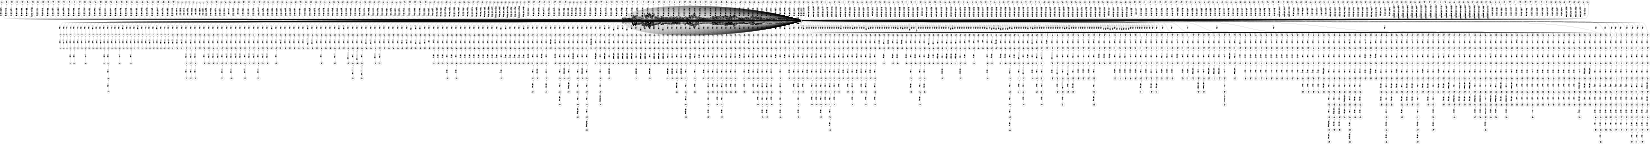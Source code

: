 digraph FST {
rankdir = LR;
size = "8.5,11";
label = "";
center = 1;
orientation = Landscape;
ranksep = "0.4";
nodesep = "0.25";
0 [label = "0", shape = circle, style = bold, fontsize = 14]
	0 -> 0 [label = "fig:（/-0.067097", fontsize = 14];
	0 -> 0 [label = "fig:図/-0.37864", fontsize = 14];
	0 -> 307 [label = "fig:<eps>/-0.62698", fontsize = 14];
	0 -> 1200 [label = "fig:<eps>/0.31132", fontsize = 14];
	0 -> 1205 [label = "fig:<eps>/-0.62911", fontsize = 14];
	0 -> 1210 [label = "fig:<eps>/0.12323", fontsize = 14];
	0 -> 1215 [label = "fig:<eps>/0.20328", fontsize = 14];
	0 -> 1220 [label = "fig:<eps>/0.15553", fontsize = 14];
	0 -> 1225 [label = "fig:<eps>/0.0047563", fontsize = 14];
	0 -> 1230 [label = "fig:<eps>/0.1578", fontsize = 14];
	0 -> 1235 [label = "fig:<eps>/0.3183", fontsize = 14];
	0 -> 1240 [label = "fig:<eps>/0.23666", fontsize = 14];
	0 -> 1749 [label = "fig:<eps>/-0.19897", fontsize = 14];
	0 -> 1739 [label = "fig:<eps>/-0.25534", fontsize = 14];
	0 -> 1729 [label = "fig:<eps>/-0.29005", fontsize = 14];
	0 -> 1720 [label = "fig:<eps>/0.37542", fontsize = 14];
	0 -> 1711 [label = "fig:<eps>/0.30826", fontsize = 14];
	0 -> 1702 [label = "fig:<eps>/0.11083", fontsize = 14];
	0 -> 1693 [label = "fig:<eps>/-0.16182", fontsize = 14];
	0 -> 1684 [label = "fig:<eps>/-0.4315", fontsize = 14];
	0 -> 1674 [label = "fig:<eps>/-0.20261", fontsize = 14];
	0 -> 1665 [label = "fig:<eps>/-0.19646", fontsize = 14];
	0 -> 1636 [label = "fig:<eps>/0.37017", fontsize = 14];
	0 -> 1629 [label = "fig:<eps>/0.30171", fontsize = 14];
	0 -> 1622 [label = "fig:<eps>/0.32438", fontsize = 14];
	0 -> 1615 [label = "fig:<eps>/0.14038", fontsize = 14];
	0 -> 1608 [label = "fig:<eps>/0.30733", fontsize = 14];
	0 -> 1601 [label = "fig:<eps>/0.29692", fontsize = 14];
	0 -> 1594 [label = "fig:<eps>/0.12551", fontsize = 14];
	0 -> 1587 [label = "fig:<eps>/-0.22153", fontsize = 14];
	0 -> 1579 [label = "fig:<eps>/-0.24455", fontsize = 14];
	0 -> 1572 [label = "fig:<eps>/0.02659", fontsize = 14];
	0 -> 1565 [label = "fig:<eps>/-0.57224", fontsize = 14];
	0 -> 1558 [label = "fig:<eps>/-0.11967", fontsize = 14];
	0 -> 1250 [label = "fig:<eps>/-0.25357", fontsize = 14];
	0 -> 1245 [label = "fig:<eps>/0.32103", fontsize = 14];
	0 -> 24 [label = ".:<eps>/-0.60702", fontsize = 14];
	0 -> 21 [label = ".:<eps>/-0.38263", fontsize = 14];
	0 -> 18 [label = ".:<eps>/-0.70148", fontsize = 14];
	0 -> 0 [label = ".:る/-0.36042", fontsize = 14];
	0 -> 14 [label = ".:<eps>/-0.40936", fontsize = 14];
	0 -> 10 [label = ".:<eps>/-0.67686", fontsize = 14];
	0 -> 7 [label = ".:<eps>/-0.5232", fontsize = 14];
	0 -> 0 [label = ".:。/-0.62093", fontsize = 14];
	0 -> 4 [label = ".:<eps>/-0.56222", fontsize = 14];
	0 -> 1 [label = ".:<eps>/-0.37591", fontsize = 14];
	0 -> 314 [label = "5:<eps>/0.089995", fontsize = 14];
	0 -> 310 [label = "5:<eps>/0.10858", fontsize = 14];
	0 -> 1759 [label = "5:<eps>/0.51467", fontsize = 14];
	0 -> 28 [label = "5:<eps>/-0.33411", fontsize = 14];
	0 -> 0 [label = "5:5/-0.33584", fontsize = 14];
	0 -> 0 [label = "5:〜/0.21858", fontsize = 14];
	0 -> 0 [label = "5:９/0.17286", fontsize = 14];
	0 -> 0 [label = "5:１０/0.23228", fontsize = 14];
	0 -> 0 [label = "5:５/-0.71944", fontsize = 14];
	0 -> 0 [label = "5:３/-0.013966", fontsize = 14];
	0 -> 0 [label = "5:２/0.099212", fontsize = 14];
	0 -> 0 [label = "5:４/0.06344", fontsize = 14];
	0 -> 0 [label = "5:６/0.12663", fontsize = 14];
	0 -> 364 [label = "5:<eps>/0.22267", fontsize = 14];
	0 -> 360 [label = "5:<eps>/0.1724", fontsize = 14];
	0 -> 356 [label = "5:<eps>/0.061343", fontsize = 14];
	0 -> 0 [label = "5:１５/0.19957", fontsize = 14];
	0 -> 352 [label = "5:<eps>/0.2283", fontsize = 14];
	0 -> 1255 [label = "5:<eps>/-0.5265", fontsize = 14];
	0 -> 1261 [label = "5:<eps>/-0.2307", fontsize = 14];
	0 -> 1267 [label = "5:<eps>/-0.24086", fontsize = 14];
	0 -> 1273 [label = "5:<eps>/-0.041104", fontsize = 14];
	0 -> 348 [label = "5:<eps>/0.089967", fontsize = 14];
	0 -> 344 [label = "5:<eps>/-0.43857", fontsize = 14];
	0 -> 340 [label = "5:<eps>/-0.52562", fontsize = 14];
	0 -> 318 [label = "5:<eps>/-0.61322", fontsize = 14];
	0 -> 322 [label = "5:<eps>/-0.29914", fontsize = 14];
	0 -> 327 [label = "5:<eps>/0.020449", fontsize = 14];
	0 -> 331 [label = "5:<eps>/-0.39649", fontsize = 14];
	0 -> 336 [label = "5:<eps>/-0.12897", fontsize = 14];
	0 -> 0 [label = "is:れ/-0.27942", fontsize = 14];
	0 -> 0 [label = "is:を/-0.5021", fontsize = 14];
	0 -> 0 [label = "is:あ/-0.039107", fontsize = 14];
	0 -> 0 [label = "is:が/-0.59235", fontsize = 14];
	0 -> 0 [label = "is:も/-0.11893", fontsize = 14];
	0 -> 0 [label = "is:に/-0.060866", fontsize = 14];
	0 -> 0 [label = "is:は/-0.57102", fontsize = 14];
	0 -> 0 [label = "is:の/0.052175", fontsize = 14];
	0 -> 1643 [label = "is:<eps>/0.10331", fontsize = 14];
	0 -> 1651 [label = "is:<eps>/0.36485", fontsize = 14];
	0 -> 1658 [label = "is:<eps>/0.091699", fontsize = 14];
	0 -> 368 [label = "is:<eps>/-0.51464", fontsize = 14];
	0 -> 372 [label = "is:<eps>/-0.24926", fontsize = 14];
	0 -> 377 [label = "is:<eps>/-0.24135", fontsize = 14];
	0 -> 381 [label = "is:<eps>/-0.23081", fontsize = 14];
	0 -> 385 [label = "is:<eps>/0.041839", fontsize = 14];
	0 -> 389 [label = "is:<eps>/-0.25648", fontsize = 14];
	0 -> 393 [label = "is:<eps>/-0.18999", fontsize = 14];
	0 -> 952 [label = "is:<eps>/-0.15384", fontsize = 14];
	0 -> 948 [label = "is:<eps>/0.20669", fontsize = 14];
	0 -> 945 [label = "is:<eps>/-0.26006", fontsize = 14];
	0 -> 941 [label = "is:<eps>/-0.19425", fontsize = 14];
	0 -> 429 [label = "a:<eps>/-0.24716", fontsize = 14];
	0 -> 425 [label = "a:<eps>/-0.066135", fontsize = 14];
	0 -> 422 [label = "a:<eps>/-0.12175", fontsize = 14];
	0 -> 416 [label = "a:<eps>/-0.19756", fontsize = 14];
	0 -> 407 [label = "a:<eps>/-0.26725", fontsize = 14];
	0 -> 401 [label = "a:<eps>/-0.28631", fontsize = 14];
	0 -> 397 [label = "a:<eps>/-0.089723", fontsize = 14];
	0 -> 0 [label = "a:ａ/-0.36908", fontsize = 14];
	0 -> 0 [label = "a:１/-0.33059", fontsize = 14];
	0 -> 0 [label = "a:る/-0.33829", fontsize = 14];
	0 -> 0 [label = "a:する/-0.4215", fontsize = 14];
	0 -> 0 [label = "a:さらに/-0.27717", fontsize = 14];
	0 -> 37 [label = "a:<eps>/-0.33191", fontsize = 14];
	0 -> 0 [label = "a:また/-0.28764", fontsize = 14];
	0 -> 34 [label = "a:<eps>/-0.39478", fontsize = 14];
	0 -> 0 [label = "a:は/-0.45571", fontsize = 14];
	0 -> 0 [label = "a:その/-0.33499", fontsize = 14];
	0 -> 0 [label = "a:た/-0.4067", fontsize = 14];
	0 -> 1279 [label = "a:<eps>/0.19815", fontsize = 14];
	0 -> 1285 [label = "a:<eps>/-0.27546", fontsize = 14];
	0 -> 1295 [label = "a:<eps>/-0.22863", fontsize = 14];
	0 -> 1304 [label = "a:<eps>/-0.10606", fontsize = 14];
	0 -> 1313 [label = "a:<eps>/-0.25313", fontsize = 14];
	0 -> 31 [label = "a:<eps>/-0.31884", fontsize = 14];
	0 -> 0 [label = "a:、/-0.53146", fontsize = 14];
	0 -> 0 [label = "a:a/-0.27632", fontsize = 14];
	0 -> 412 [label = "a:<eps>/-0.06944", fontsize = 14];
	0 -> 0 [label = "a:半/-0.29268", fontsize = 14];
	0 -> 40 [label = "view:<eps>/-0.33504", fontsize = 14];
	0 -> 0 [label = "view:こと/0.36007", fontsize = 14];
	0 -> 0 [label = "view:点/-0.036889", fontsize = 14];
	0 -> 0 [label = "view:示/-0.086338", fontsize = 14];
	0 -> 44 [label = "view:<eps>/-0.28327", fontsize = 14];
	0 -> 0 [label = "view:観点/-0.20975", fontsize = 14];
	0 -> 0 [label = "view:外観/-0.13577", fontsize = 14];
	0 -> 0 [label = "view:ビュー/-0.35941", fontsize = 14];
	0 -> 0 [label = "view:ファイン/-0.1947", fontsize = 14];
	0 -> 436 [label = "view:<eps>/0.094666", fontsize = 14];
	0 -> 441 [label = "view:<eps>/-0.16436", fontsize = 14];
	0 -> 447 [label = "view:<eps>/-0.013233", fontsize = 14];
	0 -> 451 [label = "view:<eps>/-0.22609", fontsize = 14];
	0 -> 459 [label = "view:<eps>/0.16667", fontsize = 14];
	0 -> 464 [label = "view:<eps>/-0.19848", fontsize = 14];
	0 -> 473 [label = "view:<eps>/0.075416", fontsize = 14];
	0 -> 476 [label = "view:<eps>/-0.062296", fontsize = 14];
	0 -> 480 [label = "view:<eps>/-0.27516", fontsize = 14];
	0 -> 0 [label = "view:図/-0.15948", fontsize = 14];
	0 -> 76 [label = "showing:<eps>/-0.2646", fontsize = 14];
	0 -> 0 [label = "showing:示/-0.19681", fontsize = 14];
	0 -> 79 [label = "showing:<eps>/-0.55086", fontsize = 14];
	0 -> 82 [label = "showing:<eps>/-0.20149", fontsize = 14];
	0 -> 50 [label = "showing:<eps>/-0.034612", fontsize = 14];
	0 -> 0 [label = "showing:を/0.010493", fontsize = 14];
	0 -> 53 [label = "showing:<eps>/-0.12984", fontsize = 14];
	0 -> 56 [label = "showing:<eps>/-0.25752", fontsize = 14];
	0 -> 60 [label = "showing:<eps>/-0.014803", fontsize = 14];
	0 -> 63 [label = "showing:<eps>/-0.39067", fontsize = 14];
	0 -> 66 [label = "showing:<eps>/-0.44362", fontsize = 14];
	0 -> 70 [label = "showing:<eps>/-0.0097663", fontsize = 14];
	0 -> 0 [label = "showing:す/-0.19322", fontsize = 14];
	0 -> 73 [label = "showing:<eps>/-0.21852", fontsize = 14];
	0 -> 1503 [label = "the:<eps>/0.31887", fontsize = 14];
	0 -> 1495 [label = "the:<eps>/-0.45161", fontsize = 14];
	0 -> 1488 [label = "the:<eps>/-0.30613", fontsize = 14];
	0 -> 1481 [label = "the:<eps>/-0.24774", fontsize = 14];
	0 -> 1474 [label = "the:<eps>/-0.43518", fontsize = 14];
	0 -> 1466 [label = "the:<eps>/-0.56443", fontsize = 14];
	0 -> 1459 [label = "the:<eps>/0.28547", fontsize = 14];
	0 -> 1138 [label = "the:<eps>/-0.3863", fontsize = 14];
	0 -> 0 [label = "the:の/-0.46103", fontsize = 14];
	0 -> 0 [label = "the:は/-0.3999", fontsize = 14];
	0 -> 85 [label = "the:<eps>/-0.3569", fontsize = 14];
	0 -> 88 [label = "the:<eps>/-0.31222", fontsize = 14];
	0 -> 91 [label = "the:<eps>/-0.43285", fontsize = 14];
	0 -> 94 [label = "the:<eps>/-0.38489", fontsize = 14];
	0 -> 0 [label = "the:この/-0.36216", fontsize = 14];
	0 -> 0 [label = "the:前記/-0.39973", fontsize = 14];
	0 -> 0 [label = "the:する/-0.24789", fontsize = 14];
	0 -> 0 [label = "the:ア/-0.21137", fontsize = 14];
	0 -> 0 [label = "the:本/-0.2343", fontsize = 14];
	0 -> 0 [label = "the:各/-0.23004", fontsize = 14];
	0 -> 0 [label = "the:尚/-0.22102", fontsize = 14];
	0 -> 0 [label = "the:、/-0.56087", fontsize = 14];
	0 -> 0 [label = "the:た/-0.31363", fontsize = 14];
	0 -> 0 [label = "the:（/-0.22286", fontsize = 14];
	0 -> 0 [label = "the:その/-0.31193", fontsize = 14];
	0 -> 1551 [label = "the:<eps>/-0.42216", fontsize = 14];
	0 -> 1543 [label = "the:<eps>/-0.36878", fontsize = 14];
	0 -> 1536 [label = "the:<eps>/-0.25684", fontsize = 14];
	0 -> 1143 [label = "the:<eps>/-0.27107", fontsize = 14];
	0 -> 1511 [label = "the:<eps>/-0.42743", fontsize = 14];
	0 -> 1134 [label = "the:<eps>/-0.3098", fontsize = 14];
	0 -> 1129 [label = "the:<eps>/-0.29631", fontsize = 14];
	0 -> 1124 [label = "the:<eps>/-0.45655", fontsize = 14];
	0 -> 1119 [label = "the:<eps>/-0.40052", fontsize = 14];
	0 -> 1113 [label = "the:<eps>/-0.40858", fontsize = 14];
	0 -> 1107 [label = "the:<eps>/-0.39595", fontsize = 14];
	0 -> 1102 [label = "the:<eps>/-0.37828", fontsize = 14];
	0 -> 1096 [label = "the:<eps>/-0.42846", fontsize = 14];
	0 -> 1091 [label = "the:<eps>/-0.40477", fontsize = 14];
	0 -> 1086 [label = "the:<eps>/-0.34418", fontsize = 14];
	0 -> 1081 [label = "the:<eps>/-0.28775", fontsize = 14];
	0 -> 1076 [label = "the:<eps>/-0.27066", fontsize = 14];
	0 -> 1071 [label = "the:<eps>/-0.26442", fontsize = 14];
	0 -> 1067 [label = "the:<eps>/0.11772", fontsize = 14];
	0 -> 1063 [label = "the:<eps>/0.13611", fontsize = 14];
	0 -> 1059 [label = "the:<eps>/-0.29867", fontsize = 14];
	0 -> 1052 [label = "the:<eps>/-0.37321", fontsize = 14];
	0 -> 1047 [label = "the:<eps>/-0.59387", fontsize = 14];
	0 -> 1042 [label = "the:<eps>/-0.43003", fontsize = 14];
	0 -> 1037 [label = "the:<eps>/-0.31037", fontsize = 14];
	0 -> 1031 [label = "the:<eps>/-0.36876", fontsize = 14];
	0 -> 1528 [label = "the:<eps>/-0.33021", fontsize = 14];
	0 -> 1520 [label = "the:<eps>/-0.23847", fontsize = 14];
	0 -> 487 [label = "the:<eps>/-0.24977", fontsize = 14];
	0 -> 491 [label = "the:<eps>/-0.31833", fontsize = 14];
	0 -> 496 [label = "the:<eps>/-0.40282", fontsize = 14];
	0 -> 500 [label = "the:<eps>/0.39549", fontsize = 14];
	0 -> 562 [label = "the:<eps>/-0.31899", fontsize = 14];
	0 -> 556 [label = "the:<eps>/-0.4265", fontsize = 14];
	0 -> 551 [label = "the:<eps>/-0.35129", fontsize = 14];
	0 -> 546 [label = "the:<eps>/-0.3714", fontsize = 14];
	0 -> 542 [label = "the:<eps>/-0.25018", fontsize = 14];
	0 -> 538 [label = "the:<eps>/-0.20317", fontsize = 14];
	0 -> 534 [label = "the:<eps>/0.36542", fontsize = 14];
	0 -> 529 [label = "the:<eps>/-0.35932", fontsize = 14];
	0 -> 525 [label = "the:<eps>/-0.22208", fontsize = 14];
	0 -> 521 [label = "the:<eps>/-0.24345", fontsize = 14];
	0 -> 516 [label = "the:<eps>/-0.26077", fontsize = 14];
	0 -> 512 [label = "the:<eps>/-0.19643", fontsize = 14];
	0 -> 508 [label = "the:<eps>/-0.22011", fontsize = 14];
	0 -> 504 [label = "the:<eps>/-0.17309", fontsize = 14];
	0 -> 567 [label = "content:<eps>/-0.013403", fontsize = 14];
	0 -> 575 [label = "content:<eps>/-0.081909", fontsize = 14];
	0 -> 0 [label = "content:含量/-0.44222", fontsize = 14];
	0 -> 0 [label = "content:成分/-0.0010958", fontsize = 14];
	0 -> 0 [label = "content:コンテンツ/-0.50356", fontsize = 14];
	0 -> 103 [label = "content:<eps>/-0.46506", fontsize = 14];
	0 -> 100 [label = "content:<eps>/-0.61149", fontsize = 14];
	0 -> 0 [label = "content:含有/-0.40438", fontsize = 14];
	0 -> 0 [label = "content:分/-0.038693", fontsize = 14];
	0 -> 0 [label = "content:内容/-0.52878", fontsize = 14];
	0 -> 0 [label = "content:中/0.049803", fontsize = 14];
	0 -> 0 [label = "content:量/-0.26411", fontsize = 14];
	0 -> 97 [label = "content:<eps>/-0.1439", fontsize = 14];
	0 -> 0 [label = "content:濃度/-0.090967", fontsize = 14];
	0 -> 106 [label = "content:<eps>/-0.20186", fontsize = 14];
	0 -> 0 [label = "content:比率/-0.031505", fontsize = 14];
	0 -> 0 [label = "content:内容量/-0.14302", fontsize = 14];
	0 -> 0 [label = "content:組成/-0.049103", fontsize = 14];
	0 -> 0 [label = "content:配合/0.018698", fontsize = 14];
	0 -> 1321 [label = "content:<eps>/0.072785", fontsize = 14];
	0 -> 0 [label = "stored:蓄積/-0.21432", fontsize = 14];
	0 -> 170 [label = "stored:<eps>/-0.14287", fontsize = 14];
	0 -> 178 [label = "stored:<eps>/-0.41321", fontsize = 14];
	0 -> 165 [label = "stored:<eps>/-0.5582", fontsize = 14];
	0 -> 161 [label = "stored:<eps>/-0.60787", fontsize = 14];
	0 -> 157 [label = "stored:<eps>/-0.38807", fontsize = 14];
	0 -> 0 [label = "stored:格納/-0.50818", fontsize = 14];
	0 -> 0 [label = "stored:収納/-0.1467", fontsize = 14];
	0 -> 152 [label = "stored:<eps>/-0.34371", fontsize = 14];
	0 -> 148 [label = "stored:<eps>/-0.42469", fontsize = 14];
	0 -> 143 [label = "stored:<eps>/-0.513", fontsize = 14];
	0 -> 139 [label = "stored:<eps>/-0.56101", fontsize = 14];
	0 -> 135 [label = "stored:<eps>/-0.37123", fontsize = 14];
	0 -> 0 [label = "stored:記憶/-0.49662", fontsize = 14];
	0 -> 131 [label = "stored:<eps>/-0.19244", fontsize = 14];
	0 -> 0 [label = "stored:保持/-0.12868", fontsize = 14];
	0 -> 127 [label = "stored:<eps>/-0.13321", fontsize = 14];
	0 -> 124 [label = "stored:<eps>/-0.09601", fontsize = 14];
	0 -> 0 [label = "stored:られ/0.098089", fontsize = 14];
	0 -> 119 [label = "stored:<eps>/-0.32655", fontsize = 14];
	0 -> 114 [label = "stored:<eps>/-0.19389", fontsize = 14];
	0 -> 109 [label = "stored:<eps>/-0.37483", fontsize = 14];
	0 -> 0 [label = "stored:た/-0.071328", fontsize = 14];
	0 -> 0 [label = "stored:入/0.087527", fontsize = 14];
	0 -> 0 [label = "stored:保存/-0.30089", fontsize = 14];
	0 -> 174 [label = "stored:<eps>/-0.30311", fontsize = 14];
	0 -> 183 [label = "stored:<eps>/-0.38968", fontsize = 14];
	0 -> 0 [label = "stored:記録/-0.0535", fontsize = 14];
	0 -> 187 [label = "stored:<eps>/-0.167", fontsize = 14];
	0 -> 1331 [label = "stored:<eps>/-0.18057", fontsize = 14];
	0 -> 1339 [label = "stored:<eps>/-0.24528", fontsize = 14];
	0 -> 1347 [label = "stored:<eps>/0.29984", fontsize = 14];
	0 -> 837 [label = "stored:<eps>/-0.17375", fontsize = 14];
	0 -> 830 [label = "stored:<eps>/-0.26612", fontsize = 14];
	0 -> 825 [label = "stored:<eps>/0.0031132", fontsize = 14];
	0 -> 818 [label = "stored:<eps>/-0.32711", fontsize = 14];
	0 -> 812 [label = "stored:<eps>/-0.29401", fontsize = 14];
	0 -> 807 [label = "stored:<eps>/-0.33756", fontsize = 14];
	0 -> 800 [label = "stored:<eps>/-0.26239", fontsize = 14];
	0 -> 794 [label = "stored:<eps>/-0.25432", fontsize = 14];
	0 -> 789 [label = "stored:<eps>/-0.23559", fontsize = 14];
	0 -> 783 [label = "stored:<eps>/-0.21047", fontsize = 14];
	0 -> 776 [label = "stored:<eps>/-0.30336", fontsize = 14];
	0 -> 767 [label = "stored:<eps>/-0.38426", fontsize = 14];
	0 -> 760 [label = "stored:<eps>/-0.30038", fontsize = 14];
	0 -> 752 [label = "stored:<eps>/-0.46282", fontsize = 14];
	0 -> 745 [label = "stored:<eps>/-0.42563", fontsize = 14];
	0 -> 738 [label = "stored:<eps>/-0.36091", fontsize = 14];
	0 -> 733 [label = "stored:<eps>/-0.2622", fontsize = 14];
	0 -> 727 [label = "stored:<eps>/-0.22625", fontsize = 14];
	0 -> 719 [label = "stored:<eps>/-0.14089", fontsize = 14];
	0 -> 713 [label = "stored:<eps>/-0.14167", fontsize = 14];
	0 -> 708 [label = "stored:<eps>/-0.24223", fontsize = 14];
	0 -> 704 [label = "stored:<eps>/-0.21978", fontsize = 14];
	0 -> 696 [label = "stored:<eps>/-0.26352", fontsize = 14];
	0 -> 692 [label = "stored:<eps>/-0.16766", fontsize = 14];
	0 -> 685 [label = "stored:<eps>/-0.25494", fontsize = 14];
	0 -> 677 [label = "stored:<eps>/-0.4965", fontsize = 14];
	0 -> 669 [label = "stored:<eps>/-0.50734", fontsize = 14];
	0 -> 579 [label = "stored:<eps>/-0.059209", fontsize = 14];
	0 -> 585 [label = "stored:<eps>/-0.16393", fontsize = 14];
	0 -> 589 [label = "stored:<eps>/-0.20079", fontsize = 14];
	0 -> 594 [label = "stored:<eps>/-0.38717", fontsize = 14];
	0 -> 602 [label = "stored:<eps>/-0.42921", fontsize = 14];
	0 -> 608 [label = "stored:<eps>/-0.44959", fontsize = 14];
	0 -> 615 [label = "stored:<eps>/-0.44262", fontsize = 14];
	0 -> 623 [label = "stored:<eps>/-0.23329", fontsize = 14];
	0 -> 629 [label = "stored:<eps>/-0.1354", fontsize = 14];
	0 -> 635 [label = "stored:<eps>/-0.15012", fontsize = 14];
	0 -> 641 [label = "stored:<eps>/-0.32", fontsize = 14];
	0 -> 645 [label = "stored:<eps>/-0.30271", fontsize = 14];
	0 -> 651 [label = "stored:<eps>/-0.27303", fontsize = 14];
	0 -> 656 [label = "stored:<eps>/-0.47711", fontsize = 14];
	0 -> 662 [label = "stored:<eps>/-0.48325", fontsize = 14];
	0 -> 1386 [label = "in:<eps>/-0.14595", fontsize = 14];
	0 -> 1392 [label = "in:<eps>/-0.279", fontsize = 14];
	0 -> 1400 [label = "in:<eps>/-0.23864", fontsize = 14];
	0 -> 1407 [label = "in:<eps>/-0.22002", fontsize = 14];
	0 -> 1414 [label = "in:<eps>/-0.47185", fontsize = 14];
	0 -> 1424 [label = "in:<eps>/-0.05791", fontsize = 14];
	0 -> 1430 [label = "in:<eps>/-0.29022", fontsize = 14];
	0 -> 1437 [label = "in:<eps>/-0.40668", fontsize = 14];
	0 -> 1446 [label = "in:<eps>/-0.14193", fontsize = 14];
	0 -> 1452 [label = "in:<eps>/-0.066526", fontsize = 14];
	0 -> 213 [label = "in:<eps>/-0.24155", fontsize = 14];
	0 -> 0 [label = "in:方向/-0.11699", fontsize = 14];
	0 -> 0 [label = "in:さ/-0.21148", fontsize = 14];
	0 -> 210 [label = "in:<eps>/-0.36047", fontsize = 14];
	0 -> 207 [label = "in:<eps>/-0.39326", fontsize = 14];
	0 -> 204 [label = "in:<eps>/-0.3391", fontsize = 14];
	0 -> 0 [label = "in:内/-0.34724", fontsize = 14];
	0 -> 201 [label = "in:<eps>/-0.38334", fontsize = 14];
	0 -> 0 [label = "in:中/-0.38081", fontsize = 14];
	0 -> 198 [label = "in:<eps>/-0.25588", fontsize = 14];
	0 -> 0 [label = "in:を/0.10485", fontsize = 14];
	0 -> 0 [label = "in:い/-0.20005", fontsize = 14];
	0 -> 194 [label = "in:<eps>/-0.55957", fontsize = 14];
	0 -> 191 [label = "in:<eps>/-0.48289", fontsize = 14];
	0 -> 0 [label = "in:に/-0.47864", fontsize = 14];
	0 -> 0 [label = "in:し/-0.10563", fontsize = 14];
	0 -> 0 [label = "in:で/-0.39898", fontsize = 14];
	0 -> 840 [label = "in:<eps>/-0.12136", fontsize = 14];
	0 -> 844 [label = "in:<eps>/0.14041", fontsize = 14];
	0 -> 847 [label = "in:<eps>/-0.19238", fontsize = 14];
	0 -> 851 [label = "in:<eps>/-0.1887", fontsize = 14];
	0 -> 855 [label = "in:<eps>/-0.21362", fontsize = 14];
	0 -> 858 [label = "in:<eps>/-0.10047", fontsize = 14];
	0 -> 862 [label = "in:<eps>/-0.18679", fontsize = 14];
	0 -> 868 [label = "in:<eps>/-0.28769", fontsize = 14];
	0 -> 872 [label = "in:<eps>/-0.44816", fontsize = 14];
	0 -> 879 [label = "in:<eps>/-0.36643", fontsize = 14];
	0 -> 1379 [label = "in:<eps>/-0.29965", fontsize = 14];
	0 -> 1369 [label = "in:<eps>/-0.30054", fontsize = 14];
	0 -> 1362 [label = "in:<eps>/-0.20753", fontsize = 14];
	0 -> 0 [label = "in:また/-0.18899", fontsize = 14];
	0 -> 0 [label = "in:の/0.065169", fontsize = 14];
	0 -> 0 [label = "in:そして/-0.12282", fontsize = 14];
	0 -> 0 [label = "plu:plu/0.00051426", fontsize = 14];
	0 -> 0 [label = "program:部/0.23047", fontsize = 14];
	0 -> 0 [label = "program:処理/0.044391", fontsize = 14];
	0 -> 0 [label = "program:プログラム/-0.73133", fontsize = 14];
	0 -> 216 [label = "program:<eps>/-0.37877", fontsize = 14];
	0 -> 0 [label = "program:プログラミング/-0.088455", fontsize = 14];
	0 -> 0 [label = "program:プロイ/-0.32151", fontsize = 14];
	0 -> 0 [label = "program:書き込み/-0.23492", fontsize = 14];
	0 -> 0 [label = "program:番組/-0.29542", fontsize = 14];
	0 -> 885 [label = "program:<eps>/-0.37814", fontsize = 14];
	0 -> 219 [label = "program:<eps>/0.12315", fontsize = 14];
	0 -> 0 [label = "program:内容/0.10837", fontsize = 14];
	0 -> 0 [label = "file:切刃/-0.056411", fontsize = 14];
	0 -> 0 [label = "file:file/-0.35584", fontsize = 14];
	0 -> 0 [label = "file:先頭/0.15012", fontsize = 14];
	0 -> 0 [label = "file:ファイル/-0.7446", fontsize = 14];
	0 -> 0 [label = "file:それ/0.34498", fontsize = 14];
	0 -> 889 [label = "file:<eps>/-0.26166", fontsize = 14];
	0 -> 893 [label = "11:<eps>/-0.086934", fontsize = 14];
	0 -> 1352 [label = "11:<eps>/0.058232", fontsize = 14];
	0 -> 897 [label = "11:<eps>/-0.10369", fontsize = 14];
	0 -> 902 [label = "11:<eps>/0.15607", fontsize = 14];
	0 -> 906 [label = "11:<eps>/-0.074817", fontsize = 14];
	0 -> 914 [label = "11:<eps>/-0.089429", fontsize = 14];
	0 -> 910 [label = "11:<eps>/-0.18793", fontsize = 14];
	0 -> 0 [label = "11:11/-0.43204", fontsize = 14];
	0 -> 0 [label = "11:１１/-0.7358", fontsize = 14];
	0 -> 0 [label = "11:１1/-0.25395", fontsize = 14];
	0 -> 0 [label = "which:と/-0.073165", fontsize = 14];
	0 -> 1357 [label = "which:<eps>/0.49478", fontsize = 14];
	0 -> 919 [label = "which:<eps>/0.13097", fontsize = 14];
	0 -> 923 [label = "which:<eps>/0.40699", fontsize = 14];
	0 -> 926 [label = "which:<eps>/-0.016028", fontsize = 14];
	0 -> 0 [label = "which:が/-0.03821", fontsize = 14];
	0 -> 232 [label = "which:<eps>/-0.20881", fontsize = 14];
	0 -> 0 [label = "which:を/-0.19919", fontsize = 14];
	0 -> 235 [label = "which:<eps>/-0.19716", fontsize = 14];
	0 -> 0 [label = "which:り/-0.097412", fontsize = 14];
	0 -> 0 [label = "which:に/0.14481", fontsize = 14];
	0 -> 229 [label = "which:<eps>/-0.20354", fontsize = 14];
	0 -> 225 [label = "which:<eps>/-0.27523", fontsize = 14];
	0 -> 222 [label = "which:<eps>/-0.24254", fontsize = 14];
	0 -> 0 [label = "which:で/-0.18943", fontsize = 14];
	0 -> 0 [label = "which:た/-0.28488", fontsize = 14];
	0 -> 936 [label = "which:<eps>/-0.061644", fontsize = 14];
	0 -> 933 [label = "which:<eps>/-0.14908", fontsize = 14];
	0 -> 930 [label = "which:<eps>/-0.106", fontsize = 14];
	0 -> 0 [label = "which:る/-0.17321", fontsize = 14];
	0 -> 0 [label = "also:なお/-0.041949", fontsize = 14];
	0 -> 0 [label = "also:も/-0.53367", fontsize = 14];
	0 -> 239 [label = "also:<eps>/-0.25179", fontsize = 14];
	0 -> 242 [label = "also:<eps>/-0.25203", fontsize = 14];
	0 -> 0 [label = "also:更に/-0.12261", fontsize = 14];
	0 -> 0 [label = "also:れ/0.16299", fontsize = 14];
	0 -> 0 [label = "also:尚/0.028753", fontsize = 14];
	0 -> 0 [label = "also:又/-0.10375", fontsize = 14];
	0 -> 0 [label = "also:お/0.061313", fontsize = 14];
	0 -> 0 [label = "also:同様/-0.038894", fontsize = 14];
	0 -> 0 [label = "also:また/-0.47912", fontsize = 14];
	0 -> 0 [label = "also:そして/0.0058594", fontsize = 14];
	0 -> 0 [label = "also:、/0.1229", fontsize = 14];
	0 -> 0 [label = "also:８/0.19247", fontsize = 14];
	0 -> 0 [label = "also:同時/-0.044619", fontsize = 14];
	0 -> 0 [label = "also:とも/-0.10683", fontsize = 14];
	0 -> 0 [label = "also:やはり/-0.21322", fontsize = 14];
	0 -> 0 [label = "also:さらに/-0.15053", fontsize = 14];
	0 -> 245 [label = "programmed:<eps>/-0.43219", fontsize = 14];
	0 -> 263 [label = "programmed:<eps>/-0.093492", fontsize = 14];
	0 -> 0 [label = "programmed:プログラム/-0.45188", fontsize = 14];
	0 -> 249 [label = "programmed:<eps>/-0.40191", fontsize = 14];
	0 -> 0 [label = "programmed:れ/0.19905", fontsize = 14];
	0 -> 0 [label = "programmed:た/0.25561", fontsize = 14];
	0 -> 266 [label = "programmed:<eps>/-0.050073", fontsize = 14];
	0 -> 0 [label = "programmed:書き込/-0.020895", fontsize = 14];
	0 -> 0 [label = "programmed:プログラミング/-0.29313", fontsize = 14];
	0 -> 254 [label = "programmed:<eps>/-0.33461", fontsize = 14];
	0 -> 258 [label = "programmed:<eps>/-0.32219", fontsize = 14];
	0 -> 1025 [label = "programmed:<eps>/-0.067755", fontsize = 14];
	0 -> 1018 [label = "programmed:<eps>/-0.084399", fontsize = 14];
	0 -> 1012 [label = "programmed:<eps>/-0.11988", fontsize = 14];
	0 -> 1007 [label = "programmed:<eps>/-0.084438", fontsize = 14];
	0 -> 1004 [label = "programmed:<eps>/0.47123", fontsize = 14];
	0 -> 997 [label = "programmed:<eps>/-0.18292", fontsize = 14];
	0 -> 0 [label = "programmed:書き込み/-0.039633", fontsize = 14];
	0 -> 991 [label = "programmed:<eps>/0.052962", fontsize = 14];
	0 -> 986 [label = "programmed:<eps>/0.10032", fontsize = 14];
	0 -> 982 [label = "programmed:<eps>/-0.055825", fontsize = 14];
	0 -> 269 [label = "programmed:<eps>/-0.092979", fontsize = 14];
	0 -> 0 [label = "programmed:ま/0.11847", fontsize = 14];
	0 -> 0 [label = "programmed:書込/0.015662", fontsize = 14];
	0 -> 273 [label = "programmed:<eps>/0.03494", fontsize = 14];
	0 -> 0 [label = "programmed:印加/0.2835", fontsize = 14];
	0 -> 0 [label = "programmed:フローチャート/0.27021", fontsize = 14];
	0 -> 0 [label = "programmed:α/0.27149", fontsize = 14];
	0 -> 0 [label = "programmed:済/0.044683", fontsize = 14];
	0 -> 956 [label = "programmed:<eps>/-0.020736", fontsize = 14];
	0 -> 965 [label = "programmed:<eps>/-0.062641", fontsize = 14];
	0 -> 975 [label = "programmed:<eps>/-0.22837", fontsize = 14];
	0 -> 969 [label = "programmed:<eps>/-0.074721", fontsize = 14];
	0 -> 280 [label = "first:<eps>/-0.51503", fontsize = 14];
	0 -> 277 [label = "first:<eps>/-0.31552", fontsize = 14];
	0 -> 1191 [label = "first:<eps>/-0.2568", fontsize = 14];
	0 -> 1165 [label = "first:<eps>/-0.54967", fontsize = 14];
	0 -> 1170 [label = "first:<eps>/-0.41249", fontsize = 14];
	0 -> 1159 [label = "first:<eps>/-0.30182", fontsize = 14];
	0 -> 1153 [label = "first:<eps>/-0.6524", fontsize = 14];
	0 -> 1148 [label = "first:<eps>/0.2026", fontsize = 14];
	0 -> 1175 [label = "first:<eps>/-0.43602", fontsize = 14];
	0 -> 1180 [label = "first:<eps>/-0.33951", fontsize = 14];
	0 -> 1187 [label = "first:<eps>/-0.13361", fontsize = 14];
	0 -> 283 [label = "first:<eps>/-0.70319", fontsize = 14];
	0 -> 0 [label = "first:１/-0.4461", fontsize = 14];
	0 -> 286 [label = "first:<eps>/-0.29836", fontsize = 14];
	0 -> 289 [label = "first:<eps>/-0.38924", fontsize = 14];
	0 -> 0 [label = "first:まず/-0.51028", fontsize = 14];
	0 -> 0 [label = "first:先ず/-0.37774", fontsize = 14];
	0 -> 0 [label = "first:最初/-0.30772", fontsize = 14];
	0 -> 292 [label = "first:<eps>/-0.35012", fontsize = 14];
	0 -> 1196 [label = "memory:<eps>/-0.54205", fontsize = 14];
	0 -> 295 [label = "memory:<eps>/-0.3797", fontsize = 14];
	0 -> 0 [label = "memory:用/0.19475", fontsize = 14];
	0 -> 0 [label = "memory:メモリ/-0.74373", fontsize = 14];
	0 -> 298 [label = "memory:<eps>/-0.39282", fontsize = 14];
	0 -> 301 [label = "memory:<eps>/-0.44241", fontsize = 14];
	0 -> 0 [label = "memory:記憶/-0.50651", fontsize = 14];
	0 -> 0 [label = "memory:メモリー/-0.33213", fontsize = 14];
	0 -> 0 [label = "memory:の/0.33409", fontsize = 14];
	0 -> 0 [label = "7:7/-0.33054", fontsize = 14];
	0 -> 0 [label = "7:９/0.16304", fontsize = 14];
	0 -> 0 [label = "7:５/0.086333", fontsize = 14];
	0 -> 0 [label = "7:３/0.20565", fontsize = 14];
	0 -> 0 [label = "7:す/0.32968", fontsize = 14];
	0 -> 0 [label = "7:６/-0.046094", fontsize = 14];
	0 -> 0 [label = "7:示/0.32415", fontsize = 14];
	0 -> 0 [label = "7:７/-0.73016", fontsize = 14];
	0 -> 0 [label = "7:rp/-0.26428", fontsize = 14];
	0 -> 304 [label = "7:<eps>/0.24028", fontsize = 14];
1 [label = "1", shape = circle, style = solid, fontsize = 14]
2 [label = "2", shape = circle, style = solid, fontsize = 14]
	2 -> 3 [label = "<eps>:た", fontsize = 14];
3 [label = "3", shape = circle, style = solid, fontsize = 14]
	3 -> 0 [label = "<eps>:。", fontsize = 14];
4 [label = "4", shape = circle, style = solid, fontsize = 14]
5 [label = "5", shape = circle, style = solid, fontsize = 14]
	5 -> 6 [label = "<eps>:する", fontsize = 14];
6 [label = "6", shape = circle, style = solid, fontsize = 14]
	6 -> 0 [label = "<eps>:。", fontsize = 14];
7 [label = "7", shape = circle, style = solid, fontsize = 14]
8 [label = "8", shape = circle, style = solid, fontsize = 14]
	8 -> 9 [label = "<eps>:い", fontsize = 14];
9 [label = "9", shape = circle, style = solid, fontsize = 14]
	9 -> 0 [label = "<eps>:。", fontsize = 14];
10 [label = "10", shape = circle, style = solid, fontsize = 14]
11 [label = "11", shape = circle, style = solid, fontsize = 14]
	11 -> 12 [label = "<eps>:い", fontsize = 14];
12 [label = "12", shape = circle, style = solid, fontsize = 14]
	12 -> 13 [label = "<eps>:る", fontsize = 14];
13 [label = "13", shape = circle, style = solid, fontsize = 14]
	13 -> 0 [label = "<eps>:。", fontsize = 14];
14 [label = "14", shape = circle, style = solid, fontsize = 14]
15 [label = "15", shape = circle, style = solid, fontsize = 14]
	15 -> 16 [label = "<eps>:い", fontsize = 14];
16 [label = "16", shape = circle, style = solid, fontsize = 14]
	16 -> 17 [label = "<eps>:く", fontsize = 14];
17 [label = "17", shape = circle, style = solid, fontsize = 14]
	17 -> 0 [label = "<eps>:。", fontsize = 14];
18 [label = "18", shape = circle, style = solid, fontsize = 14]
19 [label = "19", shape = circle, style = solid, fontsize = 14]
	19 -> 20 [label = "<eps>:る", fontsize = 14];
20 [label = "20", shape = circle, style = solid, fontsize = 14]
	20 -> 0 [label = "<eps>:。", fontsize = 14];
21 [label = "21", shape = circle, style = solid, fontsize = 14]
22 [label = "22", shape = circle, style = solid, fontsize = 14]
	22 -> 23 [label = "<eps>:う", fontsize = 14];
23 [label = "23", shape = circle, style = solid, fontsize = 14]
	23 -> 0 [label = "<eps>:。", fontsize = 14];
24 [label = "24", shape = circle, style = solid, fontsize = 14]
25 [label = "25", shape = circle, style = solid, fontsize = 14]
	25 -> 26 [label = "<eps>:あ", fontsize = 14];
26 [label = "26", shape = circle, style = solid, fontsize = 14]
	26 -> 27 [label = "<eps>:る", fontsize = 14];
27 [label = "27", shape = circle, style = solid, fontsize = 14]
	27 -> 0 [label = "<eps>:。", fontsize = 14];
28 [label = "28", shape = circle, style = solid, fontsize = 14]
29 [label = "29", shape = circle, style = solid, fontsize = 14]
	29 -> 30 [label = "<eps>:(", fontsize = 14];
30 [label = "30", shape = circle, style = solid, fontsize = 14]
	30 -> 0 [label = "<eps>:５", fontsize = 14];
31 [label = "31", shape = circle, style = solid, fontsize = 14]
32 [label = "32", shape = circle, style = solid, fontsize = 14]
	32 -> 33 [label = "<eps>:、", fontsize = 14];
33 [label = "33", shape = circle, style = solid, fontsize = 14]
	33 -> 0 [label = "<eps>:これ", fontsize = 14];
34 [label = "34", shape = circle, style = solid, fontsize = 14]
35 [label = "35", shape = circle, style = solid, fontsize = 14]
	35 -> 36 [label = "<eps>:は", fontsize = 14];
36 [label = "36", shape = circle, style = solid, fontsize = 14]
	36 -> 0 [label = "<eps>:、", fontsize = 14];
37 [label = "37", shape = circle, style = solid, fontsize = 14]
38 [label = "38", shape = circle, style = solid, fontsize = 14]
	38 -> 39 [label = "<eps>:また", fontsize = 14];
39 [label = "39", shape = circle, style = solid, fontsize = 14]
	39 -> 0 [label = "<eps>:、", fontsize = 14];
40 [label = "40", shape = circle, style = solid, fontsize = 14]
41 [label = "41", shape = circle, style = solid, fontsize = 14]
	41 -> 42 [label = "<eps>:図", fontsize = 14];
42 [label = "42", shape = circle, style = solid, fontsize = 14]
	42 -> 43 [label = "<eps>:で", fontsize = 14];
43 [label = "43", shape = circle, style = solid, fontsize = 14]
	43 -> 0 [label = "<eps>:あ", fontsize = 14];
44 [label = "44", shape = circle, style = solid, fontsize = 14]
45 [label = "45", shape = circle, style = solid, fontsize = 14]
	45 -> 46 [label = "<eps>:示", fontsize = 14];
46 [label = "46", shape = circle, style = solid, fontsize = 14]
	46 -> 47 [label = "<eps>:す", fontsize = 14];
47 [label = "47", shape = circle, style = solid, fontsize = 14]
	47 -> 48 [label = "<eps>:図", fontsize = 14];
48 [label = "48", shape = circle, style = solid, fontsize = 14]
	48 -> 49 [label = "<eps>:で", fontsize = 14];
49 [label = "49", shape = circle, style = solid, fontsize = 14]
	49 -> 0 [label = "<eps>:あ", fontsize = 14];
50 [label = "50", shape = circle, style = solid, fontsize = 14]
51 [label = "51", shape = circle, style = solid, fontsize = 14]
	51 -> 52 [label = "<eps>:で", fontsize = 14];
52 [label = "52", shape = circle, style = solid, fontsize = 14]
	52 -> 0 [label = "<eps>:あ", fontsize = 14];
53 [label = "53", shape = circle, style = solid, fontsize = 14]
54 [label = "54", shape = circle, style = solid, fontsize = 14]
	54 -> 55 [label = "<eps>:を", fontsize = 14];
55 [label = "55", shape = circle, style = solid, fontsize = 14]
	55 -> 0 [label = "<eps>:表", fontsize = 14];
56 [label = "56", shape = circle, style = solid, fontsize = 14]
57 [label = "57", shape = circle, style = solid, fontsize = 14]
	57 -> 58 [label = "<eps>:を", fontsize = 14];
58 [label = "58", shape = circle, style = solid, fontsize = 14]
	58 -> 59 [label = "<eps>:表", fontsize = 14];
59 [label = "59", shape = circle, style = solid, fontsize = 14]
	59 -> 0 [label = "<eps>:す", fontsize = 14];
60 [label = "60", shape = circle, style = solid, fontsize = 14]
61 [label = "61", shape = circle, style = solid, fontsize = 14]
	61 -> 62 [label = "<eps>:を", fontsize = 14];
62 [label = "62", shape = circle, style = solid, fontsize = 14]
	62 -> 0 [label = "<eps>:説明", fontsize = 14];
63 [label = "63", shape = circle, style = solid, fontsize = 14]
64 [label = "64", shape = circle, style = solid, fontsize = 14]
	64 -> 65 [label = "<eps>:を", fontsize = 14];
65 [label = "65", shape = circle, style = solid, fontsize = 14]
	65 -> 0 [label = "<eps>:示", fontsize = 14];
66 [label = "66", shape = circle, style = solid, fontsize = 14]
67 [label = "67", shape = circle, style = solid, fontsize = 14]
	67 -> 68 [label = "<eps>:を", fontsize = 14];
68 [label = "68", shape = circle, style = solid, fontsize = 14]
	68 -> 69 [label = "<eps>:示", fontsize = 14];
69 [label = "69", shape = circle, style = solid, fontsize = 14]
	69 -> 0 [label = "<eps>:す", fontsize = 14];
70 [label = "70", shape = circle, style = solid, fontsize = 14]
71 [label = "71", shape = circle, style = solid, fontsize = 14]
	71 -> 72 [label = "<eps>:例", fontsize = 14];
72 [label = "72", shape = circle, style = solid, fontsize = 14]
	72 -> 0 [label = "<eps>:を", fontsize = 14];
73 [label = "73", shape = circle, style = solid, fontsize = 14]
74 [label = "74", shape = circle, style = solid, fontsize = 14]
	74 -> 75 [label = "<eps>:す", fontsize = 14];
75 [label = "75", shape = circle, style = solid, fontsize = 14]
	75 -> 0 [label = "<eps>:説明", fontsize = 14];
76 [label = "76", shape = circle, style = solid, fontsize = 14]
77 [label = "77", shape = circle, style = solid, fontsize = 14]
	77 -> 78 [label = "<eps>:表", fontsize = 14];
78 [label = "78", shape = circle, style = solid, fontsize = 14]
	78 -> 0 [label = "<eps>:す", fontsize = 14];
79 [label = "79", shape = circle, style = solid, fontsize = 14]
80 [label = "80", shape = circle, style = solid, fontsize = 14]
	80 -> 81 [label = "<eps>:示", fontsize = 14];
81 [label = "81", shape = circle, style = solid, fontsize = 14]
	81 -> 0 [label = "<eps>:す", fontsize = 14];
82 [label = "82", shape = circle, style = solid, fontsize = 14]
83 [label = "83", shape = circle, style = solid, fontsize = 14]
	83 -> 84 [label = "<eps>:表わ", fontsize = 14];
84 [label = "84", shape = circle, style = solid, fontsize = 14]
	84 -> 0 [label = "<eps>:す", fontsize = 14];
85 [label = "85", shape = circle, style = solid, fontsize = 14]
86 [label = "86", shape = circle, style = solid, fontsize = 14]
	86 -> 87 [label = "<eps>:は", fontsize = 14];
87 [label = "87", shape = circle, style = solid, fontsize = 14]
	87 -> 0 [label = "<eps>:、", fontsize = 14];
88 [label = "88", shape = circle, style = solid, fontsize = 14]
89 [label = "89", shape = circle, style = solid, fontsize = 14]
	89 -> 90 [label = "<eps>:は", fontsize = 14];
90 [label = "90", shape = circle, style = solid, fontsize = 14]
	90 -> 0 [label = "<eps>:この", fontsize = 14];
91 [label = "91", shape = circle, style = solid, fontsize = 14]
92 [label = "92", shape = circle, style = solid, fontsize = 14]
	92 -> 93 [label = "<eps>:また", fontsize = 14];
93 [label = "93", shape = circle, style = solid, fontsize = 14]
	93 -> 0 [label = "<eps>:、", fontsize = 14];
94 [label = "94", shape = circle, style = solid, fontsize = 14]
95 [label = "95", shape = circle, style = solid, fontsize = 14]
	95 -> 96 [label = "<eps>:なお", fontsize = 14];
96 [label = "96", shape = circle, style = solid, fontsize = 14]
	96 -> 0 [label = "<eps>:、", fontsize = 14];
97 [label = "97", shape = circle, style = solid, fontsize = 14]
98 [label = "98", shape = circle, style = solid, fontsize = 14]
	98 -> 99 [label = "<eps>:使用", fontsize = 14];
99 [label = "99", shape = circle, style = solid, fontsize = 14]
	99 -> 0 [label = "<eps>:量", fontsize = 14];
100 [label = "100", shape = circle, style = solid, fontsize = 14]
101 [label = "101", shape = circle, style = solid, fontsize = 14]
	101 -> 102 [label = "<eps>:含有", fontsize = 14];
102 [label = "102", shape = circle, style = solid, fontsize = 14]
	102 -> 0 [label = "<eps>:量", fontsize = 14];
103 [label = "103", shape = circle, style = solid, fontsize = 14]
104 [label = "104", shape = circle, style = solid, fontsize = 14]
	104 -> 105 [label = "<eps>:含有", fontsize = 14];
105 [label = "105", shape = circle, style = solid, fontsize = 14]
	105 -> 0 [label = "<eps>:率", fontsize = 14];
106 [label = "106", shape = circle, style = solid, fontsize = 14]
107 [label = "107", shape = circle, style = solid, fontsize = 14]
	107 -> 108 [label = "<eps>:添加", fontsize = 14];
108 [label = "108", shape = circle, style = solid, fontsize = 14]
	108 -> 0 [label = "<eps>:量", fontsize = 14];
109 [label = "109", shape = circle, style = solid, fontsize = 14]
110 [label = "110", shape = circle, style = solid, fontsize = 14]
	110 -> 111 [label = "<eps>:に", fontsize = 14];
111 [label = "111", shape = circle, style = solid, fontsize = 14]
	111 -> 112 [label = "<eps>:記憶", fontsize = 14];
112 [label = "112", shape = circle, style = solid, fontsize = 14]
	112 -> 113 [label = "<eps>:さ", fontsize = 14];
113 [label = "113", shape = circle, style = solid, fontsize = 14]
	113 -> 0 [label = "<eps>:れ", fontsize = 14];
114 [label = "114", shape = circle, style = solid, fontsize = 14]
115 [label = "115", shape = circle, style = solid, fontsize = 14]
	115 -> 116 [label = "<eps>:に", fontsize = 14];
116 [label = "116", shape = circle, style = solid, fontsize = 14]
	116 -> 117 [label = "<eps>:溜め", fontsize = 14];
117 [label = "117", shape = circle, style = solid, fontsize = 14]
	117 -> 118 [label = "<eps>:られ", fontsize = 14];
118 [label = "118", shape = circle, style = solid, fontsize = 14]
	118 -> 0 [label = "<eps>:た", fontsize = 14];
119 [label = "119", shape = circle, style = solid, fontsize = 14]
120 [label = "120", shape = circle, style = solid, fontsize = 14]
	120 -> 121 [label = "<eps>:へ", fontsize = 14];
121 [label = "121", shape = circle, style = solid, fontsize = 14]
	121 -> 122 [label = "<eps>:記憶", fontsize = 14];
122 [label = "122", shape = circle, style = solid, fontsize = 14]
	122 -> 123 [label = "<eps>:さ", fontsize = 14];
123 [label = "123", shape = circle, style = solid, fontsize = 14]
	123 -> 0 [label = "<eps>:せ", fontsize = 14];
124 [label = "124", shape = circle, style = solid, fontsize = 14]
125 [label = "125", shape = circle, style = solid, fontsize = 14]
	125 -> 126 [label = "<eps>:さ", fontsize = 14];
126 [label = "126", shape = circle, style = solid, fontsize = 14]
	126 -> 0 [label = "<eps>:れ", fontsize = 14];
127 [label = "127", shape = circle, style = solid, fontsize = 14]
128 [label = "128", shape = circle, style = solid, fontsize = 14]
	128 -> 129 [label = "<eps>:さ", fontsize = 14];
129 [label = "129", shape = circle, style = solid, fontsize = 14]
	129 -> 130 [label = "<eps>:れ", fontsize = 14];
130 [label = "130", shape = circle, style = solid, fontsize = 14]
	130 -> 0 [label = "<eps>:た", fontsize = 14];
131 [label = "131", shape = circle, style = solid, fontsize = 14]
132 [label = "132", shape = circle, style = solid, fontsize = 14]
	132 -> 133 [label = "<eps>:保持", fontsize = 14];
133 [label = "133", shape = circle, style = solid, fontsize = 14]
	133 -> 134 [label = "<eps>:さ", fontsize = 14];
134 [label = "134", shape = circle, style = solid, fontsize = 14]
	134 -> 0 [label = "<eps>:れ", fontsize = 14];
135 [label = "135", shape = circle, style = solid, fontsize = 14]
136 [label = "136", shape = circle, style = solid, fontsize = 14]
	136 -> 137 [label = "<eps>:記憶", fontsize = 14];
137 [label = "137", shape = circle, style = solid, fontsize = 14]
	137 -> 138 [label = "<eps>:し", fontsize = 14];
138 [label = "138", shape = circle, style = solid, fontsize = 14]
	138 -> 0 [label = "<eps>:た", fontsize = 14];
139 [label = "139", shape = circle, style = solid, fontsize = 14]
140 [label = "140", shape = circle, style = solid, fontsize = 14]
	140 -> 141 [label = "<eps>:記憶", fontsize = 14];
141 [label = "141", shape = circle, style = solid, fontsize = 14]
	141 -> 142 [label = "<eps>:さ", fontsize = 14];
142 [label = "142", shape = circle, style = solid, fontsize = 14]
	142 -> 0 [label = "<eps>:れ", fontsize = 14];
143 [label = "143", shape = circle, style = solid, fontsize = 14]
144 [label = "144", shape = circle, style = solid, fontsize = 14]
	144 -> 145 [label = "<eps>:記憶", fontsize = 14];
145 [label = "145", shape = circle, style = solid, fontsize = 14]
	145 -> 146 [label = "<eps>:さ", fontsize = 14];
146 [label = "146", shape = circle, style = solid, fontsize = 14]
	146 -> 147 [label = "<eps>:れ", fontsize = 14];
147 [label = "147", shape = circle, style = solid, fontsize = 14]
	147 -> 0 [label = "<eps>:た", fontsize = 14];
148 [label = "148", shape = circle, style = solid, fontsize = 14]
149 [label = "149", shape = circle, style = solid, fontsize = 14]
	149 -> 150 [label = "<eps>:記憶", fontsize = 14];
150 [label = "150", shape = circle, style = solid, fontsize = 14]
	150 -> 151 [label = "<eps>:さ", fontsize = 14];
151 [label = "151", shape = circle, style = solid, fontsize = 14]
	151 -> 0 [label = "<eps>:せ", fontsize = 14];
152 [label = "152", shape = circle, style = solid, fontsize = 14]
153 [label = "153", shape = circle, style = solid, fontsize = 14]
	153 -> 154 [label = "<eps>:記憶", fontsize = 14];
154 [label = "154", shape = circle, style = solid, fontsize = 14]
	154 -> 155 [label = "<eps>:管理", fontsize = 14];
155 [label = "155", shape = circle, style = solid, fontsize = 14]
	155 -> 156 [label = "<eps>:さ", fontsize = 14];
156 [label = "156", shape = circle, style = solid, fontsize = 14]
	156 -> 0 [label = "<eps>:れ", fontsize = 14];
157 [label = "157", shape = circle, style = solid, fontsize = 14]
158 [label = "158", shape = circle, style = solid, fontsize = 14]
	158 -> 159 [label = "<eps>:格納", fontsize = 14];
159 [label = "159", shape = circle, style = solid, fontsize = 14]
	159 -> 160 [label = "<eps>:し", fontsize = 14];
160 [label = "160", shape = circle, style = solid, fontsize = 14]
	160 -> 0 [label = "<eps>:た", fontsize = 14];
161 [label = "161", shape = circle, style = solid, fontsize = 14]
162 [label = "162", shape = circle, style = solid, fontsize = 14]
	162 -> 163 [label = "<eps>:格納", fontsize = 14];
163 [label = "163", shape = circle, style = solid, fontsize = 14]
	163 -> 164 [label = "<eps>:さ", fontsize = 14];
164 [label = "164", shape = circle, style = solid, fontsize = 14]
	164 -> 0 [label = "<eps>:れ", fontsize = 14];
165 [label = "165", shape = circle, style = solid, fontsize = 14]
166 [label = "166", shape = circle, style = solid, fontsize = 14]
	166 -> 167 [label = "<eps>:格納", fontsize = 14];
167 [label = "167", shape = circle, style = solid, fontsize = 14]
	167 -> 168 [label = "<eps>:さ", fontsize = 14];
168 [label = "168", shape = circle, style = solid, fontsize = 14]
	168 -> 169 [label = "<eps>:れ", fontsize = 14];
169 [label = "169", shape = circle, style = solid, fontsize = 14]
	169 -> 0 [label = "<eps>:た", fontsize = 14];
170 [label = "170", shape = circle, style = solid, fontsize = 14]
171 [label = "171", shape = circle, style = solid, fontsize = 14]
	171 -> 172 [label = "<eps>:収容", fontsize = 14];
172 [label = "172", shape = circle, style = solid, fontsize = 14]
	172 -> 173 [label = "<eps>:さ", fontsize = 14];
173 [label = "173", shape = circle, style = solid, fontsize = 14]
	173 -> 0 [label = "<eps>:れ", fontsize = 14];
174 [label = "174", shape = circle, style = solid, fontsize = 14]
175 [label = "175", shape = circle, style = solid, fontsize = 14]
	175 -> 176 [label = "<eps>:蓄積", fontsize = 14];
176 [label = "176", shape = circle, style = solid, fontsize = 14]
	176 -> 177 [label = "<eps>:さ", fontsize = 14];
177 [label = "177", shape = circle, style = solid, fontsize = 14]
	177 -> 0 [label = "<eps>:れ", fontsize = 14];
178 [label = "178", shape = circle, style = solid, fontsize = 14]
179 [label = "179", shape = circle, style = solid, fontsize = 14]
	179 -> 180 [label = "<eps>:蓄積", fontsize = 14];
180 [label = "180", shape = circle, style = solid, fontsize = 14]
	180 -> 181 [label = "<eps>:さ", fontsize = 14];
181 [label = "181", shape = circle, style = solid, fontsize = 14]
	181 -> 182 [label = "<eps>:れ", fontsize = 14];
182 [label = "182", shape = circle, style = solid, fontsize = 14]
	182 -> 0 [label = "<eps>:た", fontsize = 14];
183 [label = "183", shape = circle, style = solid, fontsize = 14]
184 [label = "184", shape = circle, style = solid, fontsize = 14]
	184 -> 185 [label = "<eps>:保存", fontsize = 14];
185 [label = "185", shape = circle, style = solid, fontsize = 14]
	185 -> 186 [label = "<eps>:さ", fontsize = 14];
186 [label = "186", shape = circle, style = solid, fontsize = 14]
	186 -> 0 [label = "<eps>:れ", fontsize = 14];
187 [label = "187", shape = circle, style = solid, fontsize = 14]
188 [label = "188", shape = circle, style = solid, fontsize = 14]
	188 -> 189 [label = "<eps>:記録", fontsize = 14];
189 [label = "189", shape = circle, style = solid, fontsize = 14]
	189 -> 190 [label = "<eps>:さ", fontsize = 14];
190 [label = "190", shape = circle, style = solid, fontsize = 14]
	190 -> 0 [label = "<eps>:れ", fontsize = 14];
191 [label = "191", shape = circle, style = solid, fontsize = 14]
192 [label = "192", shape = circle, style = solid, fontsize = 14]
	192 -> 193 [label = "<eps>:に", fontsize = 14];
193 [label = "193", shape = circle, style = solid, fontsize = 14]
	193 -> 0 [label = "<eps>:おけ", fontsize = 14];
194 [label = "194", shape = circle, style = solid, fontsize = 14]
195 [label = "195", shape = circle, style = solid, fontsize = 14]
	195 -> 196 [label = "<eps>:に", fontsize = 14];
196 [label = "196", shape = circle, style = solid, fontsize = 14]
	196 -> 197 [label = "<eps>:お", fontsize = 14];
197 [label = "197", shape = circle, style = solid, fontsize = 14]
	197 -> 0 [label = "<eps>:い", fontsize = 14];
198 [label = "198", shape = circle, style = solid, fontsize = 14]
199 [label = "199", shape = circle, style = solid, fontsize = 14]
	199 -> 200 [label = "<eps>:場合", fontsize = 14];
200 [label = "200", shape = circle, style = solid, fontsize = 14]
	200 -> 0 [label = "<eps>:に", fontsize = 14];
201 [label = "201", shape = circle, style = solid, fontsize = 14]
202 [label = "202", shape = circle, style = solid, fontsize = 14]
	202 -> 203 [label = "<eps>:中", fontsize = 14];
203 [label = "203", shape = circle, style = solid, fontsize = 14]
	203 -> 0 [label = "<eps>:に", fontsize = 14];
204 [label = "204", shape = circle, style = solid, fontsize = 14]
205 [label = "205", shape = circle, style = solid, fontsize = 14]
	205 -> 206 [label = "<eps>:内", fontsize = 14];
206 [label = "206", shape = circle, style = solid, fontsize = 14]
	206 -> 0 [label = "<eps>:で", fontsize = 14];
207 [label = "207", shape = circle, style = solid, fontsize = 14]
208 [label = "208", shape = circle, style = solid, fontsize = 14]
	208 -> 209 [label = "<eps>:内", fontsize = 14];
209 [label = "209", shape = circle, style = solid, fontsize = 14]
	209 -> 0 [label = "<eps>:に", fontsize = 14];
210 [label = "210", shape = circle, style = solid, fontsize = 14]
211 [label = "211", shape = circle, style = solid, fontsize = 14]
	211 -> 212 [label = "<eps>:お", fontsize = 14];
212 [label = "212", shape = circle, style = solid, fontsize = 14]
	212 -> 0 [label = "<eps>:い", fontsize = 14];
213 [label = "213", shape = circle, style = solid, fontsize = 14]
214 [label = "214", shape = circle, style = solid, fontsize = 14]
	214 -> 215 [label = "<eps>:際", fontsize = 14];
215 [label = "215", shape = circle, style = solid, fontsize = 14]
	215 -> 0 [label = "<eps>:に", fontsize = 14];
216 [label = "216", shape = circle, style = solid, fontsize = 14]
217 [label = "217", shape = circle, style = solid, fontsize = 14]
	217 -> 218 [label = "<eps>:プログラム", fontsize = 14];
218 [label = "218", shape = circle, style = solid, fontsize = 14]
	218 -> 0 [label = "<eps>:処理", fontsize = 14];
219 [label = "219", shape = circle, style = solid, fontsize = 14]
220 [label = "220", shape = circle, style = solid, fontsize = 14]
	220 -> 221 [label = "<eps>:書き込", fontsize = 14];
221 [label = "221", shape = circle, style = solid, fontsize = 14]
	221 -> 0 [label = "<eps>:み", fontsize = 14];
222 [label = "222", shape = circle, style = solid, fontsize = 14]
223 [label = "223", shape = circle, style = solid, fontsize = 14]
	223 -> 224 [label = "<eps>:で", fontsize = 14];
224 [label = "224", shape = circle, style = solid, fontsize = 14]
	224 -> 0 [label = "<eps>:あ", fontsize = 14];
225 [label = "225", shape = circle, style = solid, fontsize = 14]
226 [label = "226", shape = circle, style = solid, fontsize = 14]
	226 -> 227 [label = "<eps>:で", fontsize = 14];
227 [label = "227", shape = circle, style = solid, fontsize = 14]
	227 -> 228 [label = "<eps>:あ", fontsize = 14];
228 [label = "228", shape = circle, style = solid, fontsize = 14]
	228 -> 0 [label = "<eps>:り", fontsize = 14];
229 [label = "229", shape = circle, style = solid, fontsize = 14]
230 [label = "230", shape = circle, style = solid, fontsize = 14]
	230 -> 231 [label = "<eps>:し", fontsize = 14];
231 [label = "231", shape = circle, style = solid, fontsize = 14]
	231 -> 0 [label = "<eps>:た", fontsize = 14];
232 [label = "232", shape = circle, style = solid, fontsize = 14]
233 [label = "233", shape = circle, style = solid, fontsize = 14]
	233 -> 234 [label = "<eps>:あ", fontsize = 14];
234 [label = "234", shape = circle, style = solid, fontsize = 14]
	234 -> 0 [label = "<eps>:り", fontsize = 14];
235 [label = "235", shape = circle, style = solid, fontsize = 14]
236 [label = "236", shape = circle, style = solid, fontsize = 14]
	236 -> 237 [label = "<eps>:もの", fontsize = 14];
237 [label = "237", shape = circle, style = solid, fontsize = 14]
	237 -> 238 [label = "<eps>:で", fontsize = 14];
238 [label = "238", shape = circle, style = solid, fontsize = 14]
	238 -> 0 [label = "<eps>:あ", fontsize = 14];
239 [label = "239", shape = circle, style = solid, fontsize = 14]
240 [label = "240", shape = circle, style = solid, fontsize = 14]
	240 -> 241 [label = "<eps>:も", fontsize = 14];
241 [label = "241", shape = circle, style = solid, fontsize = 14]
	241 -> 0 [label = "<eps>:併せ", fontsize = 14];
242 [label = "242", shape = circle, style = solid, fontsize = 14]
243 [label = "243", shape = circle, style = solid, fontsize = 14]
	243 -> 244 [label = "<eps>:も", fontsize = 14];
244 [label = "244", shape = circle, style = solid, fontsize = 14]
	244 -> 0 [label = "<eps>:同時", fontsize = 14];
245 [label = "245", shape = circle, style = solid, fontsize = 14]
246 [label = "246", shape = circle, style = solid, fontsize = 14]
	246 -> 247 [label = "<eps>:プログラム", fontsize = 14];
247 [label = "247", shape = circle, style = solid, fontsize = 14]
	247 -> 248 [label = "<eps>:さ", fontsize = 14];
248 [label = "248", shape = circle, style = solid, fontsize = 14]
	248 -> 0 [label = "<eps>:れ", fontsize = 14];
249 [label = "249", shape = circle, style = solid, fontsize = 14]
250 [label = "250", shape = circle, style = solid, fontsize = 14]
	250 -> 251 [label = "<eps>:プログラム", fontsize = 14];
251 [label = "251", shape = circle, style = solid, fontsize = 14]
	251 -> 252 [label = "<eps>:さ", fontsize = 14];
252 [label = "252", shape = circle, style = solid, fontsize = 14]
	252 -> 253 [label = "<eps>:れ", fontsize = 14];
253 [label = "253", shape = circle, style = solid, fontsize = 14]
	253 -> 0 [label = "<eps>:た", fontsize = 14];
254 [label = "254", shape = circle, style = solid, fontsize = 14]
255 [label = "255", shape = circle, style = solid, fontsize = 14]
	255 -> 256 [label = "<eps>:プログラミング", fontsize = 14];
256 [label = "256", shape = circle, style = solid, fontsize = 14]
	256 -> 257 [label = "<eps>:さ", fontsize = 14];
257 [label = "257", shape = circle, style = solid, fontsize = 14]
	257 -> 0 [label = "<eps>:れ", fontsize = 14];
258 [label = "258", shape = circle, style = solid, fontsize = 14]
259 [label = "259", shape = circle, style = solid, fontsize = 14]
	259 -> 260 [label = "<eps>:プログラミング", fontsize = 14];
260 [label = "260", shape = circle, style = solid, fontsize = 14]
	260 -> 261 [label = "<eps>:さ", fontsize = 14];
261 [label = "261", shape = circle, style = solid, fontsize = 14]
	261 -> 262 [label = "<eps>:れ", fontsize = 14];
262 [label = "262", shape = circle, style = solid, fontsize = 14]
	262 -> 0 [label = "<eps>:た", fontsize = 14];
263 [label = "263", shape = circle, style = solid, fontsize = 14]
264 [label = "264", shape = circle, style = solid, fontsize = 14]
	264 -> 265 [label = "<eps>:書き込", fontsize = 14];
265 [label = "265", shape = circle, style = solid, fontsize = 14]
	265 -> 0 [label = "<eps>:む", fontsize = 14];
266 [label = "266", shape = circle, style = solid, fontsize = 14]
267 [label = "267", shape = circle, style = solid, fontsize = 14]
	267 -> 268 [label = "<eps>:書き込", fontsize = 14];
268 [label = "268", shape = circle, style = solid, fontsize = 14]
	268 -> 0 [label = "<eps>:ま", fontsize = 14];
269 [label = "269", shape = circle, style = solid, fontsize = 14]
270 [label = "270", shape = circle, style = solid, fontsize = 14]
	270 -> 271 [label = "<eps>:書き込", fontsize = 14];
271 [label = "271", shape = circle, style = solid, fontsize = 14]
	271 -> 272 [label = "<eps>:ま", fontsize = 14];
272 [label = "272", shape = circle, style = solid, fontsize = 14]
	272 -> 0 [label = "<eps>:れ", fontsize = 14];
273 [label = "273", shape = circle, style = solid, fontsize = 14]
274 [label = "274", shape = circle, style = solid, fontsize = 14]
	274 -> 275 [label = "<eps>:書込", fontsize = 14];
275 [label = "275", shape = circle, style = solid, fontsize = 14]
	275 -> 276 [label = "<eps>:ま", fontsize = 14];
276 [label = "276", shape = circle, style = solid, fontsize = 14]
	276 -> 0 [label = "<eps>:れ", fontsize = 14];
277 [label = "277", shape = circle, style = solid, fontsize = 14]
278 [label = "278", shape = circle, style = solid, fontsize = 14]
	278 -> 279 [label = "<eps>:第", fontsize = 14];
279 [label = "279", shape = circle, style = solid, fontsize = 14]
	279 -> 0 [label = "<eps>:1", fontsize = 14];
280 [label = "280", shape = circle, style = solid, fontsize = 14]
281 [label = "281", shape = circle, style = solid, fontsize = 14]
	281 -> 282 [label = "<eps>:第", fontsize = 14];
282 [label = "282", shape = circle, style = solid, fontsize = 14]
	282 -> 0 [label = "<eps>:一", fontsize = 14];
283 [label = "283", shape = circle, style = solid, fontsize = 14]
284 [label = "284", shape = circle, style = solid, fontsize = 14]
	284 -> 285 [label = "<eps>:第", fontsize = 14];
285 [label = "285", shape = circle, style = solid, fontsize = 14]
	285 -> 0 [label = "<eps>:１", fontsize = 14];
286 [label = "286", shape = circle, style = solid, fontsize = 14]
287 [label = "287", shape = circle, style = solid, fontsize = 14]
	287 -> 288 [label = "<eps>:１", fontsize = 14];
288 [label = "288", shape = circle, style = solid, fontsize = 14]
	288 -> 0 [label = "<eps>:の", fontsize = 14];
289 [label = "289", shape = circle, style = solid, fontsize = 14]
290 [label = "290", shape = circle, style = solid, fontsize = 14]
	290 -> 291 [label = "<eps>:第一", fontsize = 14];
291 [label = "291", shape = circle, style = solid, fontsize = 14]
	291 -> 0 [label = "<eps>:の", fontsize = 14];
292 [label = "292", shape = circle, style = solid, fontsize = 14]
293 [label = "293", shape = circle, style = solid, fontsize = 14]
	293 -> 294 [label = "<eps>:最初", fontsize = 14];
294 [label = "294", shape = circle, style = solid, fontsize = 14]
	294 -> 0 [label = "<eps>:の", fontsize = 14];
295 [label = "295", shape = circle, style = solid, fontsize = 14]
296 [label = "296", shape = circle, style = solid, fontsize = 14]
	296 -> 297 [label = "<eps>:・", fontsize = 14];
297 [label = "297", shape = circle, style = solid, fontsize = 14]
	297 -> 0 [label = "<eps>:メモリ", fontsize = 14];
298 [label = "298", shape = circle, style = solid, fontsize = 14]
299 [label = "299", shape = circle, style = solid, fontsize = 14]
	299 -> 300 [label = "<eps>:メモリ", fontsize = 14];
300 [label = "300", shape = circle, style = solid, fontsize = 14]
	300 -> 0 [label = "<eps>:装置", fontsize = 14];
301 [label = "301", shape = circle, style = solid, fontsize = 14]
302 [label = "302", shape = circle, style = solid, fontsize = 14]
	302 -> 303 [label = "<eps>:メモリ", fontsize = 14];
303 [label = "303", shape = circle, style = solid, fontsize = 14]
	303 -> 0 [label = "<eps>:セル", fontsize = 14];
304 [label = "304", shape = circle, style = solid, fontsize = 14]
305 [label = "305", shape = circle, style = solid, fontsize = 14]
	305 -> 306 [label = "<eps>:もの", fontsize = 14];
306 [label = "306", shape = circle, style = solid, fontsize = 14]
	306 -> 0 [label = "<eps>:で", fontsize = 14];
307 [label = "307", shape = circle, style = solid, fontsize = 14]
308 [label = "308", shape = circle, style = solid, fontsize = 14]
	308 -> 309 [label = ".:<eps>", fontsize = 14];
309 [label = "309", shape = circle, style = solid, fontsize = 14]
	309 -> 0 [label = "<eps>:図", fontsize = 14];
310 [label = "310", shape = circle, style = solid, fontsize = 14]
311 [label = "311", shape = circle, style = solid, fontsize = 14]
	311 -> 312 [label = "is:<eps>", fontsize = 14];
312 [label = "312", shape = circle, style = solid, fontsize = 14]
	312 -> 313 [label = "<eps>:5", fontsize = 14];
313 [label = "313", shape = circle, style = solid, fontsize = 14]
	313 -> 0 [label = "<eps>:に", fontsize = 14];
314 [label = "314", shape = circle, style = solid, fontsize = 14]
315 [label = "315", shape = circle, style = solid, fontsize = 14]
	315 -> 316 [label = "is:<eps>", fontsize = 14];
316 [label = "316", shape = circle, style = solid, fontsize = 14]
	316 -> 317 [label = "<eps>:５", fontsize = 14];
317 [label = "317", shape = circle, style = solid, fontsize = 14]
	317 -> 0 [label = "<eps>:の", fontsize = 14];
318 [label = "318", shape = circle, style = solid, fontsize = 14]
319 [label = "319", shape = circle, style = solid, fontsize = 14]
	319 -> 320 [label = "is:<eps>", fontsize = 14];
320 [label = "320", shape = circle, style = solid, fontsize = 14]
	320 -> 321 [label = "<eps>:５", fontsize = 14];
321 [label = "321", shape = circle, style = solid, fontsize = 14]
	321 -> 0 [label = "<eps>:は", fontsize = 14];
322 [label = "322", shape = circle, style = solid, fontsize = 14]
323 [label = "323", shape = circle, style = solid, fontsize = 14]
	323 -> 324 [label = "is:<eps>", fontsize = 14];
324 [label = "324", shape = circle, style = solid, fontsize = 14]
	324 -> 325 [label = "<eps>:５", fontsize = 14];
325 [label = "325", shape = circle, style = solid, fontsize = 14]
	325 -> 326 [label = "<eps>:は", fontsize = 14];
326 [label = "326", shape = circle, style = solid, fontsize = 14]
	326 -> 0 [label = "<eps>:、", fontsize = 14];
327 [label = "327", shape = circle, style = solid, fontsize = 14]
328 [label = "328", shape = circle, style = solid, fontsize = 14]
	328 -> 329 [label = "is:<eps>", fontsize = 14];
329 [label = "329", shape = circle, style = solid, fontsize = 14]
	329 -> 330 [label = "<eps>:５", fontsize = 14];
330 [label = "330", shape = circle, style = solid, fontsize = 14]
	330 -> 0 [label = "<eps>:に", fontsize = 14];
331 [label = "331", shape = circle, style = solid, fontsize = 14]
332 [label = "332", shape = circle, style = solid, fontsize = 14]
	332 -> 333 [label = "is:<eps>", fontsize = 14];
333 [label = "333", shape = circle, style = solid, fontsize = 14]
	333 -> 334 [label = "<eps>:５", fontsize = 14];
334 [label = "334", shape = circle, style = solid, fontsize = 14]
	334 -> 335 [label = "<eps>:に", fontsize = 14];
335 [label = "335", shape = circle, style = solid, fontsize = 14]
	335 -> 0 [label = "<eps>:は", fontsize = 14];
336 [label = "336", shape = circle, style = solid, fontsize = 14]
337 [label = "337", shape = circle, style = solid, fontsize = 14]
	337 -> 338 [label = "is:<eps>", fontsize = 14];
338 [label = "338", shape = circle, style = solid, fontsize = 14]
	338 -> 339 [label = "<eps>:５", fontsize = 14];
339 [label = "339", shape = circle, style = solid, fontsize = 14]
	339 -> 0 [label = "<eps>:も", fontsize = 14];
340 [label = "340", shape = circle, style = solid, fontsize = 14]
341 [label = "341", shape = circle, style = solid, fontsize = 14]
	341 -> 342 [label = "is:<eps>", fontsize = 14];
342 [label = "342", shape = circle, style = solid, fontsize = 14]
	342 -> 343 [label = "<eps>:５", fontsize = 14];
343 [label = "343", shape = circle, style = solid, fontsize = 14]
	343 -> 0 [label = "<eps>:が", fontsize = 14];
344 [label = "344", shape = circle, style = solid, fontsize = 14]
345 [label = "345", shape = circle, style = solid, fontsize = 14]
	345 -> 346 [label = "is:<eps>", fontsize = 14];
346 [label = "346", shape = circle, style = solid, fontsize = 14]
	346 -> 347 [label = "<eps>:５", fontsize = 14];
347 [label = "347", shape = circle, style = solid, fontsize = 14]
	347 -> 0 [label = "<eps>:を", fontsize = 14];
348 [label = "348", shape = circle, style = solid, fontsize = 14]
349 [label = "349", shape = circle, style = solid, fontsize = 14]
	349 -> 350 [label = "is:<eps>", fontsize = 14];
350 [label = "350", shape = circle, style = solid, fontsize = 14]
	350 -> 351 [label = "<eps>:３", fontsize = 14];
351 [label = "351", shape = circle, style = solid, fontsize = 14]
	351 -> 0 [label = "<eps>:は", fontsize = 14];
352 [label = "352", shape = circle, style = solid, fontsize = 14]
353 [label = "353", shape = circle, style = solid, fontsize = 14]
	353 -> 354 [label = "is:<eps>", fontsize = 14];
354 [label = "354", shape = circle, style = solid, fontsize = 14]
	354 -> 355 [label = "<eps>:１", fontsize = 14];
355 [label = "355", shape = circle, style = solid, fontsize = 14]
	355 -> 0 [label = "<eps>:は", fontsize = 14];
356 [label = "356", shape = circle, style = solid, fontsize = 14]
357 [label = "357", shape = circle, style = solid, fontsize = 14]
	357 -> 358 [label = "is:<eps>", fontsize = 14];
358 [label = "358", shape = circle, style = solid, fontsize = 14]
	358 -> 359 [label = "<eps>:４", fontsize = 14];
359 [label = "359", shape = circle, style = solid, fontsize = 14]
	359 -> 0 [label = "<eps>:は", fontsize = 14];
360 [label = "360", shape = circle, style = solid, fontsize = 14]
361 [label = "361", shape = circle, style = solid, fontsize = 14]
	361 -> 362 [label = "is:<eps>", fontsize = 14];
362 [label = "362", shape = circle, style = solid, fontsize = 14]
	362 -> 363 [label = "<eps>:６", fontsize = 14];
363 [label = "363", shape = circle, style = solid, fontsize = 14]
	363 -> 0 [label = "<eps>:は", fontsize = 14];
364 [label = "364", shape = circle, style = solid, fontsize = 14]
365 [label = "365", shape = circle, style = solid, fontsize = 14]
	365 -> 366 [label = "is:<eps>", fontsize = 14];
366 [label = "366", shape = circle, style = solid, fontsize = 14]
	366 -> 367 [label = "<eps>:８", fontsize = 14];
367 [label = "367", shape = circle, style = solid, fontsize = 14]
	367 -> 0 [label = "<eps>:は", fontsize = 14];
368 [label = "368", shape = circle, style = solid, fontsize = 14]
369 [label = "369", shape = circle, style = solid, fontsize = 14]
	369 -> 370 [label = "a:<eps>", fontsize = 14];
370 [label = "370", shape = circle, style = solid, fontsize = 14]
	370 -> 371 [label = "<eps>:は", fontsize = 14];
371 [label = "371", shape = circle, style = solid, fontsize = 14]
	371 -> 0 [label = "<eps>:、", fontsize = 14];
372 [label = "372", shape = circle, style = solid, fontsize = 14]
373 [label = "373", shape = circle, style = solid, fontsize = 14]
	373 -> 374 [label = "a:<eps>", fontsize = 14];
374 [label = "374", shape = circle, style = solid, fontsize = 14]
	374 -> 375 [label = "<eps>:は", fontsize = 14];
375 [label = "375", shape = circle, style = solid, fontsize = 14]
	375 -> 376 [label = "<eps>:、", fontsize = 14];
376 [label = "376", shape = circle, style = solid, fontsize = 14]
	376 -> 0 [label = "<eps>:ディフ", fontsize = 14];
377 [label = "377", shape = circle, style = solid, fontsize = 14]
378 [label = "378", shape = circle, style = solid, fontsize = 14]
	378 -> 379 [label = "a:<eps>", fontsize = 14];
379 [label = "379", shape = circle, style = solid, fontsize = 14]
	379 -> 380 [label = "<eps>:は", fontsize = 14];
380 [label = "380", shape = circle, style = solid, fontsize = 14]
	380 -> 0 [label = "<eps>:その", fontsize = 14];
381 [label = "381", shape = circle, style = solid, fontsize = 14]
382 [label = "382", shape = circle, style = solid, fontsize = 14]
	382 -> 383 [label = "a:<eps>", fontsize = 14];
383 [label = "383", shape = circle, style = solid, fontsize = 14]
	383 -> 384 [label = "<eps>:は", fontsize = 14];
384 [label = "384", shape = circle, style = solid, fontsize = 14]
	384 -> 0 [label = "<eps>:，", fontsize = 14];
385 [label = "385", shape = circle, style = solid, fontsize = 14]
386 [label = "386", shape = circle, style = solid, fontsize = 14]
	386 -> 387 [label = "a:<eps>", fontsize = 14];
387 [label = "387", shape = circle, style = solid, fontsize = 14]
	387 -> 388 [label = "<eps>:に", fontsize = 14];
388 [label = "388", shape = circle, style = solid, fontsize = 14]
	388 -> 0 [label = "<eps>:、", fontsize = 14];
389 [label = "389", shape = circle, style = solid, fontsize = 14]
390 [label = "390", shape = circle, style = solid, fontsize = 14]
	390 -> 391 [label = "a:<eps>", fontsize = 14];
391 [label = "391", shape = circle, style = solid, fontsize = 14]
	391 -> 392 [label = "<eps>:が", fontsize = 14];
392 [label = "392", shape = circle, style = solid, fontsize = 14]
	392 -> 0 [label = "<eps>:ｐ", fontsize = 14];
393 [label = "393", shape = circle, style = solid, fontsize = 14]
394 [label = "394", shape = circle, style = solid, fontsize = 14]
	394 -> 395 [label = "a:<eps>", fontsize = 14];
395 [label = "395", shape = circle, style = solid, fontsize = 14]
	395 -> 396 [label = "<eps>:を", fontsize = 14];
396 [label = "396", shape = circle, style = solid, fontsize = 14]
	396 -> 0 [label = "<eps>:用い", fontsize = 14];
397 [label = "397", shape = circle, style = solid, fontsize = 14]
398 [label = "398", shape = circle, style = solid, fontsize = 14]
	398 -> 399 [label = "view:<eps>", fontsize = 14];
399 [label = "399", shape = circle, style = solid, fontsize = 14]
	399 -> 400 [label = "<eps>:た", fontsize = 14];
400 [label = "400", shape = circle, style = solid, fontsize = 14]
	400 -> 0 [label = "<eps>:図", fontsize = 14];
401 [label = "401", shape = circle, style = solid, fontsize = 14]
402 [label = "402", shape = circle, style = solid, fontsize = 14]
	402 -> 403 [label = "view:<eps>", fontsize = 14];
403 [label = "403", shape = circle, style = solid, fontsize = 14]
	403 -> 404 [label = "<eps>:た", fontsize = 14];
404 [label = "404", shape = circle, style = solid, fontsize = 14]
	404 -> 405 [label = "<eps>:図", fontsize = 14];
405 [label = "405", shape = circle, style = solid, fontsize = 14]
	405 -> 406 [label = "<eps>:で", fontsize = 14];
406 [label = "406", shape = circle, style = solid, fontsize = 14]
	406 -> 0 [label = "<eps>:あ", fontsize = 14];
407 [label = "407", shape = circle, style = solid, fontsize = 14]
408 [label = "408", shape = circle, style = solid, fontsize = 14]
	408 -> 409 [label = "view:<eps>", fontsize = 14];
409 [label = "409", shape = circle, style = solid, fontsize = 14]
	409 -> 410 [label = "<eps>:図", fontsize = 14];
410 [label = "410", shape = circle, style = solid, fontsize = 14]
	410 -> 411 [label = "<eps>:で", fontsize = 14];
411 [label = "411", shape = circle, style = solid, fontsize = 14]
	411 -> 0 [label = "<eps>:あ", fontsize = 14];
412 [label = "412", shape = circle, style = solid, fontsize = 14]
413 [label = "413", shape = circle, style = solid, fontsize = 14]
	413 -> 414 [label = "view:<eps>", fontsize = 14];
414 [label = "414", shape = circle, style = solid, fontsize = 14]
	414 -> 415 [label = "<eps>:で", fontsize = 14];
415 [label = "415", shape = circle, style = solid, fontsize = 14]
	415 -> 0 [label = "<eps>:、", fontsize = 14];
416 [label = "416", shape = circle, style = solid, fontsize = 14]
417 [label = "417", shape = circle, style = solid, fontsize = 14]
	417 -> 418 [label = "view:<eps>", fontsize = 14];
418 [label = "418", shape = circle, style = solid, fontsize = 14]
	418 -> 419 [label = "<eps>:する", fontsize = 14];
419 [label = "419", shape = circle, style = solid, fontsize = 14]
	419 -> 420 [label = "<eps>:図", fontsize = 14];
420 [label = "420", shape = circle, style = solid, fontsize = 14]
	420 -> 421 [label = "<eps>:で", fontsize = 14];
421 [label = "421", shape = circle, style = solid, fontsize = 14]
	421 -> 0 [label = "<eps>:あ", fontsize = 14];
422 [label = "422", shape = circle, style = solid, fontsize = 14]
423 [label = "423", shape = circle, style = solid, fontsize = 14]
	423 -> 424 [label = "view:<eps>", fontsize = 14];
424 [label = "424", shape = circle, style = solid, fontsize = 14]
	424 -> 0 [label = "<eps>:あ", fontsize = 14];
425 [label = "425", shape = circle, style = solid, fontsize = 14]
426 [label = "426", shape = circle, style = solid, fontsize = 14]
	426 -> 427 [label = "view:<eps>", fontsize = 14];
427 [label = "427", shape = circle, style = solid, fontsize = 14]
	427 -> 428 [label = "<eps>:構成", fontsize = 14];
428 [label = "428", shape = circle, style = solid, fontsize = 14]
	428 -> 0 [label = "<eps>:図", fontsize = 14];
429 [label = "429", shape = circle, style = solid, fontsize = 14]
430 [label = "430", shape = circle, style = solid, fontsize = 14]
	430 -> 431 [label = "view:<eps>", fontsize = 14];
431 [label = "431", shape = circle, style = solid, fontsize = 14]
	431 -> 432 [label = "<eps>:見", fontsize = 14];
432 [label = "432", shape = circle, style = solid, fontsize = 14]
	432 -> 433 [label = "<eps>:た", fontsize = 14];
433 [label = "433", shape = circle, style = solid, fontsize = 14]
	433 -> 434 [label = "<eps>:図", fontsize = 14];
434 [label = "434", shape = circle, style = solid, fontsize = 14]
	434 -> 435 [label = "<eps>:で", fontsize = 14];
435 [label = "435", shape = circle, style = solid, fontsize = 14]
	435 -> 0 [label = "<eps>:あ", fontsize = 14];
436 [label = "436", shape = circle, style = solid, fontsize = 14]
437 [label = "437", shape = circle, style = solid, fontsize = 14]
	437 -> 438 [label = "showing:<eps>", fontsize = 14];
438 [label = "438", shape = circle, style = solid, fontsize = 14]
	438 -> 439 [label = "<eps>:図", fontsize = 14];
439 [label = "439", shape = circle, style = solid, fontsize = 14]
	439 -> 440 [label = "<eps>:で", fontsize = 14];
440 [label = "440", shape = circle, style = solid, fontsize = 14]
	440 -> 0 [label = "<eps>:あ", fontsize = 14];
441 [label = "441", shape = circle, style = solid, fontsize = 14]
442 [label = "442", shape = circle, style = solid, fontsize = 14]
	442 -> 443 [label = "showing:<eps>", fontsize = 14];
443 [label = "443", shape = circle, style = solid, fontsize = 14]
	443 -> 444 [label = "<eps>:図", fontsize = 14];
444 [label = "444", shape = circle, style = solid, fontsize = 14]
	444 -> 445 [label = "<eps>:を", fontsize = 14];
445 [label = "445", shape = circle, style = solid, fontsize = 14]
	445 -> 446 [label = "<eps>:示", fontsize = 14];
446 [label = "446", shape = circle, style = solid, fontsize = 14]
	446 -> 0 [label = "<eps>:す", fontsize = 14];
447 [label = "447", shape = circle, style = solid, fontsize = 14]
448 [label = "448", shape = circle, style = solid, fontsize = 14]
	448 -> 449 [label = "showing:<eps>", fontsize = 14];
449 [label = "449", shape = circle, style = solid, fontsize = 14]
	449 -> 450 [label = "<eps>:を", fontsize = 14];
450 [label = "450", shape = circle, style = solid, fontsize = 14]
	450 -> 0 [label = "<eps>:示", fontsize = 14];
451 [label = "451", shape = circle, style = solid, fontsize = 14]
452 [label = "452", shape = circle, style = solid, fontsize = 14]
	452 -> 453 [label = "showing:<eps>", fontsize = 14];
453 [label = "453", shape = circle, style = solid, fontsize = 14]
	453 -> 454 [label = "<eps>:を", fontsize = 14];
454 [label = "454", shape = circle, style = solid, fontsize = 14]
	454 -> 455 [label = "<eps>:示", fontsize = 14];
455 [label = "455", shape = circle, style = solid, fontsize = 14]
	455 -> 456 [label = "<eps>:す", fontsize = 14];
456 [label = "456", shape = circle, style = solid, fontsize = 14]
	456 -> 457 [label = "<eps>:図", fontsize = 14];
457 [label = "457", shape = circle, style = solid, fontsize = 14]
	457 -> 458 [label = "<eps>:で", fontsize = 14];
458 [label = "458", shape = circle, style = solid, fontsize = 14]
	458 -> 0 [label = "<eps>:あ", fontsize = 14];
459 [label = "459", shape = circle, style = solid, fontsize = 14]
460 [label = "460", shape = circle, style = solid, fontsize = 14]
	460 -> 461 [label = "showing:<eps>", fontsize = 14];
461 [label = "461", shape = circle, style = solid, fontsize = 14]
	461 -> 462 [label = "<eps>:例", fontsize = 14];
462 [label = "462", shape = circle, style = solid, fontsize = 14]
	462 -> 463 [label = "<eps>:で", fontsize = 14];
463 [label = "463", shape = circle, style = solid, fontsize = 14]
	463 -> 0 [label = "<eps>:あ", fontsize = 14];
464 [label = "464", shape = circle, style = solid, fontsize = 14]
465 [label = "465", shape = circle, style = solid, fontsize = 14]
	465 -> 466 [label = "showing:<eps>", fontsize = 14];
466 [label = "466", shape = circle, style = solid, fontsize = 14]
	466 -> 467 [label = "<eps>:例", fontsize = 14];
467 [label = "467", shape = circle, style = solid, fontsize = 14]
	467 -> 468 [label = "<eps>:を", fontsize = 14];
468 [label = "468", shape = circle, style = solid, fontsize = 14]
	468 -> 469 [label = "<eps>:示", fontsize = 14];
469 [label = "469", shape = circle, style = solid, fontsize = 14]
	469 -> 470 [label = "<eps>:す", fontsize = 14];
470 [label = "470", shape = circle, style = solid, fontsize = 14]
	470 -> 471 [label = "<eps>:図", fontsize = 14];
471 [label = "471", shape = circle, style = solid, fontsize = 14]
	471 -> 472 [label = "<eps>:で", fontsize = 14];
472 [label = "472", shape = circle, style = solid, fontsize = 14]
	472 -> 0 [label = "<eps>:あ", fontsize = 14];
473 [label = "473", shape = circle, style = solid, fontsize = 14]
474 [label = "474", shape = circle, style = solid, fontsize = 14]
	474 -> 475 [label = "showing:<eps>", fontsize = 14];
475 [label = "475", shape = circle, style = solid, fontsize = 14]
	475 -> 0 [label = "<eps>:示", fontsize = 14];
476 [label = "476", shape = circle, style = solid, fontsize = 14]
477 [label = "477", shape = circle, style = solid, fontsize = 14]
	477 -> 478 [label = "showing:<eps>", fontsize = 14];
478 [label = "478", shape = circle, style = solid, fontsize = 14]
	478 -> 479 [label = "<eps>:示", fontsize = 14];
479 [label = "479", shape = circle, style = solid, fontsize = 14]
	479 -> 0 [label = "<eps>:す", fontsize = 14];
480 [label = "480", shape = circle, style = solid, fontsize = 14]
481 [label = "481", shape = circle, style = solid, fontsize = 14]
	481 -> 482 [label = "showing:<eps>", fontsize = 14];
482 [label = "482", shape = circle, style = solid, fontsize = 14]
	482 -> 483 [label = "<eps>:示", fontsize = 14];
483 [label = "483", shape = circle, style = solid, fontsize = 14]
	483 -> 484 [label = "<eps>:す", fontsize = 14];
484 [label = "484", shape = circle, style = solid, fontsize = 14]
	484 -> 485 [label = "<eps>:図", fontsize = 14];
485 [label = "485", shape = circle, style = solid, fontsize = 14]
	485 -> 486 [label = "<eps>:で", fontsize = 14];
486 [label = "486", shape = circle, style = solid, fontsize = 14]
	486 -> 0 [label = "<eps>:あ", fontsize = 14];
487 [label = "487", shape = circle, style = solid, fontsize = 14]
488 [label = "488", shape = circle, style = solid, fontsize = 14]
	488 -> 489 [label = "content:<eps>", fontsize = 14];
489 [label = "489", shape = circle, style = solid, fontsize = 14]
	489 -> 490 [label = "<eps>:、", fontsize = 14];
490 [label = "490", shape = circle, style = solid, fontsize = 14]
	490 -> 0 [label = "<eps>:内容", fontsize = 14];
491 [label = "491", shape = circle, style = solid, fontsize = 14]
492 [label = "492", shape = circle, style = solid, fontsize = 14]
	492 -> 493 [label = "content:<eps>", fontsize = 14];
493 [label = "493", shape = circle, style = solid, fontsize = 14]
	493 -> 494 [label = "<eps>:、", fontsize = 14];
494 [label = "494", shape = circle, style = solid, fontsize = 14]
	494 -> 495 [label = "<eps>:内容", fontsize = 14];
495 [label = "495", shape = circle, style = solid, fontsize = 14]
	495 -> 0 [label = "<eps>:物", fontsize = 14];
496 [label = "496", shape = circle, style = solid, fontsize = 14]
497 [label = "497", shape = circle, style = solid, fontsize = 14]
	497 -> 498 [label = "content:<eps>", fontsize = 14];
498 [label = "498", shape = circle, style = solid, fontsize = 14]
	498 -> 499 [label = "<eps>:、", fontsize = 14];
499 [label = "499", shape = circle, style = solid, fontsize = 14]
	499 -> 0 [label = "<eps>:コンテンツ", fontsize = 14];
500 [label = "500", shape = circle, style = solid, fontsize = 14]
501 [label = "501", shape = circle, style = solid, fontsize = 14]
	501 -> 502 [label = "content:<eps>", fontsize = 14];
502 [label = "502", shape = circle, style = solid, fontsize = 14]
	502 -> 503 [label = "<eps>:た", fontsize = 14];
503 [label = "503", shape = circle, style = solid, fontsize = 14]
	503 -> 0 [label = "<eps>:場合", fontsize = 14];
504 [label = "504", shape = circle, style = solid, fontsize = 14]
505 [label = "505", shape = circle, style = solid, fontsize = 14]
	505 -> 506 [label = "content:<eps>", fontsize = 14];
506 [label = "506", shape = circle, style = solid, fontsize = 14]
	506 -> 507 [label = "<eps>:た", fontsize = 14];
507 [label = "507", shape = circle, style = solid, fontsize = 14]
	507 -> 0 [label = "<eps>:内容", fontsize = 14];
508 [label = "508", shape = circle, style = solid, fontsize = 14]
509 [label = "509", shape = circle, style = solid, fontsize = 14]
	509 -> 510 [label = "content:<eps>", fontsize = 14];
510 [label = "510", shape = circle, style = solid, fontsize = 14]
	510 -> 511 [label = "<eps>:た", fontsize = 14];
511 [label = "511", shape = circle, style = solid, fontsize = 14]
	511 -> 0 [label = "<eps>:コンテンツ", fontsize = 14];
512 [label = "512", shape = circle, style = solid, fontsize = 14]
513 [label = "513", shape = circle, style = solid, fontsize = 14]
	513 -> 514 [label = "content:<eps>", fontsize = 14];
514 [label = "514", shape = circle, style = solid, fontsize = 14]
	514 -> 515 [label = "<eps>:その", fontsize = 14];
515 [label = "515", shape = circle, style = solid, fontsize = 14]
	515 -> 0 [label = "<eps>:内容", fontsize = 14];
516 [label = "516", shape = circle, style = solid, fontsize = 14]
517 [label = "517", shape = circle, style = solid, fontsize = 14]
	517 -> 518 [label = "content:<eps>", fontsize = 14];
518 [label = "518", shape = circle, style = solid, fontsize = 14]
	518 -> 519 [label = "<eps>:その", fontsize = 14];
519 [label = "519", shape = circle, style = solid, fontsize = 14]
	519 -> 520 [label = "<eps>:含有", fontsize = 14];
520 [label = "520", shape = circle, style = solid, fontsize = 14]
	520 -> 0 [label = "<eps>:量", fontsize = 14];
521 [label = "521", shape = circle, style = solid, fontsize = 14]
522 [label = "522", shape = circle, style = solid, fontsize = 14]
	522 -> 523 [label = "content:<eps>", fontsize = 14];
523 [label = "523", shape = circle, style = solid, fontsize = 14]
	523 -> 524 [label = "<eps>:その", fontsize = 14];
524 [label = "524", shape = circle, style = solid, fontsize = 14]
	524 -> 0 [label = "<eps>:コンテンツ", fontsize = 14];
525 [label = "525", shape = circle, style = solid, fontsize = 14]
526 [label = "526", shape = circle, style = solid, fontsize = 14]
	526 -> 527 [label = "content:<eps>", fontsize = 14];
527 [label = "527", shape = circle, style = solid, fontsize = 14]
	527 -> 528 [label = "<eps>:の", fontsize = 14];
528 [label = "528", shape = circle, style = solid, fontsize = 14]
	528 -> 0 [label = "<eps>:内容", fontsize = 14];
529 [label = "529", shape = circle, style = solid, fontsize = 14]
530 [label = "530", shape = circle, style = solid, fontsize = 14]
	530 -> 531 [label = "content:<eps>", fontsize = 14];
531 [label = "531", shape = circle, style = solid, fontsize = 14]
	531 -> 532 [label = "<eps>:の", fontsize = 14];
532 [label = "532", shape = circle, style = solid, fontsize = 14]
	532 -> 533 [label = "<eps>:含有", fontsize = 14];
533 [label = "533", shape = circle, style = solid, fontsize = 14]
	533 -> 0 [label = "<eps>:量", fontsize = 14];
534 [label = "534", shape = circle, style = solid, fontsize = 14]
535 [label = "535", shape = circle, style = solid, fontsize = 14]
	535 -> 536 [label = "content:<eps>", fontsize = 14];
536 [label = "536", shape = circle, style = solid, fontsize = 14]
	536 -> 537 [label = "<eps>:この", fontsize = 14];
537 [label = "537", shape = circle, style = solid, fontsize = 14]
	537 -> 0 [label = "<eps>:場合", fontsize = 14];
538 [label = "538", shape = circle, style = solid, fontsize = 14]
539 [label = "539", shape = circle, style = solid, fontsize = 14]
	539 -> 540 [label = "content:<eps>", fontsize = 14];
540 [label = "540", shape = circle, style = solid, fontsize = 14]
	540 -> 541 [label = "<eps>:この", fontsize = 14];
541 [label = "541", shape = circle, style = solid, fontsize = 14]
	541 -> 0 [label = "<eps>:内容", fontsize = 14];
542 [label = "542", shape = circle, style = solid, fontsize = 14]
543 [label = "543", shape = circle, style = solid, fontsize = 14]
	543 -> 544 [label = "content:<eps>", fontsize = 14];
544 [label = "544", shape = circle, style = solid, fontsize = 14]
	544 -> 545 [label = "<eps>:この", fontsize = 14];
545 [label = "545", shape = circle, style = solid, fontsize = 14]
	545 -> 0 [label = "<eps>:コンテンツ", fontsize = 14];
546 [label = "546", shape = circle, style = solid, fontsize = 14]
547 [label = "547", shape = circle, style = solid, fontsize = 14]
	547 -> 548 [label = "content:<eps>", fontsize = 14];
548 [label = "548", shape = circle, style = solid, fontsize = 14]
	548 -> 549 [label = "<eps>:前記", fontsize = 14];
549 [label = "549", shape = circle, style = solid, fontsize = 14]
	549 -> 550 [label = "<eps>:含有", fontsize = 14];
550 [label = "550", shape = circle, style = solid, fontsize = 14]
	550 -> 0 [label = "<eps>:量", fontsize = 14];
551 [label = "551", shape = circle, style = solid, fontsize = 14]
552 [label = "552", shape = circle, style = solid, fontsize = 14]
	552 -> 553 [label = "content:<eps>", fontsize = 14];
553 [label = "553", shape = circle, style = solid, fontsize = 14]
	553 -> 554 [label = "<eps>:含有", fontsize = 14];
554 [label = "554", shape = circle, style = solid, fontsize = 14]
	554 -> 555 [label = "<eps>:量", fontsize = 14];
555 [label = "555", shape = circle, style = solid, fontsize = 14]
	555 -> 0 [label = "<eps>:は", fontsize = 14];
556 [label = "556", shape = circle, style = solid, fontsize = 14]
557 [label = "557", shape = circle, style = solid, fontsize = 14]
	557 -> 558 [label = "content:<eps>", fontsize = 14];
558 [label = "558", shape = circle, style = solid, fontsize = 14]
	558 -> 559 [label = "<eps>:含有", fontsize = 14];
559 [label = "559", shape = circle, style = solid, fontsize = 14]
	559 -> 560 [label = "<eps>:量", fontsize = 14];
560 [label = "560", shape = circle, style = solid, fontsize = 14]
	560 -> 561 [label = "<eps>:は", fontsize = 14];
561 [label = "561", shape = circle, style = solid, fontsize = 14]
	561 -> 0 [label = "<eps>:、", fontsize = 14];
562 [label = "562", shape = circle, style = solid, fontsize = 14]
563 [label = "563", shape = circle, style = solid, fontsize = 14]
	563 -> 564 [label = "content:<eps>", fontsize = 14];
564 [label = "564", shape = circle, style = solid, fontsize = 14]
	564 -> 565 [label = "<eps>:含有", fontsize = 14];
565 [label = "565", shape = circle, style = solid, fontsize = 14]
	565 -> 566 [label = "<eps>:率", fontsize = 14];
566 [label = "566", shape = circle, style = solid, fontsize = 14]
	566 -> 0 [label = "<eps>:は", fontsize = 14];
567 [label = "567", shape = circle, style = solid, fontsize = 14]
568 [label = "568", shape = circle, style = solid, fontsize = 14]
	568 -> 569 [label = "stored:<eps>", fontsize = 14];
569 [label = "569", shape = circle, style = solid, fontsize = 14]
	569 -> 570 [label = "<eps>:収納", fontsize = 14];
570 [label = "570", shape = circle, style = solid, fontsize = 14]
	570 -> 571 [label = "<eps>:さ", fontsize = 14];
571 [label = "571", shape = circle, style = solid, fontsize = 14]
	571 -> 572 [label = "<eps>:れ", fontsize = 14];
572 [label = "572", shape = circle, style = solid, fontsize = 14]
	572 -> 573 [label = "<eps>:た", fontsize = 14];
573 [label = "573", shape = circle, style = solid, fontsize = 14]
	573 -> 574 [label = "<eps>:内容", fontsize = 14];
574 [label = "574", shape = circle, style = solid, fontsize = 14]
	574 -> 0 [label = "<eps>:物", fontsize = 14];
575 [label = "575", shape = circle, style = solid, fontsize = 14]
576 [label = "576", shape = circle, style = solid, fontsize = 14]
	576 -> 577 [label = "stored:<eps>", fontsize = 14];
577 [label = "577", shape = circle, style = solid, fontsize = 14]
	577 -> 578 [label = "<eps>:格納", fontsize = 14];
578 [label = "578", shape = circle, style = solid, fontsize = 14]
	578 -> 0 [label = "<eps>:内容", fontsize = 14];
579 [label = "579", shape = circle, style = solid, fontsize = 14]
580 [label = "580", shape = circle, style = solid, fontsize = 14]
	580 -> 581 [label = "in:<eps>", fontsize = 14];
581 [label = "581", shape = circle, style = solid, fontsize = 14]
	581 -> 582 [label = "<eps>:に", fontsize = 14];
582 [label = "582", shape = circle, style = solid, fontsize = 14]
	582 -> 583 [label = "<eps>:保持", fontsize = 14];
583 [label = "583", shape = circle, style = solid, fontsize = 14]
	583 -> 584 [label = "<eps>:さ", fontsize = 14];
584 [label = "584", shape = circle, style = solid, fontsize = 14]
	584 -> 0 [label = "<eps>:れ", fontsize = 14];
585 [label = "585", shape = circle, style = solid, fontsize = 14]
586 [label = "586", shape = circle, style = solid, fontsize = 14]
	586 -> 587 [label = "in:<eps>", fontsize = 14];
587 [label = "587", shape = circle, style = solid, fontsize = 14]
	587 -> 588 [label = "<eps>:に", fontsize = 14];
588 [label = "588", shape = circle, style = solid, fontsize = 14]
	588 -> 0 [label = "<eps>:記憶", fontsize = 14];
589 [label = "589", shape = circle, style = solid, fontsize = 14]
590 [label = "590", shape = circle, style = solid, fontsize = 14]
	590 -> 591 [label = "in:<eps>", fontsize = 14];
591 [label = "591", shape = circle, style = solid, fontsize = 14]
	591 -> 592 [label = "<eps>:に", fontsize = 14];
592 [label = "592", shape = circle, style = solid, fontsize = 14]
	592 -> 593 [label = "<eps>:記憶", fontsize = 14];
593 [label = "593", shape = circle, style = solid, fontsize = 14]
	593 -> 0 [label = "<eps>:し", fontsize = 14];
594 [label = "594", shape = circle, style = solid, fontsize = 14]
595 [label = "595", shape = circle, style = solid, fontsize = 14]
	595 -> 596 [label = "in:<eps>", fontsize = 14];
596 [label = "596", shape = circle, style = solid, fontsize = 14]
	596 -> 597 [label = "<eps>:に", fontsize = 14];
597 [label = "597", shape = circle, style = solid, fontsize = 14]
	597 -> 598 [label = "<eps>:記憶", fontsize = 14];
598 [label = "598", shape = circle, style = solid, fontsize = 14]
	598 -> 599 [label = "<eps>:し", fontsize = 14];
599 [label = "599", shape = circle, style = solid, fontsize = 14]
	599 -> 600 [label = "<eps>:て", fontsize = 14];
600 [label = "600", shape = circle, style = solid, fontsize = 14]
	600 -> 601 [label = "<eps>:お", fontsize = 14];
601 [label = "601", shape = circle, style = solid, fontsize = 14]
	601 -> 0 [label = "<eps>:く", fontsize = 14];
602 [label = "602", shape = circle, style = solid, fontsize = 14]
603 [label = "603", shape = circle, style = solid, fontsize = 14]
	603 -> 604 [label = "in:<eps>", fontsize = 14];
604 [label = "604", shape = circle, style = solid, fontsize = 14]
	604 -> 605 [label = "<eps>:に", fontsize = 14];
605 [label = "605", shape = circle, style = solid, fontsize = 14]
	605 -> 606 [label = "<eps>:記憶", fontsize = 14];
606 [label = "606", shape = circle, style = solid, fontsize = 14]
	606 -> 607 [label = "<eps>:さ", fontsize = 14];
607 [label = "607", shape = circle, style = solid, fontsize = 14]
	607 -> 0 [label = "<eps>:れ", fontsize = 14];
608 [label = "608", shape = circle, style = solid, fontsize = 14]
609 [label = "609", shape = circle, style = solid, fontsize = 14]
	609 -> 610 [label = "in:<eps>", fontsize = 14];
610 [label = "610", shape = circle, style = solid, fontsize = 14]
	610 -> 611 [label = "<eps>:に", fontsize = 14];
611 [label = "611", shape = circle, style = solid, fontsize = 14]
	611 -> 612 [label = "<eps>:記憶", fontsize = 14];
612 [label = "612", shape = circle, style = solid, fontsize = 14]
	612 -> 613 [label = "<eps>:さ", fontsize = 14];
613 [label = "613", shape = circle, style = solid, fontsize = 14]
	613 -> 614 [label = "<eps>:れ", fontsize = 14];
614 [label = "614", shape = circle, style = solid, fontsize = 14]
	614 -> 0 [label = "<eps>:た", fontsize = 14];
615 [label = "615", shape = circle, style = solid, fontsize = 14]
616 [label = "616", shape = circle, style = solid, fontsize = 14]
	616 -> 617 [label = "in:<eps>", fontsize = 14];
617 [label = "617", shape = circle, style = solid, fontsize = 14]
	617 -> 618 [label = "<eps>:に", fontsize = 14];
618 [label = "618", shape = circle, style = solid, fontsize = 14]
	618 -> 619 [label = "<eps>:記憶", fontsize = 14];
619 [label = "619", shape = circle, style = solid, fontsize = 14]
	619 -> 620 [label = "<eps>:さ", fontsize = 14];
620 [label = "620", shape = circle, style = solid, fontsize = 14]
	620 -> 621 [label = "<eps>:れ", fontsize = 14];
621 [label = "621", shape = circle, style = solid, fontsize = 14]
	621 -> 622 [label = "<eps>:て", fontsize = 14];
622 [label = "622", shape = circle, style = solid, fontsize = 14]
	622 -> 0 [label = "<eps>:い", fontsize = 14];
623 [label = "623", shape = circle, style = solid, fontsize = 14]
624 [label = "624", shape = circle, style = solid, fontsize = 14]
	624 -> 625 [label = "in:<eps>", fontsize = 14];
625 [label = "625", shape = circle, style = solid, fontsize = 14]
	625 -> 626 [label = "<eps>:に", fontsize = 14];
626 [label = "626", shape = circle, style = solid, fontsize = 14]
	626 -> 627 [label = "<eps>:記憶", fontsize = 14];
627 [label = "627", shape = circle, style = solid, fontsize = 14]
	627 -> 628 [label = "<eps>:さ", fontsize = 14];
628 [label = "628", shape = circle, style = solid, fontsize = 14]
	628 -> 0 [label = "<eps>:せ", fontsize = 14];
629 [label = "629", shape = circle, style = solid, fontsize = 14]
630 [label = "630", shape = circle, style = solid, fontsize = 14]
	630 -> 631 [label = "in:<eps>", fontsize = 14];
631 [label = "631", shape = circle, style = solid, fontsize = 14]
	631 -> 632 [label = "<eps>:に", fontsize = 14];
632 [label = "632", shape = circle, style = solid, fontsize = 14]
	632 -> 633 [label = "<eps>:収納", fontsize = 14];
633 [label = "633", shape = circle, style = solid, fontsize = 14]
	633 -> 634 [label = "<eps>:し", fontsize = 14];
634 [label = "634", shape = circle, style = solid, fontsize = 14]
	634 -> 0 [label = "<eps>:た", fontsize = 14];
635 [label = "635", shape = circle, style = solid, fontsize = 14]
636 [label = "636", shape = circle, style = solid, fontsize = 14]
	636 -> 637 [label = "in:<eps>", fontsize = 14];
637 [label = "637", shape = circle, style = solid, fontsize = 14]
	637 -> 638 [label = "<eps>:に", fontsize = 14];
638 [label = "638", shape = circle, style = solid, fontsize = 14]
	638 -> 639 [label = "<eps>:収納", fontsize = 14];
639 [label = "639", shape = circle, style = solid, fontsize = 14]
	639 -> 640 [label = "<eps>:さ", fontsize = 14];
640 [label = "640", shape = circle, style = solid, fontsize = 14]
	640 -> 0 [label = "<eps>:れ", fontsize = 14];
641 [label = "641", shape = circle, style = solid, fontsize = 14]
642 [label = "642", shape = circle, style = solid, fontsize = 14]
	642 -> 643 [label = "in:<eps>", fontsize = 14];
643 [label = "643", shape = circle, style = solid, fontsize = 14]
	643 -> 644 [label = "<eps>:に", fontsize = 14];
644 [label = "644", shape = circle, style = solid, fontsize = 14]
	644 -> 0 [label = "<eps>:格納", fontsize = 14];
645 [label = "645", shape = circle, style = solid, fontsize = 14]
646 [label = "646", shape = circle, style = solid, fontsize = 14]
	646 -> 647 [label = "in:<eps>", fontsize = 14];
647 [label = "647", shape = circle, style = solid, fontsize = 14]
	647 -> 648 [label = "<eps>:に", fontsize = 14];
648 [label = "648", shape = circle, style = solid, fontsize = 14]
	648 -> 649 [label = "<eps>:格納", fontsize = 14];
649 [label = "649", shape = circle, style = solid, fontsize = 14]
	649 -> 650 [label = "<eps>:し", fontsize = 14];
650 [label = "650", shape = circle, style = solid, fontsize = 14]
	650 -> 0 [label = "<eps>:た", fontsize = 14];
651 [label = "651", shape = circle, style = solid, fontsize = 14]
652 [label = "652", shape = circle, style = solid, fontsize = 14]
	652 -> 653 [label = "in:<eps>", fontsize = 14];
653 [label = "653", shape = circle, style = solid, fontsize = 14]
	653 -> 654 [label = "<eps>:に", fontsize = 14];
654 [label = "654", shape = circle, style = solid, fontsize = 14]
	654 -> 655 [label = "<eps>:格納", fontsize = 14];
655 [label = "655", shape = circle, style = solid, fontsize = 14]
	655 -> 0 [label = "<eps>:さ", fontsize = 14];
656 [label = "656", shape = circle, style = solid, fontsize = 14]
657 [label = "657", shape = circle, style = solid, fontsize = 14]
	657 -> 658 [label = "in:<eps>", fontsize = 14];
658 [label = "658", shape = circle, style = solid, fontsize = 14]
	658 -> 659 [label = "<eps>:に", fontsize = 14];
659 [label = "659", shape = circle, style = solid, fontsize = 14]
	659 -> 660 [label = "<eps>:格納", fontsize = 14];
660 [label = "660", shape = circle, style = solid, fontsize = 14]
	660 -> 661 [label = "<eps>:さ", fontsize = 14];
661 [label = "661", shape = circle, style = solid, fontsize = 14]
	661 -> 0 [label = "<eps>:れ", fontsize = 14];
662 [label = "662", shape = circle, style = solid, fontsize = 14]
663 [label = "663", shape = circle, style = solid, fontsize = 14]
	663 -> 664 [label = "in:<eps>", fontsize = 14];
664 [label = "664", shape = circle, style = solid, fontsize = 14]
	664 -> 665 [label = "<eps>:に", fontsize = 14];
665 [label = "665", shape = circle, style = solid, fontsize = 14]
	665 -> 666 [label = "<eps>:格納", fontsize = 14];
666 [label = "666", shape = circle, style = solid, fontsize = 14]
	666 -> 667 [label = "<eps>:さ", fontsize = 14];
667 [label = "667", shape = circle, style = solid, fontsize = 14]
	667 -> 668 [label = "<eps>:れ", fontsize = 14];
668 [label = "668", shape = circle, style = solid, fontsize = 14]
	668 -> 0 [label = "<eps>:た", fontsize = 14];
669 [label = "669", shape = circle, style = solid, fontsize = 14]
670 [label = "670", shape = circle, style = solid, fontsize = 14]
	670 -> 671 [label = "in:<eps>", fontsize = 14];
671 [label = "671", shape = circle, style = solid, fontsize = 14]
	671 -> 672 [label = "<eps>:に", fontsize = 14];
672 [label = "672", shape = circle, style = solid, fontsize = 14]
	672 -> 673 [label = "<eps>:格納", fontsize = 14];
673 [label = "673", shape = circle, style = solid, fontsize = 14]
	673 -> 674 [label = "<eps>:さ", fontsize = 14];
674 [label = "674", shape = circle, style = solid, fontsize = 14]
	674 -> 675 [label = "<eps>:れ", fontsize = 14];
675 [label = "675", shape = circle, style = solid, fontsize = 14]
	675 -> 676 [label = "<eps>:て", fontsize = 14];
676 [label = "676", shape = circle, style = solid, fontsize = 14]
	676 -> 0 [label = "<eps>:い", fontsize = 14];
677 [label = "677", shape = circle, style = solid, fontsize = 14]
678 [label = "678", shape = circle, style = solid, fontsize = 14]
	678 -> 679 [label = "in:<eps>", fontsize = 14];
679 [label = "679", shape = circle, style = solid, fontsize = 14]
	679 -> 680 [label = "<eps>:に", fontsize = 14];
680 [label = "680", shape = circle, style = solid, fontsize = 14]
	680 -> 681 [label = "<eps>:格納", fontsize = 14];
681 [label = "681", shape = circle, style = solid, fontsize = 14]
	681 -> 682 [label = "<eps>:さ", fontsize = 14];
682 [label = "682", shape = circle, style = solid, fontsize = 14]
	682 -> 683 [label = "<eps>:れ", fontsize = 14];
683 [label = "683", shape = circle, style = solid, fontsize = 14]
	683 -> 684 [label = "<eps>:て", fontsize = 14];
684 [label = "684", shape = circle, style = solid, fontsize = 14]
	684 -> 0 [label = "<eps>:お", fontsize = 14];
685 [label = "685", shape = circle, style = solid, fontsize = 14]
686 [label = "686", shape = circle, style = solid, fontsize = 14]
	686 -> 687 [label = "in:<eps>", fontsize = 14];
687 [label = "687", shape = circle, style = solid, fontsize = 14]
	687 -> 688 [label = "<eps>:に", fontsize = 14];
688 [label = "688", shape = circle, style = solid, fontsize = 14]
	688 -> 689 [label = "<eps>:蓄積", fontsize = 14];
689 [label = "689", shape = circle, style = solid, fontsize = 14]
	689 -> 690 [label = "<eps>:さ", fontsize = 14];
690 [label = "690", shape = circle, style = solid, fontsize = 14]
	690 -> 691 [label = "<eps>:れ", fontsize = 14];
691 [label = "691", shape = circle, style = solid, fontsize = 14]
	691 -> 0 [label = "<eps>:た", fontsize = 14];
692 [label = "692", shape = circle, style = solid, fontsize = 14]
693 [label = "693", shape = circle, style = solid, fontsize = 14]
	693 -> 694 [label = "in:<eps>", fontsize = 14];
694 [label = "694", shape = circle, style = solid, fontsize = 14]
	694 -> 695 [label = "<eps>:に", fontsize = 14];
695 [label = "695", shape = circle, style = solid, fontsize = 14]
	695 -> 0 [label = "<eps>:保存", fontsize = 14];
696 [label = "696", shape = circle, style = solid, fontsize = 14]
697 [label = "697", shape = circle, style = solid, fontsize = 14]
	697 -> 698 [label = "in:<eps>", fontsize = 14];
698 [label = "698", shape = circle, style = solid, fontsize = 14]
	698 -> 699 [label = "<eps>:に", fontsize = 14];
699 [label = "699", shape = circle, style = solid, fontsize = 14]
	699 -> 700 [label = "<eps>:貯蔵", fontsize = 14];
700 [label = "700", shape = circle, style = solid, fontsize = 14]
	700 -> 701 [label = "<eps>:さ", fontsize = 14];
701 [label = "701", shape = circle, style = solid, fontsize = 14]
	701 -> 702 [label = "<eps>:れ", fontsize = 14];
702 [label = "702", shape = circle, style = solid, fontsize = 14]
	702 -> 703 [label = "<eps>:て", fontsize = 14];
703 [label = "703", shape = circle, style = solid, fontsize = 14]
	703 -> 0 [label = "<eps>:い", fontsize = 14];
704 [label = "704", shape = circle, style = solid, fontsize = 14]
705 [label = "705", shape = circle, style = solid, fontsize = 14]
	705 -> 706 [label = "in:<eps>", fontsize = 14];
706 [label = "706", shape = circle, style = solid, fontsize = 14]
	706 -> 707 [label = "<eps>:に", fontsize = 14];
707 [label = "707", shape = circle, style = solid, fontsize = 14]
	707 -> 0 [label = "<eps>:蓄え", fontsize = 14];
708 [label = "708", shape = circle, style = solid, fontsize = 14]
709 [label = "709", shape = circle, style = solid, fontsize = 14]
	709 -> 710 [label = "in:<eps>", fontsize = 14];
710 [label = "710", shape = circle, style = solid, fontsize = 14]
	710 -> 711 [label = "<eps>:に", fontsize = 14];
711 [label = "711", shape = circle, style = solid, fontsize = 14]
	711 -> 712 [label = "<eps>:蓄え", fontsize = 14];
712 [label = "712", shape = circle, style = solid, fontsize = 14]
	712 -> 0 [label = "<eps>:られ", fontsize = 14];
713 [label = "713", shape = circle, style = solid, fontsize = 14]
714 [label = "714", shape = circle, style = solid, fontsize = 14]
	714 -> 715 [label = "in:<eps>", fontsize = 14];
715 [label = "715", shape = circle, style = solid, fontsize = 14]
	715 -> 716 [label = "<eps>:に", fontsize = 14];
716 [label = "716", shape = circle, style = solid, fontsize = 14]
	716 -> 717 [label = "<eps>:蓄勢", fontsize = 14];
717 [label = "717", shape = circle, style = solid, fontsize = 14]
	717 -> 718 [label = "<eps>:さ", fontsize = 14];
718 [label = "718", shape = circle, style = solid, fontsize = 14]
	718 -> 0 [label = "<eps>:れ", fontsize = 14];
719 [label = "719", shape = circle, style = solid, fontsize = 14]
720 [label = "720", shape = circle, style = solid, fontsize = 14]
	720 -> 721 [label = "in:<eps>", fontsize = 14];
721 [label = "721", shape = circle, style = solid, fontsize = 14]
	721 -> 722 [label = "<eps>:に", fontsize = 14];
722 [label = "722", shape = circle, style = solid, fontsize = 14]
	722 -> 723 [label = "<eps>:吸蔵", fontsize = 14];
723 [label = "723", shape = circle, style = solid, fontsize = 14]
	723 -> 724 [label = "<eps>:さ", fontsize = 14];
724 [label = "724", shape = circle, style = solid, fontsize = 14]
	724 -> 725 [label = "<eps>:れ", fontsize = 14];
725 [label = "725", shape = circle, style = solid, fontsize = 14]
	725 -> 726 [label = "<eps>:て", fontsize = 14];
726 [label = "726", shape = circle, style = solid, fontsize = 14]
	726 -> 0 [label = "<eps>:い", fontsize = 14];
727 [label = "727", shape = circle, style = solid, fontsize = 14]
728 [label = "728", shape = circle, style = solid, fontsize = 14]
	728 -> 729 [label = "in:<eps>", fontsize = 14];
729 [label = "729", shape = circle, style = solid, fontsize = 14]
	729 -> 730 [label = "<eps>:に", fontsize = 14];
730 [label = "730", shape = circle, style = solid, fontsize = 14]
	730 -> 731 [label = "<eps>:保管", fontsize = 14];
731 [label = "731", shape = circle, style = solid, fontsize = 14]
	731 -> 732 [label = "<eps>:さ", fontsize = 14];
732 [label = "732", shape = circle, style = solid, fontsize = 14]
	732 -> 0 [label = "<eps>:れ", fontsize = 14];
733 [label = "733", shape = circle, style = solid, fontsize = 14]
734 [label = "734", shape = circle, style = solid, fontsize = 14]
	734 -> 735 [label = "in:<eps>", fontsize = 14];
735 [label = "735", shape = circle, style = solid, fontsize = 14]
	735 -> 736 [label = "<eps>:中", fontsize = 14];
736 [label = "736", shape = circle, style = solid, fontsize = 14]
	736 -> 737 [label = "<eps>:に", fontsize = 14];
737 [label = "737", shape = circle, style = solid, fontsize = 14]
	737 -> 0 [label = "<eps>:記憶", fontsize = 14];
738 [label = "738", shape = circle, style = solid, fontsize = 14]
739 [label = "739", shape = circle, style = solid, fontsize = 14]
	739 -> 740 [label = "in:<eps>", fontsize = 14];
740 [label = "740", shape = circle, style = solid, fontsize = 14]
	740 -> 741 [label = "<eps>:内", fontsize = 14];
741 [label = "741", shape = circle, style = solid, fontsize = 14]
	741 -> 742 [label = "<eps>:に", fontsize = 14];
742 [label = "742", shape = circle, style = solid, fontsize = 14]
	742 -> 743 [label = "<eps>:記憶", fontsize = 14];
743 [label = "743", shape = circle, style = solid, fontsize = 14]
	743 -> 744 [label = "<eps>:さ", fontsize = 14];
744 [label = "744", shape = circle, style = solid, fontsize = 14]
	744 -> 0 [label = "<eps>:れ", fontsize = 14];
745 [label = "745", shape = circle, style = solid, fontsize = 14]
746 [label = "746", shape = circle, style = solid, fontsize = 14]
	746 -> 747 [label = "in:<eps>", fontsize = 14];
747 [label = "747", shape = circle, style = solid, fontsize = 14]
	747 -> 748 [label = "<eps>:内", fontsize = 14];
748 [label = "748", shape = circle, style = solid, fontsize = 14]
	748 -> 749 [label = "<eps>:に", fontsize = 14];
749 [label = "749", shape = circle, style = solid, fontsize = 14]
	749 -> 750 [label = "<eps>:格納", fontsize = 14];
750 [label = "750", shape = circle, style = solid, fontsize = 14]
	750 -> 751 [label = "<eps>:さ", fontsize = 14];
751 [label = "751", shape = circle, style = solid, fontsize = 14]
	751 -> 0 [label = "<eps>:れ", fontsize = 14];
752 [label = "752", shape = circle, style = solid, fontsize = 14]
753 [label = "753", shape = circle, style = solid, fontsize = 14]
	753 -> 754 [label = "in:<eps>", fontsize = 14];
754 [label = "754", shape = circle, style = solid, fontsize = 14]
	754 -> 755 [label = "<eps>:内", fontsize = 14];
755 [label = "755", shape = circle, style = solid, fontsize = 14]
	755 -> 756 [label = "<eps>:に", fontsize = 14];
756 [label = "756", shape = circle, style = solid, fontsize = 14]
	756 -> 757 [label = "<eps>:格納", fontsize = 14];
757 [label = "757", shape = circle, style = solid, fontsize = 14]
	757 -> 758 [label = "<eps>:さ", fontsize = 14];
758 [label = "758", shape = circle, style = solid, fontsize = 14]
	758 -> 759 [label = "<eps>:れ", fontsize = 14];
759 [label = "759", shape = circle, style = solid, fontsize = 14]
	759 -> 0 [label = "<eps>:た", fontsize = 14];
760 [label = "760", shape = circle, style = solid, fontsize = 14]
761 [label = "761", shape = circle, style = solid, fontsize = 14]
	761 -> 762 [label = "in:<eps>", fontsize = 14];
762 [label = "762", shape = circle, style = solid, fontsize = 14]
	762 -> 763 [label = "<eps>:内", fontsize = 14];
763 [label = "763", shape = circle, style = solid, fontsize = 14]
	763 -> 764 [label = "<eps>:に", fontsize = 14];
764 [label = "764", shape = circle, style = solid, fontsize = 14]
	764 -> 765 [label = "<eps>:貯留", fontsize = 14];
765 [label = "765", shape = circle, style = solid, fontsize = 14]
	765 -> 766 [label = "<eps>:さ", fontsize = 14];
766 [label = "766", shape = circle, style = solid, fontsize = 14]
	766 -> 0 [label = "<eps>:れ", fontsize = 14];
767 [label = "767", shape = circle, style = solid, fontsize = 14]
768 [label = "768", shape = circle, style = solid, fontsize = 14]
	768 -> 769 [label = "in:<eps>", fontsize = 14];
769 [label = "769", shape = circle, style = solid, fontsize = 14]
	769 -> 770 [label = "<eps>:内", fontsize = 14];
770 [label = "770", shape = circle, style = solid, fontsize = 14]
	770 -> 771 [label = "<eps>:に", fontsize = 14];
771 [label = "771", shape = circle, style = solid, fontsize = 14]
	771 -> 772 [label = "<eps>:貯留", fontsize = 14];
772 [label = "772", shape = circle, style = solid, fontsize = 14]
	772 -> 773 [label = "<eps>:さ", fontsize = 14];
773 [label = "773", shape = circle, style = solid, fontsize = 14]
	773 -> 774 [label = "<eps>:れ", fontsize = 14];
774 [label = "774", shape = circle, style = solid, fontsize = 14]
	774 -> 775 [label = "<eps>:て", fontsize = 14];
775 [label = "775", shape = circle, style = solid, fontsize = 14]
	775 -> 0 [label = "<eps>:い", fontsize = 14];
776 [label = "776", shape = circle, style = solid, fontsize = 14]
777 [label = "777", shape = circle, style = solid, fontsize = 14]
	777 -> 778 [label = "in:<eps>", fontsize = 14];
778 [label = "778", shape = circle, style = solid, fontsize = 14]
	778 -> 779 [label = "<eps>:内", fontsize = 14];
779 [label = "779", shape = circle, style = solid, fontsize = 14]
	779 -> 780 [label = "<eps>:へ", fontsize = 14];
780 [label = "780", shape = circle, style = solid, fontsize = 14]
	780 -> 781 [label = "<eps>:記憶", fontsize = 14];
781 [label = "781", shape = circle, style = solid, fontsize = 14]
	781 -> 782 [label = "<eps>:さ", fontsize = 14];
782 [label = "782", shape = circle, style = solid, fontsize = 14]
	782 -> 0 [label = "<eps>:せ", fontsize = 14];
783 [label = "783", shape = circle, style = solid, fontsize = 14]
784 [label = "784", shape = circle, style = solid, fontsize = 14]
	784 -> 785 [label = "in:<eps>", fontsize = 14];
785 [label = "785", shape = circle, style = solid, fontsize = 14]
	785 -> 786 [label = "<eps>:記憶", fontsize = 14];
786 [label = "786", shape = circle, style = solid, fontsize = 14]
	786 -> 787 [label = "<eps>:し", fontsize = 14];
787 [label = "787", shape = circle, style = solid, fontsize = 14]
	787 -> 788 [label = "<eps>:て", fontsize = 14];
788 [label = "788", shape = circle, style = solid, fontsize = 14]
	788 -> 0 [label = "<eps>:い", fontsize = 14];
789 [label = "789", shape = circle, style = solid, fontsize = 14]
790 [label = "790", shape = circle, style = solid, fontsize = 14]
	790 -> 791 [label = "in:<eps>", fontsize = 14];
791 [label = "791", shape = circle, style = solid, fontsize = 14]
	791 -> 792 [label = "<eps>:記憶", fontsize = 14];
792 [label = "792", shape = circle, style = solid, fontsize = 14]
	792 -> 793 [label = "<eps>:さ", fontsize = 14];
793 [label = "793", shape = circle, style = solid, fontsize = 14]
	793 -> 0 [label = "<eps>:れ", fontsize = 14];
794 [label = "794", shape = circle, style = solid, fontsize = 14]
795 [label = "795", shape = circle, style = solid, fontsize = 14]
	795 -> 796 [label = "in:<eps>", fontsize = 14];
796 [label = "796", shape = circle, style = solid, fontsize = 14]
	796 -> 797 [label = "<eps>:記憶", fontsize = 14];
797 [label = "797", shape = circle, style = solid, fontsize = 14]
	797 -> 798 [label = "<eps>:さ", fontsize = 14];
798 [label = "798", shape = circle, style = solid, fontsize = 14]
	798 -> 799 [label = "<eps>:れ", fontsize = 14];
799 [label = "799", shape = circle, style = solid, fontsize = 14]
	799 -> 0 [label = "<eps>:た", fontsize = 14];
800 [label = "800", shape = circle, style = solid, fontsize = 14]
801 [label = "801", shape = circle, style = solid, fontsize = 14]
	801 -> 802 [label = "in:<eps>", fontsize = 14];
802 [label = "802", shape = circle, style = solid, fontsize = 14]
	802 -> 803 [label = "<eps>:記憶", fontsize = 14];
803 [label = "803", shape = circle, style = solid, fontsize = 14]
	803 -> 804 [label = "<eps>:さ", fontsize = 14];
804 [label = "804", shape = circle, style = solid, fontsize = 14]
	804 -> 805 [label = "<eps>:れ", fontsize = 14];
805 [label = "805", shape = circle, style = solid, fontsize = 14]
	805 -> 806 [label = "<eps>:て", fontsize = 14];
806 [label = "806", shape = circle, style = solid, fontsize = 14]
	806 -> 0 [label = "<eps>:い", fontsize = 14];
807 [label = "807", shape = circle, style = solid, fontsize = 14]
808 [label = "808", shape = circle, style = solid, fontsize = 14]
	808 -> 809 [label = "in:<eps>", fontsize = 14];
809 [label = "809", shape = circle, style = solid, fontsize = 14]
	809 -> 810 [label = "<eps>:格納", fontsize = 14];
810 [label = "810", shape = circle, style = solid, fontsize = 14]
	810 -> 811 [label = "<eps>:さ", fontsize = 14];
811 [label = "811", shape = circle, style = solid, fontsize = 14]
	811 -> 0 [label = "<eps>:れ", fontsize = 14];
812 [label = "812", shape = circle, style = solid, fontsize = 14]
813 [label = "813", shape = circle, style = solid, fontsize = 14]
	813 -> 814 [label = "in:<eps>", fontsize = 14];
814 [label = "814", shape = circle, style = solid, fontsize = 14]
	814 -> 815 [label = "<eps>:格納", fontsize = 14];
815 [label = "815", shape = circle, style = solid, fontsize = 14]
	815 -> 816 [label = "<eps>:さ", fontsize = 14];
816 [label = "816", shape = circle, style = solid, fontsize = 14]
	816 -> 817 [label = "<eps>:れ", fontsize = 14];
817 [label = "817", shape = circle, style = solid, fontsize = 14]
	817 -> 0 [label = "<eps>:た", fontsize = 14];
818 [label = "818", shape = circle, style = solid, fontsize = 14]
819 [label = "819", shape = circle, style = solid, fontsize = 14]
	819 -> 820 [label = "in:<eps>", fontsize = 14];
820 [label = "820", shape = circle, style = solid, fontsize = 14]
	820 -> 821 [label = "<eps>:格納", fontsize = 14];
821 [label = "821", shape = circle, style = solid, fontsize = 14]
	821 -> 822 [label = "<eps>:さ", fontsize = 14];
822 [label = "822", shape = circle, style = solid, fontsize = 14]
	822 -> 823 [label = "<eps>:れ", fontsize = 14];
823 [label = "823", shape = circle, style = solid, fontsize = 14]
	823 -> 824 [label = "<eps>:て", fontsize = 14];
824 [label = "824", shape = circle, style = solid, fontsize = 14]
	824 -> 0 [label = "<eps>:い", fontsize = 14];
825 [label = "825", shape = circle, style = solid, fontsize = 14]
826 [label = "826", shape = circle, style = solid, fontsize = 14]
	826 -> 827 [label = "in:<eps>", fontsize = 14];
827 [label = "827", shape = circle, style = solid, fontsize = 14]
	827 -> 828 [label = "<eps>:収容", fontsize = 14];
828 [label = "828", shape = circle, style = solid, fontsize = 14]
	828 -> 829 [label = "<eps>:さ", fontsize = 14];
829 [label = "829", shape = circle, style = solid, fontsize = 14]
	829 -> 0 [label = "<eps>:れ", fontsize = 14];
830 [label = "830", shape = circle, style = solid, fontsize = 14]
831 [label = "831", shape = circle, style = solid, fontsize = 14]
	831 -> 832 [label = "in:<eps>", fontsize = 14];
832 [label = "832", shape = circle, style = solid, fontsize = 14]
	832 -> 833 [label = "<eps>:保存", fontsize = 14];
833 [label = "833", shape = circle, style = solid, fontsize = 14]
	833 -> 834 [label = "<eps>:さ", fontsize = 14];
834 [label = "834", shape = circle, style = solid, fontsize = 14]
	834 -> 835 [label = "<eps>:れ", fontsize = 14];
835 [label = "835", shape = circle, style = solid, fontsize = 14]
	835 -> 836 [label = "<eps>:て", fontsize = 14];
836 [label = "836", shape = circle, style = solid, fontsize = 14]
	836 -> 0 [label = "<eps>:い", fontsize = 14];
837 [label = "837", shape = circle, style = solid, fontsize = 14]
838 [label = "838", shape = circle, style = solid, fontsize = 14]
	838 -> 839 [label = "in:<eps>", fontsize = 14];
839 [label = "839", shape = circle, style = solid, fontsize = 14]
	839 -> 0 [label = "<eps>:蓄え", fontsize = 14];
840 [label = "840", shape = circle, style = solid, fontsize = 14]
841 [label = "841", shape = circle, style = solid, fontsize = 14]
	841 -> 842 [label = "the:<eps>", fontsize = 14];
842 [label = "842", shape = circle, style = solid, fontsize = 14]
	842 -> 843 [label = "<eps>:そして", fontsize = 14];
843 [label = "843", shape = circle, style = solid, fontsize = 14]
	843 -> 0 [label = "<eps>:、", fontsize = 14];
844 [label = "844", shape = circle, style = solid, fontsize = 14]
845 [label = "845", shape = circle, style = solid, fontsize = 14]
	845 -> 846 [label = "the:<eps>", fontsize = 14];
846 [label = "846", shape = circle, style = solid, fontsize = 14]
	846 -> 0 [label = "<eps>:の", fontsize = 14];
847 [label = "847", shape = circle, style = solid, fontsize = 14]
848 [label = "848", shape = circle, style = solid, fontsize = 14]
	848 -> 849 [label = "the:<eps>", fontsize = 14];
849 [label = "849", shape = circle, style = solid, fontsize = 14]
	849 -> 850 [label = "<eps>:で", fontsize = 14];
850 [label = "850", shape = circle, style = solid, fontsize = 14]
	850 -> 0 [label = "<eps>:は", fontsize = 14];
851 [label = "851", shape = circle, style = solid, fontsize = 14]
852 [label = "852", shape = circle, style = solid, fontsize = 14]
	852 -> 853 [label = "the:<eps>", fontsize = 14];
853 [label = "853", shape = circle, style = solid, fontsize = 14]
	853 -> 854 [label = "<eps>:なお", fontsize = 14];
854 [label = "854", shape = circle, style = solid, fontsize = 14]
	854 -> 0 [label = "<eps>:、", fontsize = 14];
855 [label = "855", shape = circle, style = solid, fontsize = 14]
856 [label = "856", shape = circle, style = solid, fontsize = 14]
	856 -> 857 [label = "the:<eps>", fontsize = 14];
857 [label = "857", shape = circle, style = solid, fontsize = 14]
	857 -> 0 [label = "<eps>:この", fontsize = 14];
858 [label = "858", shape = circle, style = solid, fontsize = 14]
859 [label = "859", shape = circle, style = solid, fontsize = 14]
	859 -> 860 [label = "the:<eps>", fontsize = 14];
860 [label = "860", shape = circle, style = solid, fontsize = 14]
	860 -> 861 [label = "<eps>:し", fontsize = 14];
861 [label = "861", shape = circle, style = solid, fontsize = 14]
	861 -> 0 [label = "<eps>:、", fontsize = 14];
862 [label = "862", shape = circle, style = solid, fontsize = 14]
863 [label = "863", shape = circle, style = solid, fontsize = 14]
	863 -> 864 [label = "the:<eps>", fontsize = 14];
864 [label = "864", shape = circle, style = solid, fontsize = 14]
	864 -> 865 [label = "<eps>:し", fontsize = 14];
865 [label = "865", shape = circle, style = solid, fontsize = 14]
	865 -> 866 [label = "<eps>:て", fontsize = 14];
866 [label = "866", shape = circle, style = solid, fontsize = 14]
	866 -> 867 [label = "<eps>:は", fontsize = 14];
867 [label = "867", shape = circle, style = solid, fontsize = 14]
	867 -> 0 [label = "<eps>:、", fontsize = 14];
868 [label = "868", shape = circle, style = solid, fontsize = 14]
869 [label = "869", shape = circle, style = solid, fontsize = 14]
	869 -> 870 [label = "the:<eps>", fontsize = 14];
870 [label = "870", shape = circle, style = solid, fontsize = 14]
	870 -> 871 [label = "<eps>:に", fontsize = 14];
871 [label = "871", shape = circle, style = solid, fontsize = 14]
	871 -> 0 [label = "<eps>:は", fontsize = 14];
872 [label = "872", shape = circle, style = solid, fontsize = 14]
873 [label = "873", shape = circle, style = solid, fontsize = 14]
	873 -> 874 [label = "the:<eps>", fontsize = 14];
874 [label = "874", shape = circle, style = solid, fontsize = 14]
	874 -> 875 [label = "<eps>:に", fontsize = 14];
875 [label = "875", shape = circle, style = solid, fontsize = 14]
	875 -> 876 [label = "<eps>:お", fontsize = 14];
876 [label = "876", shape = circle, style = solid, fontsize = 14]
	876 -> 877 [label = "<eps>:い", fontsize = 14];
877 [label = "877", shape = circle, style = solid, fontsize = 14]
	877 -> 878 [label = "<eps>:て", fontsize = 14];
878 [label = "878", shape = circle, style = solid, fontsize = 14]
	878 -> 0 [label = "<eps>:、", fontsize = 14];
879 [label = "879", shape = circle, style = solid, fontsize = 14]
880 [label = "880", shape = circle, style = solid, fontsize = 14]
	880 -> 881 [label = "the:<eps>", fontsize = 14];
881 [label = "881", shape = circle, style = solid, fontsize = 14]
	881 -> 882 [label = "<eps>:お", fontsize = 14];
882 [label = "882", shape = circle, style = solid, fontsize = 14]
	882 -> 883 [label = "<eps>:い", fontsize = 14];
883 [label = "883", shape = circle, style = solid, fontsize = 14]
	883 -> 884 [label = "<eps>:て", fontsize = 14];
884 [label = "884", shape = circle, style = solid, fontsize = 14]
	884 -> 0 [label = "<eps>:は", fontsize = 14];
885 [label = "885", shape = circle, style = solid, fontsize = 14]
886 [label = "886", shape = circle, style = solid, fontsize = 14]
	886 -> 887 [label = "file:<eps>", fontsize = 14];
887 [label = "887", shape = circle, style = solid, fontsize = 14]
	887 -> 888 [label = "<eps>:プログラム", fontsize = 14];
888 [label = "888", shape = circle, style = solid, fontsize = 14]
	888 -> 0 [label = "<eps>:ファイル", fontsize = 14];
889 [label = "889", shape = circle, style = solid, fontsize = 14]
890 [label = "890", shape = circle, style = solid, fontsize = 14]
	890 -> 891 [label = "11:<eps>", fontsize = 14];
891 [label = "891", shape = circle, style = solid, fontsize = 14]
	891 -> 892 [label = "<eps>:ファイル", fontsize = 14];
892 [label = "892", shape = circle, style = solid, fontsize = 14]
	892 -> 0 [label = "<eps>:１１", fontsize = 14];
893 [label = "893", shape = circle, style = solid, fontsize = 14]
894 [label = "894", shape = circle, style = solid, fontsize = 14]
	894 -> 895 [label = "which:<eps>", fontsize = 14];
895 [label = "895", shape = circle, style = solid, fontsize = 14]
	895 -> 896 [label = "<eps>:１１", fontsize = 14];
896 [label = "896", shape = circle, style = solid, fontsize = 14]
	896 -> 0 [label = "<eps>:と", fontsize = 14];
897 [label = "897", shape = circle, style = solid, fontsize = 14]
898 [label = "898", shape = circle, style = solid, fontsize = 14]
	898 -> 899 [label = "which:<eps>", fontsize = 14];
899 [label = "899", shape = circle, style = solid, fontsize = 14]
	899 -> 900 [label = "<eps>:１１", fontsize = 14];
900 [label = "900", shape = circle, style = solid, fontsize = 14]
	900 -> 901 [label = "<eps>:と", fontsize = 14];
901 [label = "901", shape = circle, style = solid, fontsize = 14]
	901 -> 0 [label = "<eps>:を", fontsize = 14];
902 [label = "902", shape = circle, style = solid, fontsize = 14]
903 [label = "903", shape = circle, style = solid, fontsize = 14]
	903 -> 904 [label = "which:<eps>", fontsize = 14];
904 [label = "904", shape = circle, style = solid, fontsize = 14]
	904 -> 905 [label = "<eps>:１１", fontsize = 14];
905 [label = "905", shape = circle, style = solid, fontsize = 14]
	905 -> 0 [label = "<eps>:に", fontsize = 14];
906 [label = "906", shape = circle, style = solid, fontsize = 14]
907 [label = "907", shape = circle, style = solid, fontsize = 14]
	907 -> 908 [label = "which:<eps>", fontsize = 14];
908 [label = "908", shape = circle, style = solid, fontsize = 14]
	908 -> 909 [label = "<eps>:１１", fontsize = 14];
909 [label = "909", shape = circle, style = solid, fontsize = 14]
	909 -> 0 [label = "<eps>:が", fontsize = 14];
910 [label = "910", shape = circle, style = solid, fontsize = 14]
911 [label = "911", shape = circle, style = solid, fontsize = 14]
	911 -> 912 [label = "which:<eps>", fontsize = 14];
912 [label = "912", shape = circle, style = solid, fontsize = 14]
	912 -> 913 [label = "<eps>:１１", fontsize = 14];
913 [label = "913", shape = circle, style = solid, fontsize = 14]
	913 -> 0 [label = "<eps>:を", fontsize = 14];
914 [label = "914", shape = circle, style = solid, fontsize = 14]
915 [label = "915", shape = circle, style = solid, fontsize = 14]
	915 -> 916 [label = "which:<eps>", fontsize = 14];
916 [label = "916", shape = circle, style = solid, fontsize = 14]
	916 -> 917 [label = "<eps>:１１", fontsize = 14];
917 [label = "917", shape = circle, style = solid, fontsize = 14]
	917 -> 918 [label = "<eps>:を", fontsize = 14];
918 [label = "918", shape = circle, style = solid, fontsize = 14]
	918 -> 0 [label = "<eps>:有", fontsize = 14];
919 [label = "919", shape = circle, style = solid, fontsize = 14]
920 [label = "920", shape = circle, style = solid, fontsize = 14]
	920 -> 921 [label = "is:<eps>", fontsize = 14];
921 [label = "921", shape = circle, style = solid, fontsize = 14]
	921 -> 922 [label = "<eps>:で", fontsize = 14];
922 [label = "922", shape = circle, style = solid, fontsize = 14]
	922 -> 0 [label = "<eps>:あ", fontsize = 14];
923 [label = "923", shape = circle, style = solid, fontsize = 14]
924 [label = "924", shape = circle, style = solid, fontsize = 14]
	924 -> 925 [label = "is:<eps>", fontsize = 14];
925 [label = "925", shape = circle, style = solid, fontsize = 14]
	925 -> 0 [label = "<eps>:と", fontsize = 14];
926 [label = "926", shape = circle, style = solid, fontsize = 14]
927 [label = "927", shape = circle, style = solid, fontsize = 14]
	927 -> 928 [label = "is:<eps>", fontsize = 14];
928 [label = "928", shape = circle, style = solid, fontsize = 14]
	928 -> 929 [label = "<eps>:る", fontsize = 14];
929 [label = "929", shape = circle, style = solid, fontsize = 14]
	929 -> 0 [label = "<eps>:が", fontsize = 14];
930 [label = "930", shape = circle, style = solid, fontsize = 14]
931 [label = "931", shape = circle, style = solid, fontsize = 14]
	931 -> 932 [label = "is:<eps>", fontsize = 14];
932 [label = "932", shape = circle, style = solid, fontsize = 14]
	932 -> 0 [label = "<eps>:が", fontsize = 14];
933 [label = "933", shape = circle, style = solid, fontsize = 14]
934 [label = "934", shape = circle, style = solid, fontsize = 14]
	934 -> 935 [label = "is:<eps>", fontsize = 14];
935 [label = "935", shape = circle, style = solid, fontsize = 14]
	935 -> 0 [label = "<eps>:を", fontsize = 14];
936 [label = "936", shape = circle, style = solid, fontsize = 14]
937 [label = "937", shape = circle, style = solid, fontsize = 14]
	937 -> 938 [label = "is:<eps>", fontsize = 14];
938 [label = "938", shape = circle, style = solid, fontsize = 14]
	938 -> 939 [label = "<eps>:例", fontsize = 14];
939 [label = "939", shape = circle, style = solid, fontsize = 14]
	939 -> 940 [label = "<eps>:で", fontsize = 14];
940 [label = "940", shape = circle, style = solid, fontsize = 14]
	940 -> 0 [label = "<eps>:は", fontsize = 14];
941 [label = "941", shape = circle, style = solid, fontsize = 14]
942 [label = "942", shape = circle, style = solid, fontsize = 14]
	942 -> 943 [label = "also:<eps>", fontsize = 14];
943 [label = "943", shape = circle, style = solid, fontsize = 14]
	943 -> 944 [label = "<eps>:は", fontsize = 14];
944 [label = "944", shape = circle, style = solid, fontsize = 14]
	944 -> 0 [label = "<eps>:また", fontsize = 14];
945 [label = "945", shape = circle, style = solid, fontsize = 14]
946 [label = "946", shape = circle, style = solid, fontsize = 14]
	946 -> 947 [label = "also:<eps>", fontsize = 14];
947 [label = "947", shape = circle, style = solid, fontsize = 14]
	947 -> 0 [label = "<eps>:も", fontsize = 14];
948 [label = "948", shape = circle, style = solid, fontsize = 14]
949 [label = "949", shape = circle, style = solid, fontsize = 14]
	949 -> 950 [label = "also:<eps>", fontsize = 14];
950 [label = "950", shape = circle, style = solid, fontsize = 14]
	950 -> 951 [label = "<eps>:が", fontsize = 14];
951 [label = "951", shape = circle, style = solid, fontsize = 14]
	951 -> 0 [label = "<eps>:でき", fontsize = 14];
952 [label = "952", shape = circle, style = solid, fontsize = 14]
953 [label = "953", shape = circle, style = solid, fontsize = 14]
	953 -> 954 [label = "also:<eps>", fontsize = 14];
954 [label = "954", shape = circle, style = solid, fontsize = 14]
	954 -> 955 [label = "<eps>:を", fontsize = 14];
955 [label = "955", shape = circle, style = solid, fontsize = 14]
	955 -> 0 [label = "<eps>:も", fontsize = 14];
956 [label = "956", shape = circle, style = solid, fontsize = 14]
957 [label = "957", shape = circle, style = solid, fontsize = 14]
	957 -> 958 [label = "in:<eps>", fontsize = 14];
958 [label = "958", shape = circle, style = solid, fontsize = 14]
	958 -> 959 [label = "<eps>:に", fontsize = 14];
959 [label = "959", shape = circle, style = solid, fontsize = 14]
	959 -> 960 [label = "<eps>:よ", fontsize = 14];
960 [label = "960", shape = circle, style = solid, fontsize = 14]
	960 -> 961 [label = "<eps>:り", fontsize = 14];
961 [label = "961", shape = circle, style = solid, fontsize = 14]
	961 -> 962 [label = "<eps>:書き込", fontsize = 14];
962 [label = "962", shape = circle, style = solid, fontsize = 14]
	962 -> 963 [label = "<eps>:ま", fontsize = 14];
963 [label = "963", shape = circle, style = solid, fontsize = 14]
	963 -> 964 [label = "<eps>:れ", fontsize = 14];
964 [label = "964", shape = circle, style = solid, fontsize = 14]
	964 -> 0 [label = "<eps>:た", fontsize = 14];
965 [label = "965", shape = circle, style = solid, fontsize = 14]
966 [label = "966", shape = circle, style = solid, fontsize = 14]
	966 -> 967 [label = "in:<eps>", fontsize = 14];
967 [label = "967", shape = circle, style = solid, fontsize = 14]
	967 -> 968 [label = "<eps>:に", fontsize = 14];
968 [label = "968", shape = circle, style = solid, fontsize = 14]
	968 -> 0 [label = "<eps>:プログラム", fontsize = 14];
969 [label = "969", shape = circle, style = solid, fontsize = 14]
970 [label = "970", shape = circle, style = solid, fontsize = 14]
	970 -> 971 [label = "in:<eps>", fontsize = 14];
971 [label = "971", shape = circle, style = solid, fontsize = 14]
	971 -> 972 [label = "<eps>:に", fontsize = 14];
972 [label = "972", shape = circle, style = solid, fontsize = 14]
	972 -> 973 [label = "<eps>:プログラム", fontsize = 14];
973 [label = "973", shape = circle, style = solid, fontsize = 14]
	973 -> 974 [label = "<eps>:さ", fontsize = 14];
974 [label = "974", shape = circle, style = solid, fontsize = 14]
	974 -> 0 [label = "<eps>:れ", fontsize = 14];
975 [label = "975", shape = circle, style = solid, fontsize = 14]
976 [label = "976", shape = circle, style = solid, fontsize = 14]
	976 -> 977 [label = "in:<eps>", fontsize = 14];
977 [label = "977", shape = circle, style = solid, fontsize = 14]
	977 -> 978 [label = "<eps>:に", fontsize = 14];
978 [label = "978", shape = circle, style = solid, fontsize = 14]
	978 -> 979 [label = "<eps>:プログラム", fontsize = 14];
979 [label = "979", shape = circle, style = solid, fontsize = 14]
	979 -> 980 [label = "<eps>:さ", fontsize = 14];
980 [label = "980", shape = circle, style = solid, fontsize = 14]
	980 -> 981 [label = "<eps>:れ", fontsize = 14];
981 [label = "981", shape = circle, style = solid, fontsize = 14]
	981 -> 0 [label = "<eps>:た", fontsize = 14];
982 [label = "982", shape = circle, style = solid, fontsize = 14]
983 [label = "983", shape = circle, style = solid, fontsize = 14]
	983 -> 984 [label = "in:<eps>", fontsize = 14];
984 [label = "984", shape = circle, style = solid, fontsize = 14]
	984 -> 985 [label = "<eps>:に", fontsize = 14];
985 [label = "985", shape = circle, style = solid, fontsize = 14]
	985 -> 0 [label = "<eps>:プログラミング", fontsize = 14];
986 [label = "986", shape = circle, style = solid, fontsize = 14]
987 [label = "987", shape = circle, style = solid, fontsize = 14]
	987 -> 988 [label = "in:<eps>", fontsize = 14];
988 [label = "988", shape = circle, style = solid, fontsize = 14]
	988 -> 989 [label = "<eps>:に", fontsize = 14];
989 [label = "989", shape = circle, style = solid, fontsize = 14]
	989 -> 990 [label = "<eps>:書き込", fontsize = 14];
990 [label = "990", shape = circle, style = solid, fontsize = 14]
	990 -> 0 [label = "<eps>:む", fontsize = 14];
991 [label = "991", shape = circle, style = solid, fontsize = 14]
992 [label = "992", shape = circle, style = solid, fontsize = 14]
	992 -> 993 [label = "in:<eps>", fontsize = 14];
993 [label = "993", shape = circle, style = solid, fontsize = 14]
	993 -> 994 [label = "<eps>:に", fontsize = 14];
994 [label = "994", shape = circle, style = solid, fontsize = 14]
	994 -> 995 [label = "<eps>:書き込", fontsize = 14];
995 [label = "995", shape = circle, style = solid, fontsize = 14]
	995 -> 996 [label = "<eps>:ま", fontsize = 14];
996 [label = "996", shape = circle, style = solid, fontsize = 14]
	996 -> 0 [label = "<eps>:れ", fontsize = 14];
997 [label = "997", shape = circle, style = solid, fontsize = 14]
998 [label = "998", shape = circle, style = solid, fontsize = 14]
	998 -> 999 [label = "in:<eps>", fontsize = 14];
999 [label = "999", shape = circle, style = solid, fontsize = 14]
	999 -> 1000 [label = "<eps>:内", fontsize = 14];
1000 [label = "1000", shape = circle, style = solid, fontsize = 14]
	1000 -> 1001 [label = "<eps>:に", fontsize = 14];
1001 [label = "1001", shape = circle, style = solid, fontsize = 14]
	1001 -> 1002 [label = "<eps>:プログラム", fontsize = 14];
1002 [label = "1002", shape = circle, style = solid, fontsize = 14]
	1002 -> 1003 [label = "<eps>:さ", fontsize = 14];
1003 [label = "1003", shape = circle, style = solid, fontsize = 14]
	1003 -> 0 [label = "<eps>:れ", fontsize = 14];
1004 [label = "1004", shape = circle, style = solid, fontsize = 14]
1005 [label = "1005", shape = circle, style = solid, fontsize = 14]
	1005 -> 1006 [label = "in:<eps>", fontsize = 14];
1006 [label = "1006", shape = circle, style = solid, fontsize = 14]
	1006 -> 0 [label = "<eps>:さ", fontsize = 14];
1007 [label = "1007", shape = circle, style = solid, fontsize = 14]
1008 [label = "1008", shape = circle, style = solid, fontsize = 14]
	1008 -> 1009 [label = "in:<eps>", fontsize = 14];
1009 [label = "1009", shape = circle, style = solid, fontsize = 14]
	1009 -> 1010 [label = "<eps>:プログラム", fontsize = 14];
1010 [label = "1010", shape = circle, style = solid, fontsize = 14]
	1010 -> 1011 [label = "<eps>:さ", fontsize = 14];
1011 [label = "1011", shape = circle, style = solid, fontsize = 14]
	1011 -> 0 [label = "<eps>:れ", fontsize = 14];
1012 [label = "1012", shape = circle, style = solid, fontsize = 14]
1013 [label = "1013", shape = circle, style = solid, fontsize = 14]
	1013 -> 1014 [label = "in:<eps>", fontsize = 14];
1014 [label = "1014", shape = circle, style = solid, fontsize = 14]
	1014 -> 1015 [label = "<eps>:プログラム", fontsize = 14];
1015 [label = "1015", shape = circle, style = solid, fontsize = 14]
	1015 -> 1016 [label = "<eps>:さ", fontsize = 14];
1016 [label = "1016", shape = circle, style = solid, fontsize = 14]
	1016 -> 1017 [label = "<eps>:れ", fontsize = 14];
1017 [label = "1017", shape = circle, style = solid, fontsize = 14]
	1017 -> 0 [label = "<eps>:た", fontsize = 14];
1018 [label = "1018", shape = circle, style = solid, fontsize = 14]
1019 [label = "1019", shape = circle, style = solid, fontsize = 14]
	1019 -> 1020 [label = "in:<eps>", fontsize = 14];
1020 [label = "1020", shape = circle, style = solid, fontsize = 14]
	1020 -> 1021 [label = "<eps>:プログラム", fontsize = 14];
1021 [label = "1021", shape = circle, style = solid, fontsize = 14]
	1021 -> 1022 [label = "<eps>:さ", fontsize = 14];
1022 [label = "1022", shape = circle, style = solid, fontsize = 14]
	1022 -> 1023 [label = "<eps>:れ", fontsize = 14];
1023 [label = "1023", shape = circle, style = solid, fontsize = 14]
	1023 -> 1024 [label = "<eps>:て", fontsize = 14];
1024 [label = "1024", shape = circle, style = solid, fontsize = 14]
	1024 -> 0 [label = "<eps>:い", fontsize = 14];
1025 [label = "1025", shape = circle, style = solid, fontsize = 14]
1026 [label = "1026", shape = circle, style = solid, fontsize = 14]
	1026 -> 1027 [label = "in:<eps>", fontsize = 14];
1027 [label = "1027", shape = circle, style = solid, fontsize = 14]
	1027 -> 1028 [label = "<eps>:プログラミング", fontsize = 14];
1028 [label = "1028", shape = circle, style = solid, fontsize = 14]
	1028 -> 1029 [label = "<eps>:さ", fontsize = 14];
1029 [label = "1029", shape = circle, style = solid, fontsize = 14]
	1029 -> 1030 [label = "<eps>:れ", fontsize = 14];
1030 [label = "1030", shape = circle, style = solid, fontsize = 14]
	1030 -> 0 [label = "<eps>:た", fontsize = 14];
1031 [label = "1031", shape = circle, style = solid, fontsize = 14]
1032 [label = "1032", shape = circle, style = solid, fontsize = 14]
	1032 -> 1033 [label = "first:<eps>", fontsize = 14];
1033 [label = "1033", shape = circle, style = solid, fontsize = 14]
	1033 -> 1034 [label = "<eps>:、", fontsize = 14];
1034 [label = "1034", shape = circle, style = solid, fontsize = 14]
	1034 -> 1035 [label = "<eps>:上記", fontsize = 14];
1035 [label = "1035", shape = circle, style = solid, fontsize = 14]
	1035 -> 1036 [label = "<eps>:第", fontsize = 14];
1036 [label = "1036", shape = circle, style = solid, fontsize = 14]
	1036 -> 0 [label = "<eps>:１", fontsize = 14];
1037 [label = "1037", shape = circle, style = solid, fontsize = 14]
1038 [label = "1038", shape = circle, style = solid, fontsize = 14]
	1038 -> 1039 [label = "first:<eps>", fontsize = 14];
1039 [label = "1039", shape = circle, style = solid, fontsize = 14]
	1039 -> 1040 [label = "<eps>:、", fontsize = 14];
1040 [label = "1040", shape = circle, style = solid, fontsize = 14]
	1040 -> 1041 [label = "<eps>:第", fontsize = 14];
1041 [label = "1041", shape = circle, style = solid, fontsize = 14]
	1041 -> 0 [label = "<eps>:1", fontsize = 14];
1042 [label = "1042", shape = circle, style = solid, fontsize = 14]
1043 [label = "1043", shape = circle, style = solid, fontsize = 14]
	1043 -> 1044 [label = "first:<eps>", fontsize = 14];
1044 [label = "1044", shape = circle, style = solid, fontsize = 14]
	1044 -> 1045 [label = "<eps>:、", fontsize = 14];
1045 [label = "1045", shape = circle, style = solid, fontsize = 14]
	1045 -> 1046 [label = "<eps>:第", fontsize = 14];
1046 [label = "1046", shape = circle, style = solid, fontsize = 14]
	1046 -> 0 [label = "<eps>:一", fontsize = 14];
1047 [label = "1047", shape = circle, style = solid, fontsize = 14]
1048 [label = "1048", shape = circle, style = solid, fontsize = 14]
	1048 -> 1049 [label = "first:<eps>", fontsize = 14];
1049 [label = "1049", shape = circle, style = solid, fontsize = 14]
	1049 -> 1050 [label = "<eps>:、", fontsize = 14];
1050 [label = "1050", shape = circle, style = solid, fontsize = 14]
	1050 -> 1051 [label = "<eps>:第", fontsize = 14];
1051 [label = "1051", shape = circle, style = solid, fontsize = 14]
	1051 -> 0 [label = "<eps>:１", fontsize = 14];
1052 [label = "1052", shape = circle, style = solid, fontsize = 14]
1053 [label = "1053", shape = circle, style = solid, fontsize = 14]
	1053 -> 1054 [label = "first:<eps>", fontsize = 14];
1054 [label = "1054", shape = circle, style = solid, fontsize = 14]
	1054 -> 1055 [label = "<eps>:、", fontsize = 14];
1055 [label = "1055", shape = circle, style = solid, fontsize = 14]
	1055 -> 1056 [label = "<eps>:第", fontsize = 14];
1056 [label = "1056", shape = circle, style = solid, fontsize = 14]
	1056 -> 1057 [label = "<eps>:１", fontsize = 14];
1057 [label = "1057", shape = circle, style = solid, fontsize = 14]
	1057 -> 1058 [label = "<eps>:番", fontsize = 14];
1058 [label = "1058", shape = circle, style = solid, fontsize = 14]
	1058 -> 0 [label = "<eps>:目", fontsize = 14];
1059 [label = "1059", shape = circle, style = solid, fontsize = 14]
1060 [label = "1060", shape = circle, style = solid, fontsize = 14]
	1060 -> 1061 [label = "first:<eps>", fontsize = 14];
1061 [label = "1061", shape = circle, style = solid, fontsize = 14]
	1061 -> 1062 [label = "<eps>:、", fontsize = 14];
1062 [label = "1062", shape = circle, style = solid, fontsize = 14]
	1062 -> 0 [label = "<eps>:１", fontsize = 14];
1063 [label = "1063", shape = circle, style = solid, fontsize = 14]
1064 [label = "1064", shape = circle, style = solid, fontsize = 14]
	1064 -> 1065 [label = "first:<eps>", fontsize = 14];
1065 [label = "1065", shape = circle, style = solid, fontsize = 14]
	1065 -> 1066 [label = "<eps>:、", fontsize = 14];
1066 [label = "1066", shape = circle, style = solid, fontsize = 14]
	1066 -> 0 [label = "<eps>:フォト", fontsize = 14];
1067 [label = "1067", shape = circle, style = solid, fontsize = 14]
1068 [label = "1068", shape = circle, style = solid, fontsize = 14]
	1068 -> 1069 [label = "first:<eps>", fontsize = 14];
1069 [label = "1069", shape = circle, style = solid, fontsize = 14]
	1069 -> 1070 [label = "<eps>:、", fontsize = 14];
1070 [label = "1070", shape = circle, style = solid, fontsize = 14]
	1070 -> 0 [label = "<eps>:排気", fontsize = 14];
1071 [label = "1071", shape = circle, style = solid, fontsize = 14]
1072 [label = "1072", shape = circle, style = solid, fontsize = 14]
	1072 -> 1073 [label = "first:<eps>", fontsize = 14];
1073 [label = "1073", shape = circle, style = solid, fontsize = 14]
	1073 -> 1074 [label = "<eps>:た", fontsize = 14];
1074 [label = "1074", shape = circle, style = solid, fontsize = 14]
	1074 -> 1075 [label = "<eps>:第", fontsize = 14];
1075 [label = "1075", shape = circle, style = solid, fontsize = 14]
	1075 -> 0 [label = "<eps>:１", fontsize = 14];
1076 [label = "1076", shape = circle, style = solid, fontsize = 14]
1077 [label = "1077", shape = circle, style = solid, fontsize = 14]
	1077 -> 1078 [label = "first:<eps>", fontsize = 14];
1078 [label = "1078", shape = circle, style = solid, fontsize = 14]
	1078 -> 1079 [label = "<eps>:その", fontsize = 14];
1079 [label = "1079", shape = circle, style = solid, fontsize = 14]
	1079 -> 1080 [label = "<eps>:第", fontsize = 14];
1080 [label = "1080", shape = circle, style = solid, fontsize = 14]
	1080 -> 0 [label = "<eps>:一", fontsize = 14];
1081 [label = "1081", shape = circle, style = solid, fontsize = 14]
1082 [label = "1082", shape = circle, style = solid, fontsize = 14]
	1082 -> 1083 [label = "first:<eps>", fontsize = 14];
1083 [label = "1083", shape = circle, style = solid, fontsize = 14]
	1083 -> 1084 [label = "<eps>:その", fontsize = 14];
1084 [label = "1084", shape = circle, style = solid, fontsize = 14]
	1084 -> 1085 [label = "<eps>:第", fontsize = 14];
1085 [label = "1085", shape = circle, style = solid, fontsize = 14]
	1085 -> 0 [label = "<eps>:１", fontsize = 14];
1086 [label = "1086", shape = circle, style = solid, fontsize = 14]
1087 [label = "1087", shape = circle, style = solid, fontsize = 14]
	1087 -> 1088 [label = "first:<eps>", fontsize = 14];
1088 [label = "1088", shape = circle, style = solid, fontsize = 14]
	1088 -> 1089 [label = "<eps>:の", fontsize = 14];
1089 [label = "1089", shape = circle, style = solid, fontsize = 14]
	1089 -> 1090 [label = "<eps>:第", fontsize = 14];
1090 [label = "1090", shape = circle, style = solid, fontsize = 14]
	1090 -> 0 [label = "<eps>:一", fontsize = 14];
1091 [label = "1091", shape = circle, style = solid, fontsize = 14]
1092 [label = "1092", shape = circle, style = solid, fontsize = 14]
	1092 -> 1093 [label = "first:<eps>", fontsize = 14];
1093 [label = "1093", shape = circle, style = solid, fontsize = 14]
	1093 -> 1094 [label = "<eps>:の", fontsize = 14];
1094 [label = "1094", shape = circle, style = solid, fontsize = 14]
	1094 -> 1095 [label = "<eps>:第", fontsize = 14];
1095 [label = "1095", shape = circle, style = solid, fontsize = 14]
	1095 -> 0 [label = "<eps>:１", fontsize = 14];
1096 [label = "1096", shape = circle, style = solid, fontsize = 14]
1097 [label = "1097", shape = circle, style = solid, fontsize = 14]
	1097 -> 1098 [label = "first:<eps>", fontsize = 14];
1098 [label = "1098", shape = circle, style = solid, fontsize = 14]
	1098 -> 1099 [label = "<eps>:は", fontsize = 14];
1099 [label = "1099", shape = circle, style = solid, fontsize = 14]
	1099 -> 1100 [label = "<eps>:、", fontsize = 14];
1100 [label = "1100", shape = circle, style = solid, fontsize = 14]
	1100 -> 1101 [label = "<eps>:第", fontsize = 14];
1101 [label = "1101", shape = circle, style = solid, fontsize = 14]
	1101 -> 0 [label = "<eps>:１", fontsize = 14];
1102 [label = "1102", shape = circle, style = solid, fontsize = 14]
1103 [label = "1103", shape = circle, style = solid, fontsize = 14]
	1103 -> 1104 [label = "first:<eps>", fontsize = 14];
1104 [label = "1104", shape = circle, style = solid, fontsize = 14]
	1104 -> 1105 [label = "<eps>:は", fontsize = 14];
1105 [label = "1105", shape = circle, style = solid, fontsize = 14]
	1105 -> 1106 [label = "<eps>:第", fontsize = 14];
1106 [label = "1106", shape = circle, style = solid, fontsize = 14]
	1106 -> 0 [label = "<eps>:１", fontsize = 14];
1107 [label = "1107", shape = circle, style = solid, fontsize = 14]
1108 [label = "1108", shape = circle, style = solid, fontsize = 14]
	1108 -> 1109 [label = "first:<eps>", fontsize = 14];
1109 [label = "1109", shape = circle, style = solid, fontsize = 14]
	1109 -> 1110 [label = "<eps>:また", fontsize = 14];
1110 [label = "1110", shape = circle, style = solid, fontsize = 14]
	1110 -> 1111 [label = "<eps>:、", fontsize = 14];
1111 [label = "1111", shape = circle, style = solid, fontsize = 14]
	1111 -> 1112 [label = "<eps>:第", fontsize = 14];
1112 [label = "1112", shape = circle, style = solid, fontsize = 14]
	1112 -> 0 [label = "<eps>:一", fontsize = 14];
1113 [label = "1113", shape = circle, style = solid, fontsize = 14]
1114 [label = "1114", shape = circle, style = solid, fontsize = 14]
	1114 -> 1115 [label = "first:<eps>", fontsize = 14];
1115 [label = "1115", shape = circle, style = solid, fontsize = 14]
	1115 -> 1116 [label = "<eps>:なお", fontsize = 14];
1116 [label = "1116", shape = circle, style = solid, fontsize = 14]
	1116 -> 1117 [label = "<eps>:、", fontsize = 14];
1117 [label = "1117", shape = circle, style = solid, fontsize = 14]
	1117 -> 1118 [label = "<eps>:第", fontsize = 14];
1118 [label = "1118", shape = circle, style = solid, fontsize = 14]
	1118 -> 0 [label = "<eps>:１", fontsize = 14];
1119 [label = "1119", shape = circle, style = solid, fontsize = 14]
1120 [label = "1120", shape = circle, style = solid, fontsize = 14]
	1120 -> 1121 [label = "first:<eps>", fontsize = 14];
1121 [label = "1121", shape = circle, style = solid, fontsize = 14]
	1121 -> 1122 [label = "<eps>:この", fontsize = 14];
1122 [label = "1122", shape = circle, style = solid, fontsize = 14]
	1122 -> 1123 [label = "<eps>:第", fontsize = 14];
1123 [label = "1123", shape = circle, style = solid, fontsize = 14]
	1123 -> 0 [label = "<eps>:１", fontsize = 14];
1124 [label = "1124", shape = circle, style = solid, fontsize = 14]
1125 [label = "1125", shape = circle, style = solid, fontsize = 14]
	1125 -> 1126 [label = "first:<eps>", fontsize = 14];
1126 [label = "1126", shape = circle, style = solid, fontsize = 14]
	1126 -> 1127 [label = "<eps>:前記", fontsize = 14];
1127 [label = "1127", shape = circle, style = solid, fontsize = 14]
	1127 -> 1128 [label = "<eps>:第", fontsize = 14];
1128 [label = "1128", shape = circle, style = solid, fontsize = 14]
	1128 -> 0 [label = "<eps>:１", fontsize = 14];
1129 [label = "1129", shape = circle, style = solid, fontsize = 14]
1130 [label = "1130", shape = circle, style = solid, fontsize = 14]
	1130 -> 1131 [label = "first:<eps>", fontsize = 14];
1131 [label = "1131", shape = circle, style = solid, fontsize = 14]
	1131 -> 1132 [label = "<eps>:第", fontsize = 14];
1132 [label = "1132", shape = circle, style = solid, fontsize = 14]
	1132 -> 1133 [label = "<eps>:一", fontsize = 14];
1133 [label = "1133", shape = circle, style = solid, fontsize = 14]
	1133 -> 0 [label = "<eps>:の", fontsize = 14];
1134 [label = "1134", shape = circle, style = solid, fontsize = 14]
1135 [label = "1135", shape = circle, style = solid, fontsize = 14]
	1135 -> 1136 [label = "first:<eps>", fontsize = 14];
1136 [label = "1136", shape = circle, style = solid, fontsize = 14]
	1136 -> 1137 [label = "<eps>:第", fontsize = 14];
1137 [label = "1137", shape = circle, style = solid, fontsize = 14]
	1137 -> 0 [label = "<eps>:１", fontsize = 14];
1138 [label = "1138", shape = circle, style = solid, fontsize = 14]
1139 [label = "1139", shape = circle, style = solid, fontsize = 14]
	1139 -> 1140 [label = "first:<eps>", fontsize = 14];
1140 [label = "1140", shape = circle, style = solid, fontsize = 14]
	1140 -> 1141 [label = "<eps>:第", fontsize = 14];
1141 [label = "1141", shape = circle, style = solid, fontsize = 14]
	1141 -> 1142 [label = "<eps>:１", fontsize = 14];
1142 [label = "1142", shape = circle, style = solid, fontsize = 14]
	1142 -> 0 [label = "<eps>:の", fontsize = 14];
1143 [label = "1143", shape = circle, style = solid, fontsize = 14]
1144 [label = "1144", shape = circle, style = solid, fontsize = 14]
	1144 -> 1145 [label = "first:<eps>", fontsize = 14];
1145 [label = "1145", shape = circle, style = solid, fontsize = 14]
	1145 -> 1146 [label = "<eps>:第", fontsize = 14];
1146 [label = "1146", shape = circle, style = solid, fontsize = 14]
	1146 -> 1147 [label = "<eps>:１", fontsize = 14];
1147 [label = "1147", shape = circle, style = solid, fontsize = 14]
	1147 -> 0 [label = "<eps>:フェ", fontsize = 14];
1148 [label = "1148", shape = circle, style = solid, fontsize = 14]
1149 [label = "1149", shape = circle, style = solid, fontsize = 14]
	1149 -> 1150 [label = "memory:<eps>", fontsize = 14];
1150 [label = "1150", shape = circle, style = solid, fontsize = 14]
	1150 -> 1151 [label = "<eps>:第", fontsize = 14];
1151 [label = "1151", shape = circle, style = solid, fontsize = 14]
	1151 -> 1152 [label = "<eps>:１", fontsize = 14];
1152 [label = "1152", shape = circle, style = solid, fontsize = 14]
	1152 -> 0 [label = "<eps>:の", fontsize = 14];
1153 [label = "1153", shape = circle, style = solid, fontsize = 14]
1154 [label = "1154", shape = circle, style = solid, fontsize = 14]
	1154 -> 1155 [label = "memory:<eps>", fontsize = 14];
1155 [label = "1155", shape = circle, style = solid, fontsize = 14]
	1155 -> 1156 [label = "<eps>:第", fontsize = 14];
1156 [label = "1156", shape = circle, style = solid, fontsize = 14]
	1156 -> 1157 [label = "<eps>:１", fontsize = 14];
1157 [label = "1157", shape = circle, style = solid, fontsize = 14]
	1157 -> 1158 [label = "<eps>:の", fontsize = 14];
1158 [label = "1158", shape = circle, style = solid, fontsize = 14]
	1158 -> 0 [label = "<eps>:メモリ", fontsize = 14];
1159 [label = "1159", shape = circle, style = solid, fontsize = 14]
1160 [label = "1160", shape = circle, style = solid, fontsize = 14]
	1160 -> 1161 [label = "memory:<eps>", fontsize = 14];
1161 [label = "1161", shape = circle, style = solid, fontsize = 14]
	1161 -> 1162 [label = "<eps>:第", fontsize = 14];
1162 [label = "1162", shape = circle, style = solid, fontsize = 14]
	1162 -> 1163 [label = "<eps>:１", fontsize = 14];
1163 [label = "1163", shape = circle, style = solid, fontsize = 14]
	1163 -> 1164 [label = "<eps>:の", fontsize = 14];
1164 [label = "1164", shape = circle, style = solid, fontsize = 14]
	1164 -> 0 [label = "<eps>:記憶", fontsize = 14];
1165 [label = "1165", shape = circle, style = solid, fontsize = 14]
1166 [label = "1166", shape = circle, style = solid, fontsize = 14]
	1166 -> 1167 [label = "memory:<eps>", fontsize = 14];
1167 [label = "1167", shape = circle, style = solid, fontsize = 14]
	1167 -> 1168 [label = "<eps>:第", fontsize = 14];
1168 [label = "1168", shape = circle, style = solid, fontsize = 14]
	1168 -> 1169 [label = "<eps>:１", fontsize = 14];
1169 [label = "1169", shape = circle, style = solid, fontsize = 14]
	1169 -> 0 [label = "<eps>:メモリ", fontsize = 14];
1170 [label = "1170", shape = circle, style = solid, fontsize = 14]
1171 [label = "1171", shape = circle, style = solid, fontsize = 14]
	1171 -> 1172 [label = "memory:<eps>", fontsize = 14];
1172 [label = "1172", shape = circle, style = solid, fontsize = 14]
	1172 -> 1173 [label = "<eps>:第", fontsize = 14];
1173 [label = "1173", shape = circle, style = solid, fontsize = 14]
	1173 -> 1174 [label = "<eps>:１", fontsize = 14];
1174 [label = "1174", shape = circle, style = solid, fontsize = 14]
	1174 -> 0 [label = "<eps>:記憶", fontsize = 14];
1175 [label = "1175", shape = circle, style = solid, fontsize = 14]
1176 [label = "1176", shape = circle, style = solid, fontsize = 14]
	1176 -> 1177 [label = "memory:<eps>", fontsize = 14];
1177 [label = "1177", shape = circle, style = solid, fontsize = 14]
	1177 -> 1178 [label = "<eps>:第", fontsize = 14];
1178 [label = "1178", shape = circle, style = solid, fontsize = 14]
	1178 -> 1179 [label = "<eps>:１", fontsize = 14];
1179 [label = "1179", shape = circle, style = solid, fontsize = 14]
	1179 -> 0 [label = "<eps>:メモリー", fontsize = 14];
1180 [label = "1180", shape = circle, style = solid, fontsize = 14]
1181 [label = "1181", shape = circle, style = solid, fontsize = 14]
	1181 -> 1182 [label = "memory:<eps>", fontsize = 14];
1182 [label = "1182", shape = circle, style = solid, fontsize = 14]
	1182 -> 1183 [label = "<eps>:１", fontsize = 14];
1183 [label = "1183", shape = circle, style = solid, fontsize = 14]
	1183 -> 1184 [label = "<eps>:回", fontsize = 14];
1184 [label = "1184", shape = circle, style = solid, fontsize = 14]
	1184 -> 1185 [label = "<eps>:目", fontsize = 14];
1185 [label = "1185", shape = circle, style = solid, fontsize = 14]
	1185 -> 1186 [label = "<eps>:の", fontsize = 14];
1186 [label = "1186", shape = circle, style = solid, fontsize = 14]
	1186 -> 0 [label = "<eps>:メモリ", fontsize = 14];
1187 [label = "1187", shape = circle, style = solid, fontsize = 14]
1188 [label = "1188", shape = circle, style = solid, fontsize = 14]
	1188 -> 1189 [label = "memory:<eps>", fontsize = 14];
1189 [label = "1189", shape = circle, style = solid, fontsize = 14]
	1189 -> 1190 [label = "<eps>:先", fontsize = 14];
1190 [label = "1190", shape = circle, style = solid, fontsize = 14]
	1190 -> 0 [label = "<eps>:メモリ", fontsize = 14];
1191 [label = "1191", shape = circle, style = solid, fontsize = 14]
1192 [label = "1192", shape = circle, style = solid, fontsize = 14]
	1192 -> 1193 [label = "memory:<eps>", fontsize = 14];
1193 [label = "1193", shape = circle, style = solid, fontsize = 14]
	1193 -> 1194 [label = "<eps>:先頭", fontsize = 14];
1194 [label = "1194", shape = circle, style = solid, fontsize = 14]
	1194 -> 1195 [label = "<eps>:の", fontsize = 14];
1195 [label = "1195", shape = circle, style = solid, fontsize = 14]
	1195 -> 0 [label = "<eps>:メモリ", fontsize = 14];
1196 [label = "1196", shape = circle, style = solid, fontsize = 14]
1197 [label = "1197", shape = circle, style = solid, fontsize = 14]
	1197 -> 1198 [label = "7:<eps>", fontsize = 14];
1198 [label = "1198", shape = circle, style = solid, fontsize = 14]
	1198 -> 1199 [label = "<eps>:メモリ", fontsize = 14];
1199 [label = "1199", shape = circle, style = solid, fontsize = 14]
	1199 -> 0 [label = "<eps>:７", fontsize = 14];
1200 [label = "1200", shape = circle, style = solid, fontsize = 14]
1201 [label = "1201", shape = circle, style = solid, fontsize = 14]
	1201 -> 1202 [label = ".:<eps>", fontsize = 14];
1202 [label = "1202", shape = circle, style = solid, fontsize = 14]
	1202 -> 1203 [label = "5:<eps>", fontsize = 14];
1203 [label = "1203", shape = circle, style = solid, fontsize = 14]
	1203 -> 1204 [label = "<eps>:図", fontsize = 14];
1204 [label = "1204", shape = circle, style = solid, fontsize = 14]
	1204 -> 0 [label = "<eps>:１０", fontsize = 14];
1205 [label = "1205", shape = circle, style = solid, fontsize = 14]
1206 [label = "1206", shape = circle, style = solid, fontsize = 14]
	1206 -> 1207 [label = ".:<eps>", fontsize = 14];
1207 [label = "1207", shape = circle, style = solid, fontsize = 14]
	1207 -> 1208 [label = "5:<eps>", fontsize = 14];
1208 [label = "1208", shape = circle, style = solid, fontsize = 14]
	1208 -> 1209 [label = "<eps>:図", fontsize = 14];
1209 [label = "1209", shape = circle, style = solid, fontsize = 14]
	1209 -> 0 [label = "<eps>:５", fontsize = 14];
1210 [label = "1210", shape = circle, style = solid, fontsize = 14]
1211 [label = "1211", shape = circle, style = solid, fontsize = 14]
	1211 -> 1212 [label = ".:<eps>", fontsize = 14];
1212 [label = "1212", shape = circle, style = solid, fontsize = 14]
	1212 -> 1213 [label = "5:<eps>", fontsize = 14];
1213 [label = "1213", shape = circle, style = solid, fontsize = 14]
	1213 -> 1214 [label = "<eps>:図", fontsize = 14];
1214 [label = "1214", shape = circle, style = solid, fontsize = 14]
	1214 -> 0 [label = "<eps>:３", fontsize = 14];
1215 [label = "1215", shape = circle, style = solid, fontsize = 14]
1216 [label = "1216", shape = circle, style = solid, fontsize = 14]
	1216 -> 1217 [label = ".:<eps>", fontsize = 14];
1217 [label = "1217", shape = circle, style = solid, fontsize = 14]
	1217 -> 1218 [label = "5:<eps>", fontsize = 14];
1218 [label = "1218", shape = circle, style = solid, fontsize = 14]
	1218 -> 1219 [label = "<eps>:図", fontsize = 14];
1219 [label = "1219", shape = circle, style = solid, fontsize = 14]
	1219 -> 0 [label = "<eps>:２", fontsize = 14];
1220 [label = "1220", shape = circle, style = solid, fontsize = 14]
1221 [label = "1221", shape = circle, style = solid, fontsize = 14]
	1221 -> 1222 [label = ".:<eps>", fontsize = 14];
1222 [label = "1222", shape = circle, style = solid, fontsize = 14]
	1222 -> 1223 [label = "5:<eps>", fontsize = 14];
1223 [label = "1223", shape = circle, style = solid, fontsize = 14]
	1223 -> 1224 [label = "<eps>:図", fontsize = 14];
1224 [label = "1224", shape = circle, style = solid, fontsize = 14]
	1224 -> 0 [label = "<eps>:１", fontsize = 14];
1225 [label = "1225", shape = circle, style = solid, fontsize = 14]
1226 [label = "1226", shape = circle, style = solid, fontsize = 14]
	1226 -> 1227 [label = ".:<eps>", fontsize = 14];
1227 [label = "1227", shape = circle, style = solid, fontsize = 14]
	1227 -> 1228 [label = "5:<eps>", fontsize = 14];
1228 [label = "1228", shape = circle, style = solid, fontsize = 14]
	1228 -> 1229 [label = "<eps>:図", fontsize = 14];
1229 [label = "1229", shape = circle, style = solid, fontsize = 14]
	1229 -> 0 [label = "<eps>:４", fontsize = 14];
1230 [label = "1230", shape = circle, style = solid, fontsize = 14]
1231 [label = "1231", shape = circle, style = solid, fontsize = 14]
	1231 -> 1232 [label = ".:<eps>", fontsize = 14];
1232 [label = "1232", shape = circle, style = solid, fontsize = 14]
	1232 -> 1233 [label = "5:<eps>", fontsize = 14];
1233 [label = "1233", shape = circle, style = solid, fontsize = 14]
	1233 -> 1234 [label = "<eps>:図", fontsize = 14];
1234 [label = "1234", shape = circle, style = solid, fontsize = 14]
	1234 -> 0 [label = "<eps>:６", fontsize = 14];
1235 [label = "1235", shape = circle, style = solid, fontsize = 14]
1236 [label = "1236", shape = circle, style = solid, fontsize = 14]
	1236 -> 1237 [label = ".:<eps>", fontsize = 14];
1237 [label = "1237", shape = circle, style = solid, fontsize = 14]
	1237 -> 1238 [label = "5:<eps>", fontsize = 14];
1238 [label = "1238", shape = circle, style = solid, fontsize = 14]
	1238 -> 1239 [label = "<eps>:図", fontsize = 14];
1239 [label = "1239", shape = circle, style = solid, fontsize = 14]
	1239 -> 0 [label = "<eps>:１１", fontsize = 14];
1240 [label = "1240", shape = circle, style = solid, fontsize = 14]
1241 [label = "1241", shape = circle, style = solid, fontsize = 14]
	1241 -> 1242 [label = ".:<eps>", fontsize = 14];
1242 [label = "1242", shape = circle, style = solid, fontsize = 14]
	1242 -> 1243 [label = "5:<eps>", fontsize = 14];
1243 [label = "1243", shape = circle, style = solid, fontsize = 14]
	1243 -> 1244 [label = "<eps>:図", fontsize = 14];
1244 [label = "1244", shape = circle, style = solid, fontsize = 14]
	1244 -> 0 [label = "<eps>:７", fontsize = 14];
1245 [label = "1245", shape = circle, style = solid, fontsize = 14]
1246 [label = "1246", shape = circle, style = solid, fontsize = 14]
	1246 -> 1247 [label = ".:<eps>", fontsize = 14];
1247 [label = "1247", shape = circle, style = solid, fontsize = 14]
	1247 -> 1248 [label = "5:<eps>", fontsize = 14];
1248 [label = "1248", shape = circle, style = solid, fontsize = 14]
	1248 -> 1249 [label = "<eps>:図", fontsize = 14];
1249 [label = "1249", shape = circle, style = solid, fontsize = 14]
	1249 -> 0 [label = "<eps>:１４", fontsize = 14];
1250 [label = "1250", shape = circle, style = solid, fontsize = 14]
1251 [label = "1251", shape = circle, style = solid, fontsize = 14]
	1251 -> 1252 [label = ".:<eps>", fontsize = 14];
1252 [label = "1252", shape = circle, style = solid, fontsize = 14]
	1252 -> 1253 [label = "5:<eps>", fontsize = 14];
1253 [label = "1253", shape = circle, style = solid, fontsize = 14]
	1253 -> 1254 [label = "<eps>:５", fontsize = 14];
1254 [label = "1254", shape = circle, style = solid, fontsize = 14]
	1254 -> 0 [label = "<eps>:図", fontsize = 14];
1255 [label = "1255", shape = circle, style = solid, fontsize = 14]
1256 [label = "1256", shape = circle, style = solid, fontsize = 14]
	1256 -> 1257 [label = "is:<eps>", fontsize = 14];
1257 [label = "1257", shape = circle, style = solid, fontsize = 14]
	1257 -> 1258 [label = "a:<eps>", fontsize = 14];
1258 [label = "1258", shape = circle, style = solid, fontsize = 14]
	1258 -> 1259 [label = "<eps>:５", fontsize = 14];
1259 [label = "1259", shape = circle, style = solid, fontsize = 14]
	1259 -> 1260 [label = "<eps>:は", fontsize = 14];
1260 [label = "1260", shape = circle, style = solid, fontsize = 14]
	1260 -> 0 [label = "<eps>:、", fontsize = 14];
1261 [label = "1261", shape = circle, style = solid, fontsize = 14]
1262 [label = "1262", shape = circle, style = solid, fontsize = 14]
	1262 -> 1263 [label = "is:<eps>", fontsize = 14];
1263 [label = "1263", shape = circle, style = solid, fontsize = 14]
	1263 -> 1264 [label = "a:<eps>", fontsize = 14];
1264 [label = "1264", shape = circle, style = solid, fontsize = 14]
	1264 -> 1265 [label = "<eps>:５", fontsize = 14];
1265 [label = "1265", shape = circle, style = solid, fontsize = 14]
	1265 -> 1266 [label = "<eps>:は", fontsize = 14];
1266 [label = "1266", shape = circle, style = solid, fontsize = 14]
	1266 -> 0 [label = "<eps>:本", fontsize = 14];
1267 [label = "1267", shape = circle, style = solid, fontsize = 14]
1268 [label = "1268", shape = circle, style = solid, fontsize = 14]
	1268 -> 1269 [label = "is:<eps>", fontsize = 14];
1269 [label = "1269", shape = circle, style = solid, fontsize = 14]
	1269 -> 1270 [label = "a:<eps>", fontsize = 14];
1270 [label = "1270", shape = circle, style = solid, fontsize = 14]
	1270 -> 1271 [label = "<eps>:５", fontsize = 14];
1271 [label = "1271", shape = circle, style = solid, fontsize = 14]
	1271 -> 1272 [label = "<eps>:は", fontsize = 14];
1272 [label = "1272", shape = circle, style = solid, fontsize = 14]
	1272 -> 0 [label = "<eps>:，", fontsize = 14];
1273 [label = "1273", shape = circle, style = solid, fontsize = 14]
1274 [label = "1274", shape = circle, style = solid, fontsize = 14]
	1274 -> 1275 [label = "is:<eps>", fontsize = 14];
1275 [label = "1275", shape = circle, style = solid, fontsize = 14]
	1275 -> 1276 [label = "a:<eps>", fontsize = 14];
1276 [label = "1276", shape = circle, style = solid, fontsize = 14]
	1276 -> 1277 [label = "<eps>:５", fontsize = 14];
1277 [label = "1277", shape = circle, style = solid, fontsize = 14]
	1277 -> 1278 [label = "<eps>:に", fontsize = 14];
1278 [label = "1278", shape = circle, style = solid, fontsize = 14]
	1278 -> 0 [label = "<eps>:、", fontsize = 14];
1279 [label = "1279", shape = circle, style = solid, fontsize = 14]
1280 [label = "1280", shape = circle, style = solid, fontsize = 14]
	1280 -> 1281 [label = "view:<eps>", fontsize = 14];
1281 [label = "1281", shape = circle, style = solid, fontsize = 14]
	1281 -> 1282 [label = "showing:<eps>", fontsize = 14];
1282 [label = "1282", shape = circle, style = solid, fontsize = 14]
	1282 -> 1283 [label = "<eps>:図", fontsize = 14];
1283 [label = "1283", shape = circle, style = solid, fontsize = 14]
	1283 -> 1284 [label = "<eps>:で", fontsize = 14];
1284 [label = "1284", shape = circle, style = solid, fontsize = 14]
	1284 -> 0 [label = "<eps>:あ", fontsize = 14];
1285 [label = "1285", shape = circle, style = solid, fontsize = 14]
1286 [label = "1286", shape = circle, style = solid, fontsize = 14]
	1286 -> 1287 [label = "view:<eps>", fontsize = 14];
1287 [label = "1287", shape = circle, style = solid, fontsize = 14]
	1287 -> 1288 [label = "showing:<eps>", fontsize = 14];
1288 [label = "1288", shape = circle, style = solid, fontsize = 14]
	1288 -> 1289 [label = "<eps>:を", fontsize = 14];
1289 [label = "1289", shape = circle, style = solid, fontsize = 14]
	1289 -> 1290 [label = "<eps>:示", fontsize = 14];
1290 [label = "1290", shape = circle, style = solid, fontsize = 14]
	1290 -> 1291 [label = "<eps>:し", fontsize = 14];
1291 [label = "1291", shape = circle, style = solid, fontsize = 14]
	1291 -> 1292 [label = "<eps>:た", fontsize = 14];
1292 [label = "1292", shape = circle, style = solid, fontsize = 14]
	1292 -> 1293 [label = "<eps>:図", fontsize = 14];
1293 [label = "1293", shape = circle, style = solid, fontsize = 14]
	1293 -> 1294 [label = "<eps>:で", fontsize = 14];
1294 [label = "1294", shape = circle, style = solid, fontsize = 14]
	1294 -> 0 [label = "<eps>:あ", fontsize = 14];
1295 [label = "1295", shape = circle, style = solid, fontsize = 14]
1296 [label = "1296", shape = circle, style = solid, fontsize = 14]
	1296 -> 1297 [label = "view:<eps>", fontsize = 14];
1297 [label = "1297", shape = circle, style = solid, fontsize = 14]
	1297 -> 1298 [label = "showing:<eps>", fontsize = 14];
1298 [label = "1298", shape = circle, style = solid, fontsize = 14]
	1298 -> 1299 [label = "<eps>:を", fontsize = 14];
1299 [label = "1299", shape = circle, style = solid, fontsize = 14]
	1299 -> 1300 [label = "<eps>:示", fontsize = 14];
1300 [label = "1300", shape = circle, style = solid, fontsize = 14]
	1300 -> 1301 [label = "<eps>:す", fontsize = 14];
1301 [label = "1301", shape = circle, style = solid, fontsize = 14]
	1301 -> 1302 [label = "<eps>:図", fontsize = 14];
1302 [label = "1302", shape = circle, style = solid, fontsize = 14]
	1302 -> 1303 [label = "<eps>:で", fontsize = 14];
1303 [label = "1303", shape = circle, style = solid, fontsize = 14]
	1303 -> 0 [label = "<eps>:あ", fontsize = 14];
1304 [label = "1304", shape = circle, style = solid, fontsize = 14]
1305 [label = "1305", shape = circle, style = solid, fontsize = 14]
	1305 -> 1306 [label = "view:<eps>", fontsize = 14];
1306 [label = "1306", shape = circle, style = solid, fontsize = 14]
	1306 -> 1307 [label = "showing:<eps>", fontsize = 14];
1307 [label = "1307", shape = circle, style = solid, fontsize = 14]
	1307 -> 1308 [label = "<eps>:示", fontsize = 14];
1308 [label = "1308", shape = circle, style = solid, fontsize = 14]
	1308 -> 1309 [label = "<eps>:し", fontsize = 14];
1309 [label = "1309", shape = circle, style = solid, fontsize = 14]
	1309 -> 1310 [label = "<eps>:た", fontsize = 14];
1310 [label = "1310", shape = circle, style = solid, fontsize = 14]
	1310 -> 1311 [label = "<eps>:図", fontsize = 14];
1311 [label = "1311", shape = circle, style = solid, fontsize = 14]
	1311 -> 1312 [label = "<eps>:で", fontsize = 14];
1312 [label = "1312", shape = circle, style = solid, fontsize = 14]
	1312 -> 0 [label = "<eps>:あ", fontsize = 14];
1313 [label = "1313", shape = circle, style = solid, fontsize = 14]
1314 [label = "1314", shape = circle, style = solid, fontsize = 14]
	1314 -> 1315 [label = "view:<eps>", fontsize = 14];
1315 [label = "1315", shape = circle, style = solid, fontsize = 14]
	1315 -> 1316 [label = "showing:<eps>", fontsize = 14];
1316 [label = "1316", shape = circle, style = solid, fontsize = 14]
	1316 -> 1317 [label = "<eps>:示", fontsize = 14];
1317 [label = "1317", shape = circle, style = solid, fontsize = 14]
	1317 -> 1318 [label = "<eps>:す", fontsize = 14];
1318 [label = "1318", shape = circle, style = solid, fontsize = 14]
	1318 -> 1319 [label = "<eps>:図", fontsize = 14];
1319 [label = "1319", shape = circle, style = solid, fontsize = 14]
	1319 -> 1320 [label = "<eps>:で", fontsize = 14];
1320 [label = "1320", shape = circle, style = solid, fontsize = 14]
	1320 -> 0 [label = "<eps>:あ", fontsize = 14];
1321 [label = "1321", shape = circle, style = solid, fontsize = 14]
1322 [label = "1322", shape = circle, style = solid, fontsize = 14]
	1322 -> 1323 [label = "stored:<eps>", fontsize = 14];
1323 [label = "1323", shape = circle, style = solid, fontsize = 14]
	1323 -> 1324 [label = "in:<eps>", fontsize = 14];
1324 [label = "1324", shape = circle, style = solid, fontsize = 14]
	1324 -> 1325 [label = "<eps>:に", fontsize = 14];
1325 [label = "1325", shape = circle, style = solid, fontsize = 14]
	1325 -> 1326 [label = "<eps>:収納", fontsize = 14];
1326 [label = "1326", shape = circle, style = solid, fontsize = 14]
	1326 -> 1327 [label = "<eps>:さ", fontsize = 14];
1327 [label = "1327", shape = circle, style = solid, fontsize = 14]
	1327 -> 1328 [label = "<eps>:れ", fontsize = 14];
1328 [label = "1328", shape = circle, style = solid, fontsize = 14]
	1328 -> 1329 [label = "<eps>:た", fontsize = 14];
1329 [label = "1329", shape = circle, style = solid, fontsize = 14]
	1329 -> 1330 [label = "<eps>:内容", fontsize = 14];
1330 [label = "1330", shape = circle, style = solid, fontsize = 14]
	1330 -> 0 [label = "<eps>:物", fontsize = 14];
1331 [label = "1331", shape = circle, style = solid, fontsize = 14]
1332 [label = "1332", shape = circle, style = solid, fontsize = 14]
	1332 -> 1333 [label = "in:<eps>", fontsize = 14];
1333 [label = "1333", shape = circle, style = solid, fontsize = 14]
	1333 -> 1334 [label = "the:<eps>", fontsize = 14];
1334 [label = "1334", shape = circle, style = solid, fontsize = 14]
	1334 -> 1335 [label = "<eps>:に", fontsize = 14];
1335 [label = "1335", shape = circle, style = solid, fontsize = 14]
	1335 -> 1336 [label = "<eps>:記憶", fontsize = 14];
1336 [label = "1336", shape = circle, style = solid, fontsize = 14]
	1336 -> 1337 [label = "<eps>:さ", fontsize = 14];
1337 [label = "1337", shape = circle, style = solid, fontsize = 14]
	1337 -> 1338 [label = "<eps>:れ", fontsize = 14];
1338 [label = "1338", shape = circle, style = solid, fontsize = 14]
	1338 -> 0 [label = "<eps>:た", fontsize = 14];
1339 [label = "1339", shape = circle, style = solid, fontsize = 14]
1340 [label = "1340", shape = circle, style = solid, fontsize = 14]
	1340 -> 1341 [label = "in:<eps>", fontsize = 14];
1341 [label = "1341", shape = circle, style = solid, fontsize = 14]
	1341 -> 1342 [label = "the:<eps>", fontsize = 14];
1342 [label = "1342", shape = circle, style = solid, fontsize = 14]
	1342 -> 1343 [label = "<eps>:に", fontsize = 14];
1343 [label = "1343", shape = circle, style = solid, fontsize = 14]
	1343 -> 1344 [label = "<eps>:格納", fontsize = 14];
1344 [label = "1344", shape = circle, style = solid, fontsize = 14]
	1344 -> 1345 [label = "<eps>:さ", fontsize = 14];
1345 [label = "1345", shape = circle, style = solid, fontsize = 14]
	1345 -> 1346 [label = "<eps>:れ", fontsize = 14];
1346 [label = "1346", shape = circle, style = solid, fontsize = 14]
	1346 -> 0 [label = "<eps>:た", fontsize = 14];
1347 [label = "1347", shape = circle, style = solid, fontsize = 14]
1348 [label = "1348", shape = circle, style = solid, fontsize = 14]
	1348 -> 1349 [label = "in:<eps>", fontsize = 14];
1349 [label = "1349", shape = circle, style = solid, fontsize = 14]
	1349 -> 1350 [label = "the:<eps>", fontsize = 14];
1350 [label = "1350", shape = circle, style = solid, fontsize = 14]
	1350 -> 1351 [label = "<eps>:記憶", fontsize = 14];
1351 [label = "1351", shape = circle, style = solid, fontsize = 14]
	1351 -> 0 [label = "<eps>:する", fontsize = 14];
1352 [label = "1352", shape = circle, style = solid, fontsize = 14]
1353 [label = "1353", shape = circle, style = solid, fontsize = 14]
	1353 -> 1354 [label = "which:<eps>", fontsize = 14];
1354 [label = "1354", shape = circle, style = solid, fontsize = 14]
	1354 -> 1355 [label = "is:<eps>", fontsize = 14];
1355 [label = "1355", shape = circle, style = solid, fontsize = 14]
	1355 -> 1356 [label = "<eps>:１１", fontsize = 14];
1356 [label = "1356", shape = circle, style = solid, fontsize = 14]
	1356 -> 0 [label = "<eps>:を", fontsize = 14];
1357 [label = "1357", shape = circle, style = solid, fontsize = 14]
1358 [label = "1358", shape = circle, style = solid, fontsize = 14]
	1358 -> 1359 [label = "is:<eps>", fontsize = 14];
1359 [label = "1359", shape = circle, style = solid, fontsize = 14]
	1359 -> 1360 [label = "also:<eps>", fontsize = 14];
1360 [label = "1360", shape = circle, style = solid, fontsize = 14]
	1360 -> 1361 [label = "<eps>:は", fontsize = 14];
1361 [label = "1361", shape = circle, style = solid, fontsize = 14]
	1361 -> 0 [label = "<eps>:所謂", fontsize = 14];
1362 [label = "1362", shape = circle, style = solid, fontsize = 14]
1363 [label = "1363", shape = circle, style = solid, fontsize = 14]
	1363 -> 1364 [label = "the:<eps>", fontsize = 14];
1364 [label = "1364", shape = circle, style = solid, fontsize = 14]
	1364 -> 1365 [label = "first:<eps>", fontsize = 14];
1365 [label = "1365", shape = circle, style = solid, fontsize = 14]
	1365 -> 1366 [label = "<eps>:また", fontsize = 14];
1366 [label = "1366", shape = circle, style = solid, fontsize = 14]
	1366 -> 1367 [label = "<eps>:、", fontsize = 14];
1367 [label = "1367", shape = circle, style = solid, fontsize = 14]
	1367 -> 1368 [label = "<eps>:第", fontsize = 14];
1368 [label = "1368", shape = circle, style = solid, fontsize = 14]
	1368 -> 0 [label = "<eps>:１", fontsize = 14];
1369 [label = "1369", shape = circle, style = solid, fontsize = 14]
1370 [label = "1370", shape = circle, style = solid, fontsize = 14]
	1370 -> 1371 [label = "the:<eps>", fontsize = 14];
1371 [label = "1371", shape = circle, style = solid, fontsize = 14]
	1371 -> 1372 [label = "first:<eps>", fontsize = 14];
1372 [label = "1372", shape = circle, style = solid, fontsize = 14]
	1372 -> 1373 [label = "<eps>:また", fontsize = 14];
1373 [label = "1373", shape = circle, style = solid, fontsize = 14]
	1373 -> 1374 [label = "<eps>:、", fontsize = 14];
1374 [label = "1374", shape = circle, style = solid, fontsize = 14]
	1374 -> 1375 [label = "<eps>:上述", fontsize = 14];
1375 [label = "1375", shape = circle, style = solid, fontsize = 14]
	1375 -> 1376 [label = "<eps>:の", fontsize = 14];
1376 [label = "1376", shape = circle, style = solid, fontsize = 14]
	1376 -> 1377 [label = "<eps>:第", fontsize = 14];
1377 [label = "1377", shape = circle, style = solid, fontsize = 14]
	1377 -> 1378 [label = "<eps>:１", fontsize = 14];
1378 [label = "1378", shape = circle, style = solid, fontsize = 14]
	1378 -> 0 [label = "<eps>:の", fontsize = 14];
1379 [label = "1379", shape = circle, style = solid, fontsize = 14]
1380 [label = "1380", shape = circle, style = solid, fontsize = 14]
	1380 -> 1381 [label = "the:<eps>", fontsize = 14];
1381 [label = "1381", shape = circle, style = solid, fontsize = 14]
	1381 -> 1382 [label = "first:<eps>", fontsize = 14];
1382 [label = "1382", shape = circle, style = solid, fontsize = 14]
	1382 -> 1383 [label = "<eps>:で", fontsize = 14];
1383 [label = "1383", shape = circle, style = solid, fontsize = 14]
	1383 -> 1384 [label = "<eps>:、", fontsize = 14];
1384 [label = "1384", shape = circle, style = solid, fontsize = 14]
	1384 -> 1385 [label = "<eps>:第", fontsize = 14];
1385 [label = "1385", shape = circle, style = solid, fontsize = 14]
	1385 -> 0 [label = "<eps>:１", fontsize = 14];
1386 [label = "1386", shape = circle, style = solid, fontsize = 14]
1387 [label = "1387", shape = circle, style = solid, fontsize = 14]
	1387 -> 1388 [label = "the:<eps>", fontsize = 14];
1388 [label = "1388", shape = circle, style = solid, fontsize = 14]
	1388 -> 1389 [label = "first:<eps>", fontsize = 14];
1389 [label = "1389", shape = circle, style = solid, fontsize = 14]
	1389 -> 1390 [label = "<eps>:この", fontsize = 14];
1390 [label = "1390", shape = circle, style = solid, fontsize = 14]
	1390 -> 1391 [label = "<eps>:第", fontsize = 14];
1391 [label = "1391", shape = circle, style = solid, fontsize = 14]
	1391 -> 0 [label = "<eps>:１", fontsize = 14];
1392 [label = "1392", shape = circle, style = solid, fontsize = 14]
1393 [label = "1393", shape = circle, style = solid, fontsize = 14]
	1393 -> 1394 [label = "the:<eps>", fontsize = 14];
1394 [label = "1394", shape = circle, style = solid, fontsize = 14]
	1394 -> 1395 [label = "first:<eps>", fontsize = 14];
1395 [label = "1395", shape = circle, style = solid, fontsize = 14]
	1395 -> 1396 [label = "<eps>:よう", fontsize = 14];
1396 [label = "1396", shape = circle, style = solid, fontsize = 14]
	1396 -> 1397 [label = "<eps>:に", fontsize = 14];
1397 [label = "1397", shape = circle, style = solid, fontsize = 14]
	1397 -> 1398 [label = "<eps>:、", fontsize = 14];
1398 [label = "1398", shape = circle, style = solid, fontsize = 14]
	1398 -> 1399 [label = "<eps>:第", fontsize = 14];
1399 [label = "1399", shape = circle, style = solid, fontsize = 14]
	1399 -> 0 [label = "<eps>:１", fontsize = 14];
1400 [label = "1400", shape = circle, style = solid, fontsize = 14]
1401 [label = "1401", shape = circle, style = solid, fontsize = 14]
	1401 -> 1402 [label = "the:<eps>", fontsize = 14];
1402 [label = "1402", shape = circle, style = solid, fontsize = 14]
	1402 -> 1403 [label = "first:<eps>", fontsize = 14];
1403 [label = "1403", shape = circle, style = solid, fontsize = 14]
	1403 -> 1404 [label = "<eps>:に", fontsize = 14];
1404 [label = "1404", shape = circle, style = solid, fontsize = 14]
	1404 -> 1405 [label = "<eps>:、", fontsize = 14];
1405 [label = "1405", shape = circle, style = solid, fontsize = 14]
	1405 -> 1406 [label = "<eps>:第", fontsize = 14];
1406 [label = "1406", shape = circle, style = solid, fontsize = 14]
	1406 -> 0 [label = "<eps>:一", fontsize = 14];
1407 [label = "1407", shape = circle, style = solid, fontsize = 14]
1408 [label = "1408", shape = circle, style = solid, fontsize = 14]
	1408 -> 1409 [label = "the:<eps>", fontsize = 14];
1409 [label = "1409", shape = circle, style = solid, fontsize = 14]
	1409 -> 1410 [label = "first:<eps>", fontsize = 14];
1410 [label = "1410", shape = circle, style = solid, fontsize = 14]
	1410 -> 1411 [label = "<eps>:に", fontsize = 14];
1411 [label = "1411", shape = circle, style = solid, fontsize = 14]
	1411 -> 1412 [label = "<eps>:は", fontsize = 14];
1412 [label = "1412", shape = circle, style = solid, fontsize = 14]
	1412 -> 1413 [label = "<eps>:第", fontsize = 14];
1413 [label = "1413", shape = circle, style = solid, fontsize = 14]
	1413 -> 0 [label = "<eps>:１", fontsize = 14];
1414 [label = "1414", shape = circle, style = solid, fontsize = 14]
1415 [label = "1415", shape = circle, style = solid, fontsize = 14]
	1415 -> 1416 [label = "the:<eps>", fontsize = 14];
1416 [label = "1416", shape = circle, style = solid, fontsize = 14]
	1416 -> 1417 [label = "first:<eps>", fontsize = 14];
1417 [label = "1417", shape = circle, style = solid, fontsize = 14]
	1417 -> 1418 [label = "<eps>:に", fontsize = 14];
1418 [label = "1418", shape = circle, style = solid, fontsize = 14]
	1418 -> 1419 [label = "<eps>:お", fontsize = 14];
1419 [label = "1419", shape = circle, style = solid, fontsize = 14]
	1419 -> 1420 [label = "<eps>:い", fontsize = 14];
1420 [label = "1420", shape = circle, style = solid, fontsize = 14]
	1420 -> 1421 [label = "<eps>:て", fontsize = 14];
1421 [label = "1421", shape = circle, style = solid, fontsize = 14]
	1421 -> 1422 [label = "<eps>:、", fontsize = 14];
1422 [label = "1422", shape = circle, style = solid, fontsize = 14]
	1422 -> 1423 [label = "<eps>:第", fontsize = 14];
1423 [label = "1423", shape = circle, style = solid, fontsize = 14]
	1423 -> 0 [label = "<eps>:１", fontsize = 14];
1424 [label = "1424", shape = circle, style = solid, fontsize = 14]
1425 [label = "1425", shape = circle, style = solid, fontsize = 14]
	1425 -> 1426 [label = "the:<eps>", fontsize = 14];
1426 [label = "1426", shape = circle, style = solid, fontsize = 14]
	1426 -> 1427 [label = "first:<eps>", fontsize = 14];
1427 [label = "1427", shape = circle, style = solid, fontsize = 14]
	1427 -> 1428 [label = "<eps>:本", fontsize = 14];
1428 [label = "1428", shape = circle, style = solid, fontsize = 14]
	1428 -> 1429 [label = "<eps>:第", fontsize = 14];
1429 [label = "1429", shape = circle, style = solid, fontsize = 14]
	1429 -> 0 [label = "<eps>:１", fontsize = 14];
1430 [label = "1430", shape = circle, style = solid, fontsize = 14]
1431 [label = "1431", shape = circle, style = solid, fontsize = 14]
	1431 -> 1432 [label = "the:<eps>", fontsize = 14];
1432 [label = "1432", shape = circle, style = solid, fontsize = 14]
	1432 -> 1433 [label = "first:<eps>", fontsize = 14];
1433 [label = "1433", shape = circle, style = solid, fontsize = 14]
	1433 -> 1434 [label = "<eps>:内", fontsize = 14];
1434 [label = "1434", shape = circle, style = solid, fontsize = 14]
	1434 -> 1435 [label = "<eps>:の", fontsize = 14];
1435 [label = "1435", shape = circle, style = solid, fontsize = 14]
	1435 -> 1436 [label = "<eps>:第", fontsize = 14];
1436 [label = "1436", shape = circle, style = solid, fontsize = 14]
	1436 -> 0 [label = "<eps>:１", fontsize = 14];
1437 [label = "1437", shape = circle, style = solid, fontsize = 14]
1438 [label = "1438", shape = circle, style = solid, fontsize = 14]
	1438 -> 1439 [label = "the:<eps>", fontsize = 14];
1439 [label = "1439", shape = circle, style = solid, fontsize = 14]
	1439 -> 1440 [label = "first:<eps>", fontsize = 14];
1440 [label = "1440", shape = circle, style = solid, fontsize = 14]
	1440 -> 1441 [label = "<eps>:お", fontsize = 14];
1441 [label = "1441", shape = circle, style = solid, fontsize = 14]
	1441 -> 1442 [label = "<eps>:い", fontsize = 14];
1442 [label = "1442", shape = circle, style = solid, fontsize = 14]
	1442 -> 1443 [label = "<eps>:て", fontsize = 14];
1443 [label = "1443", shape = circle, style = solid, fontsize = 14]
	1443 -> 1444 [label = "<eps>:上記", fontsize = 14];
1444 [label = "1444", shape = circle, style = solid, fontsize = 14]
	1444 -> 1445 [label = "<eps>:第", fontsize = 14];
1445 [label = "1445", shape = circle, style = solid, fontsize = 14]
	1445 -> 0 [label = "<eps>:１", fontsize = 14];
1446 [label = "1446", shape = circle, style = solid, fontsize = 14]
1447 [label = "1447", shape = circle, style = solid, fontsize = 14]
	1447 -> 1448 [label = "the:<eps>", fontsize = 14];
1448 [label = "1448", shape = circle, style = solid, fontsize = 14]
	1448 -> 1449 [label = "first:<eps>", fontsize = 14];
1449 [label = "1449", shape = circle, style = solid, fontsize = 14]
	1449 -> 1450 [label = "<eps>:上記", fontsize = 14];
1450 [label = "1450", shape = circle, style = solid, fontsize = 14]
	1450 -> 1451 [label = "<eps>:第", fontsize = 14];
1451 [label = "1451", shape = circle, style = solid, fontsize = 14]
	1451 -> 0 [label = "<eps>:１", fontsize = 14];
1452 [label = "1452", shape = circle, style = solid, fontsize = 14]
1453 [label = "1453", shape = circle, style = solid, fontsize = 14]
	1453 -> 1454 [label = "the:<eps>", fontsize = 14];
1454 [label = "1454", shape = circle, style = solid, fontsize = 14]
	1454 -> 1455 [label = "first:<eps>", fontsize = 14];
1455 [label = "1455", shape = circle, style = solid, fontsize = 14]
	1455 -> 1456 [label = "<eps>:・", fontsize = 14];
1456 [label = "1456", shape = circle, style = solid, fontsize = 14]
	1456 -> 1457 [label = "<eps>:上記", fontsize = 14];
1457 [label = "1457", shape = circle, style = solid, fontsize = 14]
	1457 -> 1458 [label = "<eps>:第", fontsize = 14];
1458 [label = "1458", shape = circle, style = solid, fontsize = 14]
	1458 -> 0 [label = "<eps>:１", fontsize = 14];
1459 [label = "1459", shape = circle, style = solid, fontsize = 14]
1460 [label = "1460", shape = circle, style = solid, fontsize = 14]
	1460 -> 1461 [label = "first:<eps>", fontsize = 14];
1461 [label = "1461", shape = circle, style = solid, fontsize = 14]
	1461 -> 1462 [label = "memory:<eps>", fontsize = 14];
1462 [label = "1462", shape = circle, style = solid, fontsize = 14]
	1462 -> 1463 [label = "<eps>:、", fontsize = 14];
1463 [label = "1463", shape = circle, style = solid, fontsize = 14]
	1463 -> 1464 [label = "<eps>:第", fontsize = 14];
1464 [label = "1464", shape = circle, style = solid, fontsize = 14]
	1464 -> 1465 [label = "<eps>:１", fontsize = 14];
1465 [label = "1465", shape = circle, style = solid, fontsize = 14]
	1465 -> 0 [label = "<eps>:の", fontsize = 14];
1466 [label = "1466", shape = circle, style = solid, fontsize = 14]
1467 [label = "1467", shape = circle, style = solid, fontsize = 14]
	1467 -> 1468 [label = "first:<eps>", fontsize = 14];
1468 [label = "1468", shape = circle, style = solid, fontsize = 14]
	1468 -> 1469 [label = "memory:<eps>", fontsize = 14];
1469 [label = "1469", shape = circle, style = solid, fontsize = 14]
	1469 -> 1470 [label = "<eps>:、", fontsize = 14];
1470 [label = "1470", shape = circle, style = solid, fontsize = 14]
	1470 -> 1471 [label = "<eps>:第", fontsize = 14];
1471 [label = "1471", shape = circle, style = solid, fontsize = 14]
	1471 -> 1472 [label = "<eps>:１", fontsize = 14];
1472 [label = "1472", shape = circle, style = solid, fontsize = 14]
	1472 -> 1473 [label = "<eps>:の", fontsize = 14];
1473 [label = "1473", shape = circle, style = solid, fontsize = 14]
	1473 -> 0 [label = "<eps>:メモリ", fontsize = 14];
1474 [label = "1474", shape = circle, style = solid, fontsize = 14]
1475 [label = "1475", shape = circle, style = solid, fontsize = 14]
	1475 -> 1476 [label = "first:<eps>", fontsize = 14];
1476 [label = "1476", shape = circle, style = solid, fontsize = 14]
	1476 -> 1477 [label = "memory:<eps>", fontsize = 14];
1477 [label = "1477", shape = circle, style = solid, fontsize = 14]
	1477 -> 1478 [label = "<eps>:、", fontsize = 14];
1478 [label = "1478", shape = circle, style = solid, fontsize = 14]
	1478 -> 1479 [label = "<eps>:第", fontsize = 14];
1479 [label = "1479", shape = circle, style = solid, fontsize = 14]
	1479 -> 1480 [label = "<eps>:１", fontsize = 14];
1480 [label = "1480", shape = circle, style = solid, fontsize = 14]
	1480 -> 0 [label = "<eps>:メモリ", fontsize = 14];
1481 [label = "1481", shape = circle, style = solid, fontsize = 14]
1482 [label = "1482", shape = circle, style = solid, fontsize = 14]
	1482 -> 1483 [label = "first:<eps>", fontsize = 14];
1483 [label = "1483", shape = circle, style = solid, fontsize = 14]
	1483 -> 1484 [label = "memory:<eps>", fontsize = 14];
1484 [label = "1484", shape = circle, style = solid, fontsize = 14]
	1484 -> 1485 [label = "<eps>:、", fontsize = 14];
1485 [label = "1485", shape = circle, style = solid, fontsize = 14]
	1485 -> 1486 [label = "<eps>:第", fontsize = 14];
1486 [label = "1486", shape = circle, style = solid, fontsize = 14]
	1486 -> 1487 [label = "<eps>:１", fontsize = 14];
1487 [label = "1487", shape = circle, style = solid, fontsize = 14]
	1487 -> 0 [label = "<eps>:記憶", fontsize = 14];
1488 [label = "1488", shape = circle, style = solid, fontsize = 14]
1489 [label = "1489", shape = circle, style = solid, fontsize = 14]
	1489 -> 1490 [label = "first:<eps>", fontsize = 14];
1490 [label = "1490", shape = circle, style = solid, fontsize = 14]
	1490 -> 1491 [label = "memory:<eps>", fontsize = 14];
1491 [label = "1491", shape = circle, style = solid, fontsize = 14]
	1491 -> 1492 [label = "<eps>:、", fontsize = 14];
1492 [label = "1492", shape = circle, style = solid, fontsize = 14]
	1492 -> 1493 [label = "<eps>:第", fontsize = 14];
1493 [label = "1493", shape = circle, style = solid, fontsize = 14]
	1493 -> 1494 [label = "<eps>:１", fontsize = 14];
1494 [label = "1494", shape = circle, style = solid, fontsize = 14]
	1494 -> 0 [label = "<eps>:メモリー", fontsize = 14];
1495 [label = "1495", shape = circle, style = solid, fontsize = 14]
1496 [label = "1496", shape = circle, style = solid, fontsize = 14]
	1496 -> 1497 [label = "first:<eps>", fontsize = 14];
1497 [label = "1497", shape = circle, style = solid, fontsize = 14]
	1497 -> 1498 [label = "memory:<eps>", fontsize = 14];
1498 [label = "1498", shape = circle, style = solid, fontsize = 14]
	1498 -> 1499 [label = "<eps>:の", fontsize = 14];
1499 [label = "1499", shape = circle, style = solid, fontsize = 14]
	1499 -> 1500 [label = "<eps>:第", fontsize = 14];
1500 [label = "1500", shape = circle, style = solid, fontsize = 14]
	1500 -> 1501 [label = "<eps>:１", fontsize = 14];
1501 [label = "1501", shape = circle, style = solid, fontsize = 14]
	1501 -> 1502 [label = "<eps>:の", fontsize = 14];
1502 [label = "1502", shape = circle, style = solid, fontsize = 14]
	1502 -> 0 [label = "<eps>:メモリ", fontsize = 14];
1503 [label = "1503", shape = circle, style = solid, fontsize = 14]
1504 [label = "1504", shape = circle, style = solid, fontsize = 14]
	1504 -> 1505 [label = "first:<eps>", fontsize = 14];
1505 [label = "1505", shape = circle, style = solid, fontsize = 14]
	1505 -> 1506 [label = "memory:<eps>", fontsize = 14];
1506 [label = "1506", shape = circle, style = solid, fontsize = 14]
	1506 -> 1507 [label = "<eps>:は", fontsize = 14];
1507 [label = "1507", shape = circle, style = solid, fontsize = 14]
	1507 -> 1508 [label = "<eps>:、", fontsize = 14];
1508 [label = "1508", shape = circle, style = solid, fontsize = 14]
	1508 -> 1509 [label = "<eps>:第", fontsize = 14];
1509 [label = "1509", shape = circle, style = solid, fontsize = 14]
	1509 -> 1510 [label = "<eps>:１", fontsize = 14];
1510 [label = "1510", shape = circle, style = solid, fontsize = 14]
	1510 -> 0 [label = "<eps>:の", fontsize = 14];
1511 [label = "1511", shape = circle, style = solid, fontsize = 14]
1512 [label = "1512", shape = circle, style = solid, fontsize = 14]
	1512 -> 1513 [label = "first:<eps>", fontsize = 14];
1513 [label = "1513", shape = circle, style = solid, fontsize = 14]
	1513 -> 1514 [label = "memory:<eps>", fontsize = 14];
1514 [label = "1514", shape = circle, style = solid, fontsize = 14]
	1514 -> 1515 [label = "<eps>:は", fontsize = 14];
1515 [label = "1515", shape = circle, style = solid, fontsize = 14]
	1515 -> 1516 [label = "<eps>:、", fontsize = 14];
1516 [label = "1516", shape = circle, style = solid, fontsize = 14]
	1516 -> 1517 [label = "<eps>:第", fontsize = 14];
1517 [label = "1517", shape = circle, style = solid, fontsize = 14]
	1517 -> 1518 [label = "<eps>:１", fontsize = 14];
1518 [label = "1518", shape = circle, style = solid, fontsize = 14]
	1518 -> 1519 [label = "<eps>:の", fontsize = 14];
1519 [label = "1519", shape = circle, style = solid, fontsize = 14]
	1519 -> 0 [label = "<eps>:メモリ", fontsize = 14];
1520 [label = "1520", shape = circle, style = solid, fontsize = 14]
1521 [label = "1521", shape = circle, style = solid, fontsize = 14]
	1521 -> 1522 [label = "first:<eps>", fontsize = 14];
1522 [label = "1522", shape = circle, style = solid, fontsize = 14]
	1522 -> 1523 [label = "memory:<eps>", fontsize = 14];
1523 [label = "1523", shape = circle, style = solid, fontsize = 14]
	1523 -> 1524 [label = "<eps>:は", fontsize = 14];
1524 [label = "1524", shape = circle, style = solid, fontsize = 14]
	1524 -> 1525 [label = "<eps>:、", fontsize = 14];
1525 [label = "1525", shape = circle, style = solid, fontsize = 14]
	1525 -> 1526 [label = "<eps>:先頭", fontsize = 14];
1526 [label = "1526", shape = circle, style = solid, fontsize = 14]
	1526 -> 1527 [label = "<eps>:の", fontsize = 14];
1527 [label = "1527", shape = circle, style = solid, fontsize = 14]
	1527 -> 0 [label = "<eps>:メモリ", fontsize = 14];
1528 [label = "1528", shape = circle, style = solid, fontsize = 14]
1529 [label = "1529", shape = circle, style = solid, fontsize = 14]
	1529 -> 1530 [label = "first:<eps>", fontsize = 14];
1530 [label = "1530", shape = circle, style = solid, fontsize = 14]
	1530 -> 1531 [label = "memory:<eps>", fontsize = 14];
1531 [label = "1531", shape = circle, style = solid, fontsize = 14]
	1531 -> 1532 [label = "<eps>:また", fontsize = 14];
1532 [label = "1532", shape = circle, style = solid, fontsize = 14]
	1532 -> 1533 [label = "<eps>:、", fontsize = 14];
1533 [label = "1533", shape = circle, style = solid, fontsize = 14]
	1533 -> 1534 [label = "<eps>:第", fontsize = 14];
1534 [label = "1534", shape = circle, style = solid, fontsize = 14]
	1534 -> 1535 [label = "<eps>:１", fontsize = 14];
1535 [label = "1535", shape = circle, style = solid, fontsize = 14]
	1535 -> 0 [label = "<eps>:メモリー", fontsize = 14];
1536 [label = "1536", shape = circle, style = solid, fontsize = 14]
1537 [label = "1537", shape = circle, style = solid, fontsize = 14]
	1537 -> 1538 [label = "first:<eps>", fontsize = 14];
1538 [label = "1538", shape = circle, style = solid, fontsize = 14]
	1538 -> 1539 [label = "memory:<eps>", fontsize = 14];
1539 [label = "1539", shape = circle, style = solid, fontsize = 14]
	1539 -> 1540 [label = "<eps>:り", fontsize = 14];
1540 [label = "1540", shape = circle, style = solid, fontsize = 14]
	1540 -> 1541 [label = "<eps>:第", fontsize = 14];
1541 [label = "1541", shape = circle, style = solid, fontsize = 14]
	1541 -> 1542 [label = "<eps>:１", fontsize = 14];
1542 [label = "1542", shape = circle, style = solid, fontsize = 14]
	1542 -> 0 [label = "<eps>:メモリ", fontsize = 14];
1543 [label = "1543", shape = circle, style = solid, fontsize = 14]
1544 [label = "1544", shape = circle, style = solid, fontsize = 14]
	1544 -> 1545 [label = "first:<eps>", fontsize = 14];
1545 [label = "1545", shape = circle, style = solid, fontsize = 14]
	1545 -> 1546 [label = "memory:<eps>", fontsize = 14];
1546 [label = "1546", shape = circle, style = solid, fontsize = 14]
	1546 -> 1547 [label = "<eps>:上記", fontsize = 14];
1547 [label = "1547", shape = circle, style = solid, fontsize = 14]
	1547 -> 1548 [label = "<eps>:第", fontsize = 14];
1548 [label = "1548", shape = circle, style = solid, fontsize = 14]
	1548 -> 1549 [label = "<eps>:１", fontsize = 14];
1549 [label = "1549", shape = circle, style = solid, fontsize = 14]
	1549 -> 1550 [label = "<eps>:の", fontsize = 14];
1550 [label = "1550", shape = circle, style = solid, fontsize = 14]
	1550 -> 0 [label = "<eps>:メモリ", fontsize = 14];
1551 [label = "1551", shape = circle, style = solid, fontsize = 14]
1552 [label = "1552", shape = circle, style = solid, fontsize = 14]
	1552 -> 1553 [label = "first:<eps>", fontsize = 14];
1553 [label = "1553", shape = circle, style = solid, fontsize = 14]
	1553 -> 1554 [label = "memory:<eps>", fontsize = 14];
1554 [label = "1554", shape = circle, style = solid, fontsize = 14]
	1554 -> 1555 [label = "<eps>:第", fontsize = 14];
1555 [label = "1555", shape = circle, style = solid, fontsize = 14]
	1555 -> 1556 [label = "<eps>:１", fontsize = 14];
1556 [label = "1556", shape = circle, style = solid, fontsize = 14]
	1556 -> 1557 [label = "<eps>:の", fontsize = 14];
1557 [label = "1557", shape = circle, style = solid, fontsize = 14]
	1557 -> 0 [label = "<eps>:メモリ", fontsize = 14];
1558 [label = "1558", shape = circle, style = solid, fontsize = 14]
1559 [label = "1559", shape = circle, style = solid, fontsize = 14]
	1559 -> 1560 [label = ".:<eps>", fontsize = 14];
1560 [label = "1560", shape = circle, style = solid, fontsize = 14]
	1560 -> 1561 [label = "5:<eps>", fontsize = 14];
1561 [label = "1561", shape = circle, style = solid, fontsize = 14]
	1561 -> 1562 [label = "is:<eps>", fontsize = 14];
1562 [label = "1562", shape = circle, style = solid, fontsize = 14]
	1562 -> 1563 [label = "<eps>:図", fontsize = 14];
1563 [label = "1563", shape = circle, style = solid, fontsize = 14]
	1563 -> 1564 [label = "<eps>:5", fontsize = 14];
1564 [label = "1564", shape = circle, style = solid, fontsize = 14]
	1564 -> 0 [label = "<eps>:は", fontsize = 14];
1565 [label = "1565", shape = circle, style = solid, fontsize = 14]
1566 [label = "1566", shape = circle, style = solid, fontsize = 14]
	1566 -> 1567 [label = ".:<eps>", fontsize = 14];
1567 [label = "1567", shape = circle, style = solid, fontsize = 14]
	1567 -> 1568 [label = "5:<eps>", fontsize = 14];
1568 [label = "1568", shape = circle, style = solid, fontsize = 14]
	1568 -> 1569 [label = "is:<eps>", fontsize = 14];
1569 [label = "1569", shape = circle, style = solid, fontsize = 14]
	1569 -> 1570 [label = "<eps>:図", fontsize = 14];
1570 [label = "1570", shape = circle, style = solid, fontsize = 14]
	1570 -> 1571 [label = "<eps>:５", fontsize = 14];
1571 [label = "1571", shape = circle, style = solid, fontsize = 14]
	1571 -> 0 [label = "<eps>:は", fontsize = 14];
1572 [label = "1572", shape = circle, style = solid, fontsize = 14]
1573 [label = "1573", shape = circle, style = solid, fontsize = 14]
	1573 -> 1574 [label = ".:<eps>", fontsize = 14];
1574 [label = "1574", shape = circle, style = solid, fontsize = 14]
	1574 -> 1575 [label = "5:<eps>", fontsize = 14];
1575 [label = "1575", shape = circle, style = solid, fontsize = 14]
	1575 -> 1576 [label = "is:<eps>", fontsize = 14];
1576 [label = "1576", shape = circle, style = solid, fontsize = 14]
	1576 -> 1577 [label = "<eps>:図", fontsize = 14];
1577 [label = "1577", shape = circle, style = solid, fontsize = 14]
	1577 -> 1578 [label = "<eps>:５", fontsize = 14];
1578 [label = "1578", shape = circle, style = solid, fontsize = 14]
	1578 -> 0 [label = "<eps>:に", fontsize = 14];
1579 [label = "1579", shape = circle, style = solid, fontsize = 14]
1580 [label = "1580", shape = circle, style = solid, fontsize = 14]
	1580 -> 1581 [label = ".:<eps>", fontsize = 14];
1581 [label = "1581", shape = circle, style = solid, fontsize = 14]
	1581 -> 1582 [label = "5:<eps>", fontsize = 14];
1582 [label = "1582", shape = circle, style = solid, fontsize = 14]
	1582 -> 1583 [label = "is:<eps>", fontsize = 14];
1583 [label = "1583", shape = circle, style = solid, fontsize = 14]
	1583 -> 1584 [label = "<eps>:図", fontsize = 14];
1584 [label = "1584", shape = circle, style = solid, fontsize = 14]
	1584 -> 1585 [label = "<eps>:５", fontsize = 14];
1585 [label = "1585", shape = circle, style = solid, fontsize = 14]
	1585 -> 1586 [label = "<eps>:に", fontsize = 14];
1586 [label = "1586", shape = circle, style = solid, fontsize = 14]
	1586 -> 0 [label = "<eps>:は", fontsize = 14];
1587 [label = "1587", shape = circle, style = solid, fontsize = 14]
1588 [label = "1588", shape = circle, style = solid, fontsize = 14]
	1588 -> 1589 [label = ".:<eps>", fontsize = 14];
1589 [label = "1589", shape = circle, style = solid, fontsize = 14]
	1589 -> 1590 [label = "5:<eps>", fontsize = 14];
1590 [label = "1590", shape = circle, style = solid, fontsize = 14]
	1590 -> 1591 [label = "is:<eps>", fontsize = 14];
1591 [label = "1591", shape = circle, style = solid, fontsize = 14]
	1591 -> 1592 [label = "<eps>:図", fontsize = 14];
1592 [label = "1592", shape = circle, style = solid, fontsize = 14]
	1592 -> 1593 [label = "<eps>:５", fontsize = 14];
1593 [label = "1593", shape = circle, style = solid, fontsize = 14]
	1593 -> 0 [label = "<eps>:を", fontsize = 14];
1594 [label = "1594", shape = circle, style = solid, fontsize = 14]
1595 [label = "1595", shape = circle, style = solid, fontsize = 14]
	1595 -> 1596 [label = ".:<eps>", fontsize = 14];
1596 [label = "1596", shape = circle, style = solid, fontsize = 14]
	1596 -> 1597 [label = "5:<eps>", fontsize = 14];
1597 [label = "1597", shape = circle, style = solid, fontsize = 14]
	1597 -> 1598 [label = "is:<eps>", fontsize = 14];
1598 [label = "1598", shape = circle, style = solid, fontsize = 14]
	1598 -> 1599 [label = "<eps>:図", fontsize = 14];
1599 [label = "1599", shape = circle, style = solid, fontsize = 14]
	1599 -> 1600 [label = "<eps>:３", fontsize = 14];
1600 [label = "1600", shape = circle, style = solid, fontsize = 14]
	1600 -> 0 [label = "<eps>:は", fontsize = 14];
1601 [label = "1601", shape = circle, style = solid, fontsize = 14]
1602 [label = "1602", shape = circle, style = solid, fontsize = 14]
	1602 -> 1603 [label = ".:<eps>", fontsize = 14];
1603 [label = "1603", shape = circle, style = solid, fontsize = 14]
	1603 -> 1604 [label = "5:<eps>", fontsize = 14];
1604 [label = "1604", shape = circle, style = solid, fontsize = 14]
	1604 -> 1605 [label = "is:<eps>", fontsize = 14];
1605 [label = "1605", shape = circle, style = solid, fontsize = 14]
	1605 -> 1606 [label = "<eps>:図", fontsize = 14];
1606 [label = "1606", shape = circle, style = solid, fontsize = 14]
	1606 -> 1607 [label = "<eps>:２", fontsize = 14];
1607 [label = "1607", shape = circle, style = solid, fontsize = 14]
	1607 -> 0 [label = "<eps>:は", fontsize = 14];
1608 [label = "1608", shape = circle, style = solid, fontsize = 14]
1609 [label = "1609", shape = circle, style = solid, fontsize = 14]
	1609 -> 1610 [label = ".:<eps>", fontsize = 14];
1610 [label = "1610", shape = circle, style = solid, fontsize = 14]
	1610 -> 1611 [label = "5:<eps>", fontsize = 14];
1611 [label = "1611", shape = circle, style = solid, fontsize = 14]
	1611 -> 1612 [label = "is:<eps>", fontsize = 14];
1612 [label = "1612", shape = circle, style = solid, fontsize = 14]
	1612 -> 1613 [label = "<eps>:図", fontsize = 14];
1613 [label = "1613", shape = circle, style = solid, fontsize = 14]
	1613 -> 1614 [label = "<eps>:１", fontsize = 14];
1614 [label = "1614", shape = circle, style = solid, fontsize = 14]
	1614 -> 0 [label = "<eps>:は", fontsize = 14];
1615 [label = "1615", shape = circle, style = solid, fontsize = 14]
1616 [label = "1616", shape = circle, style = solid, fontsize = 14]
	1616 -> 1617 [label = ".:<eps>", fontsize = 14];
1617 [label = "1617", shape = circle, style = solid, fontsize = 14]
	1617 -> 1618 [label = "5:<eps>", fontsize = 14];
1618 [label = "1618", shape = circle, style = solid, fontsize = 14]
	1618 -> 1619 [label = "is:<eps>", fontsize = 14];
1619 [label = "1619", shape = circle, style = solid, fontsize = 14]
	1619 -> 1620 [label = "<eps>:図", fontsize = 14];
1620 [label = "1620", shape = circle, style = solid, fontsize = 14]
	1620 -> 1621 [label = "<eps>:４", fontsize = 14];
1621 [label = "1621", shape = circle, style = solid, fontsize = 14]
	1621 -> 0 [label = "<eps>:は", fontsize = 14];
1622 [label = "1622", shape = circle, style = solid, fontsize = 14]
1623 [label = "1623", shape = circle, style = solid, fontsize = 14]
	1623 -> 1624 [label = ".:<eps>", fontsize = 14];
1624 [label = "1624", shape = circle, style = solid, fontsize = 14]
	1624 -> 1625 [label = "5:<eps>", fontsize = 14];
1625 [label = "1625", shape = circle, style = solid, fontsize = 14]
	1625 -> 1626 [label = "is:<eps>", fontsize = 14];
1626 [label = "1626", shape = circle, style = solid, fontsize = 14]
	1626 -> 1627 [label = "<eps>:図", fontsize = 14];
1627 [label = "1627", shape = circle, style = solid, fontsize = 14]
	1627 -> 1628 [label = "<eps>:１５", fontsize = 14];
1628 [label = "1628", shape = circle, style = solid, fontsize = 14]
	1628 -> 0 [label = "<eps>:は", fontsize = 14];
1629 [label = "1629", shape = circle, style = solid, fontsize = 14]
1630 [label = "1630", shape = circle, style = solid, fontsize = 14]
	1630 -> 1631 [label = ".:<eps>", fontsize = 14];
1631 [label = "1631", shape = circle, style = solid, fontsize = 14]
	1631 -> 1632 [label = "5:<eps>", fontsize = 14];
1632 [label = "1632", shape = circle, style = solid, fontsize = 14]
	1632 -> 1633 [label = "is:<eps>", fontsize = 14];
1633 [label = "1633", shape = circle, style = solid, fontsize = 14]
	1633 -> 1634 [label = "<eps>:図", fontsize = 14];
1634 [label = "1634", shape = circle, style = solid, fontsize = 14]
	1634 -> 1635 [label = "<eps>:８", fontsize = 14];
1635 [label = "1635", shape = circle, style = solid, fontsize = 14]
	1635 -> 0 [label = "<eps>:は", fontsize = 14];
1636 [label = "1636", shape = circle, style = solid, fontsize = 14]
1637 [label = "1637", shape = circle, style = solid, fontsize = 14]
	1637 -> 1638 [label = ".:<eps>", fontsize = 14];
1638 [label = "1638", shape = circle, style = solid, fontsize = 14]
	1638 -> 1639 [label = "5:<eps>", fontsize = 14];
1639 [label = "1639", shape = circle, style = solid, fontsize = 14]
	1639 -> 1640 [label = "is:<eps>", fontsize = 14];
1640 [label = "1640", shape = circle, style = solid, fontsize = 14]
	1640 -> 1641 [label = "<eps>:図", fontsize = 14];
1641 [label = "1641", shape = circle, style = solid, fontsize = 14]
	1641 -> 1642 [label = "<eps>:２３", fontsize = 14];
1642 [label = "1642", shape = circle, style = solid, fontsize = 14]
	1642 -> 0 [label = "<eps>:は", fontsize = 14];
1643 [label = "1643", shape = circle, style = solid, fontsize = 14]
1644 [label = "1644", shape = circle, style = solid, fontsize = 14]
	1644 -> 1645 [label = "a:<eps>", fontsize = 14];
1645 [label = "1645", shape = circle, style = solid, fontsize = 14]
	1645 -> 1646 [label = "view:<eps>", fontsize = 14];
1646 [label = "1646", shape = circle, style = solid, fontsize = 14]
	1646 -> 1647 [label = "showing:<eps>", fontsize = 14];
1647 [label = "1647", shape = circle, style = solid, fontsize = 14]
	1647 -> 1648 [label = "<eps>:図", fontsize = 14];
1648 [label = "1648", shape = circle, style = solid, fontsize = 14]
	1648 -> 1649 [label = "<eps>:を", fontsize = 14];
1649 [label = "1649", shape = circle, style = solid, fontsize = 14]
	1649 -> 1650 [label = "<eps>:示", fontsize = 14];
1650 [label = "1650", shape = circle, style = solid, fontsize = 14]
	1650 -> 0 [label = "<eps>:す", fontsize = 14];
1651 [label = "1651", shape = circle, style = solid, fontsize = 14]
1652 [label = "1652", shape = circle, style = solid, fontsize = 14]
	1652 -> 1653 [label = "a:<eps>", fontsize = 14];
1653 [label = "1653", shape = circle, style = solid, fontsize = 14]
	1653 -> 1654 [label = "view:<eps>", fontsize = 14];
1654 [label = "1654", shape = circle, style = solid, fontsize = 14]
	1654 -> 1655 [label = "showing:<eps>", fontsize = 14];
1655 [label = "1655", shape = circle, style = solid, fontsize = 14]
	1655 -> 1656 [label = "<eps>:に", fontsize = 14];
1656 [label = "1656", shape = circle, style = solid, fontsize = 14]
	1656 -> 1657 [label = "<eps>:示", fontsize = 14];
1657 [label = "1657", shape = circle, style = solid, fontsize = 14]
	1657 -> 0 [label = "<eps>:す", fontsize = 14];
1658 [label = "1658", shape = circle, style = solid, fontsize = 14]
1659 [label = "1659", shape = circle, style = solid, fontsize = 14]
	1659 -> 1660 [label = "a:<eps>", fontsize = 14];
1660 [label = "1660", shape = circle, style = solid, fontsize = 14]
	1660 -> 1661 [label = "view:<eps>", fontsize = 14];
1661 [label = "1661", shape = circle, style = solid, fontsize = 14]
	1661 -> 1662 [label = "showing:<eps>", fontsize = 14];
1662 [label = "1662", shape = circle, style = solid, fontsize = 14]
	1662 -> 1663 [label = "<eps>:を", fontsize = 14];
1663 [label = "1663", shape = circle, style = solid, fontsize = 14]
	1663 -> 1664 [label = "<eps>:示", fontsize = 14];
1664 [label = "1664", shape = circle, style = solid, fontsize = 14]
	1664 -> 0 [label = "<eps>:す", fontsize = 14];
1665 [label = "1665", shape = circle, style = solid, fontsize = 14]
1666 [label = "1666", shape = circle, style = solid, fontsize = 14]
	1666 -> 1667 [label = ".:<eps>", fontsize = 14];
1667 [label = "1667", shape = circle, style = solid, fontsize = 14]
	1667 -> 1668 [label = "5:<eps>", fontsize = 14];
1668 [label = "1668", shape = circle, style = solid, fontsize = 14]
	1668 -> 1669 [label = "is:<eps>", fontsize = 14];
1669 [label = "1669", shape = circle, style = solid, fontsize = 14]
	1669 -> 1670 [label = "a:<eps>", fontsize = 14];
1670 [label = "1670", shape = circle, style = solid, fontsize = 14]
	1670 -> 1671 [label = "<eps>:、", fontsize = 14];
1671 [label = "1671", shape = circle, style = solid, fontsize = 14]
	1671 -> 1672 [label = "<eps>:図", fontsize = 14];
1672 [label = "1672", shape = circle, style = solid, fontsize = 14]
	1672 -> 1673 [label = "<eps>:５", fontsize = 14];
1673 [label = "1673", shape = circle, style = solid, fontsize = 14]
	1673 -> 0 [label = "<eps>:は", fontsize = 14];
1674 [label = "1674", shape = circle, style = solid, fontsize = 14]
1675 [label = "1675", shape = circle, style = solid, fontsize = 14]
	1675 -> 1676 [label = ".:<eps>", fontsize = 14];
1676 [label = "1676", shape = circle, style = solid, fontsize = 14]
	1676 -> 1677 [label = "5:<eps>", fontsize = 14];
1677 [label = "1677", shape = circle, style = solid, fontsize = 14]
	1677 -> 1678 [label = "is:<eps>", fontsize = 14];
1678 [label = "1678", shape = circle, style = solid, fontsize = 14]
	1678 -> 1679 [label = "a:<eps>", fontsize = 14];
1679 [label = "1679", shape = circle, style = solid, fontsize = 14]
	1679 -> 1680 [label = "<eps>:次", fontsize = 14];
1680 [label = "1680", shape = circle, style = solid, fontsize = 14]
	1680 -> 1681 [label = "<eps>:に", fontsize = 14];
1681 [label = "1681", shape = circle, style = solid, fontsize = 14]
	1681 -> 1682 [label = "<eps>:図", fontsize = 14];
1682 [label = "1682", shape = circle, style = solid, fontsize = 14]
	1682 -> 1683 [label = "<eps>:５", fontsize = 14];
1683 [label = "1683", shape = circle, style = solid, fontsize = 14]
	1683 -> 0 [label = "<eps>:は", fontsize = 14];
1684 [label = "1684", shape = circle, style = solid, fontsize = 14]
1685 [label = "1685", shape = circle, style = solid, fontsize = 14]
	1685 -> 1686 [label = ".:<eps>", fontsize = 14];
1686 [label = "1686", shape = circle, style = solid, fontsize = 14]
	1686 -> 1687 [label = "5:<eps>", fontsize = 14];
1687 [label = "1687", shape = circle, style = solid, fontsize = 14]
	1687 -> 1688 [label = "is:<eps>", fontsize = 14];
1688 [label = "1688", shape = circle, style = solid, fontsize = 14]
	1688 -> 1689 [label = "a:<eps>", fontsize = 14];
1689 [label = "1689", shape = circle, style = solid, fontsize = 14]
	1689 -> 1690 [label = "<eps>:図", fontsize = 14];
1690 [label = "1690", shape = circle, style = solid, fontsize = 14]
	1690 -> 1691 [label = "<eps>:５", fontsize = 14];
1691 [label = "1691", shape = circle, style = solid, fontsize = 14]
	1691 -> 1692 [label = "<eps>:は", fontsize = 14];
1692 [label = "1692", shape = circle, style = solid, fontsize = 14]
	1692 -> 0 [label = "<eps>:、", fontsize = 14];
1693 [label = "1693", shape = circle, style = solid, fontsize = 14]
1694 [label = "1694", shape = circle, style = solid, fontsize = 14]
	1694 -> 1695 [label = ".:<eps>", fontsize = 14];
1695 [label = "1695", shape = circle, style = solid, fontsize = 14]
	1695 -> 1696 [label = "5:<eps>", fontsize = 14];
1696 [label = "1696", shape = circle, style = solid, fontsize = 14]
	1696 -> 1697 [label = "is:<eps>", fontsize = 14];
1697 [label = "1697", shape = circle, style = solid, fontsize = 14]
	1697 -> 1698 [label = "a:<eps>", fontsize = 14];
1698 [label = "1698", shape = circle, style = solid, fontsize = 14]
	1698 -> 1699 [label = "<eps>:図", fontsize = 14];
1699 [label = "1699", shape = circle, style = solid, fontsize = 14]
	1699 -> 1700 [label = "<eps>:５", fontsize = 14];
1700 [label = "1700", shape = circle, style = solid, fontsize = 14]
	1700 -> 1701 [label = "<eps>:は", fontsize = 14];
1701 [label = "1701", shape = circle, style = solid, fontsize = 14]
	1701 -> 0 [label = "<eps>:，", fontsize = 14];
1702 [label = "1702", shape = circle, style = solid, fontsize = 14]
1703 [label = "1703", shape = circle, style = solid, fontsize = 14]
	1703 -> 1704 [label = ".:<eps>", fontsize = 14];
1704 [label = "1704", shape = circle, style = solid, fontsize = 14]
	1704 -> 1705 [label = "5:<eps>", fontsize = 14];
1705 [label = "1705", shape = circle, style = solid, fontsize = 14]
	1705 -> 1706 [label = "is:<eps>", fontsize = 14];
1706 [label = "1706", shape = circle, style = solid, fontsize = 14]
	1706 -> 1707 [label = "a:<eps>", fontsize = 14];
1707 [label = "1707", shape = circle, style = solid, fontsize = 14]
	1707 -> 1708 [label = "<eps>:図", fontsize = 14];
1708 [label = "1708", shape = circle, style = solid, fontsize = 14]
	1708 -> 1709 [label = "<eps>:５", fontsize = 14];
1709 [label = "1709", shape = circle, style = solid, fontsize = 14]
	1709 -> 1710 [label = "<eps>:に", fontsize = 14];
1710 [label = "1710", shape = circle, style = solid, fontsize = 14]
	1710 -> 0 [label = "<eps>:、", fontsize = 14];
1711 [label = "1711", shape = circle, style = solid, fontsize = 14]
1712 [label = "1712", shape = circle, style = solid, fontsize = 14]
	1712 -> 1713 [label = ".:<eps>", fontsize = 14];
1713 [label = "1713", shape = circle, style = solid, fontsize = 14]
	1713 -> 1714 [label = "5:<eps>", fontsize = 14];
1714 [label = "1714", shape = circle, style = solid, fontsize = 14]
	1714 -> 1715 [label = "is:<eps>", fontsize = 14];
1715 [label = "1715", shape = circle, style = solid, fontsize = 14]
	1715 -> 1716 [label = "a:<eps>", fontsize = 14];
1716 [label = "1716", shape = circle, style = solid, fontsize = 14]
	1716 -> 1717 [label = "<eps>:図", fontsize = 14];
1717 [label = "1717", shape = circle, style = solid, fontsize = 14]
	1717 -> 1718 [label = "<eps>:２", fontsize = 14];
1718 [label = "1718", shape = circle, style = solid, fontsize = 14]
	1718 -> 1719 [label = "<eps>:は", fontsize = 14];
1719 [label = "1719", shape = circle, style = solid, fontsize = 14]
	1719 -> 0 [label = "<eps>:、", fontsize = 14];
1720 [label = "1720", shape = circle, style = solid, fontsize = 14]
1721 [label = "1721", shape = circle, style = solid, fontsize = 14]
	1721 -> 1722 [label = ".:<eps>", fontsize = 14];
1722 [label = "1722", shape = circle, style = solid, fontsize = 14]
	1722 -> 1723 [label = "5:<eps>", fontsize = 14];
1723 [label = "1723", shape = circle, style = solid, fontsize = 14]
	1723 -> 1724 [label = "is:<eps>", fontsize = 14];
1724 [label = "1724", shape = circle, style = solid, fontsize = 14]
	1724 -> 1725 [label = "a:<eps>", fontsize = 14];
1725 [label = "1725", shape = circle, style = solid, fontsize = 14]
	1725 -> 1726 [label = "<eps>:図", fontsize = 14];
1726 [label = "1726", shape = circle, style = solid, fontsize = 14]
	1726 -> 1727 [label = "<eps>:１１", fontsize = 14];
1727 [label = "1727", shape = circle, style = solid, fontsize = 14]
	1727 -> 1728 [label = "<eps>:は", fontsize = 14];
1728 [label = "1728", shape = circle, style = solid, fontsize = 14]
	1728 -> 0 [label = "<eps>:、", fontsize = 14];
1729 [label = "1729", shape = circle, style = solid, fontsize = 14]
1730 [label = "1730", shape = circle, style = solid, fontsize = 14]
	1730 -> 1731 [label = ".:<eps>", fontsize = 14];
1731 [label = "1731", shape = circle, style = solid, fontsize = 14]
	1731 -> 1732 [label = "5:<eps>", fontsize = 14];
1732 [label = "1732", shape = circle, style = solid, fontsize = 14]
	1732 -> 1733 [label = "is:<eps>", fontsize = 14];
1733 [label = "1733", shape = circle, style = solid, fontsize = 14]
	1733 -> 1734 [label = "a:<eps>", fontsize = 14];
1734 [label = "1734", shape = circle, style = solid, fontsize = 14]
	1734 -> 1735 [label = "<eps>:また", fontsize = 14];
1735 [label = "1735", shape = circle, style = solid, fontsize = 14]
	1735 -> 1736 [label = "<eps>:、", fontsize = 14];
1736 [label = "1736", shape = circle, style = solid, fontsize = 14]
	1736 -> 1737 [label = "<eps>:図", fontsize = 14];
1737 [label = "1737", shape = circle, style = solid, fontsize = 14]
	1737 -> 1738 [label = "<eps>:５", fontsize = 14];
1738 [label = "1738", shape = circle, style = solid, fontsize = 14]
	1738 -> 0 [label = "<eps>:は", fontsize = 14];
1739 [label = "1739", shape = circle, style = solid, fontsize = 14]
1740 [label = "1740", shape = circle, style = solid, fontsize = 14]
	1740 -> 1741 [label = ".:<eps>", fontsize = 14];
1741 [label = "1741", shape = circle, style = solid, fontsize = 14]
	1741 -> 1742 [label = "5:<eps>", fontsize = 14];
1742 [label = "1742", shape = circle, style = solid, fontsize = 14]
	1742 -> 1743 [label = "is:<eps>", fontsize = 14];
1743 [label = "1743", shape = circle, style = solid, fontsize = 14]
	1743 -> 1744 [label = "a:<eps>", fontsize = 14];
1744 [label = "1744", shape = circle, style = solid, fontsize = 14]
	1744 -> 1745 [label = "<eps>:なお", fontsize = 14];
1745 [label = "1745", shape = circle, style = solid, fontsize = 14]
	1745 -> 1746 [label = "<eps>:、", fontsize = 14];
1746 [label = "1746", shape = circle, style = solid, fontsize = 14]
	1746 -> 1747 [label = "<eps>:図", fontsize = 14];
1747 [label = "1747", shape = circle, style = solid, fontsize = 14]
	1747 -> 1748 [label = "<eps>:５", fontsize = 14];
1748 [label = "1748", shape = circle, style = solid, fontsize = 14]
	1748 -> 0 [label = "<eps>:は", fontsize = 14];
1749 [label = "1749", shape = circle, style = solid, fontsize = 14]
1750 [label = "1750", shape = circle, style = solid, fontsize = 14]
	1750 -> 1751 [label = ".:<eps>", fontsize = 14];
1751 [label = "1751", shape = circle, style = solid, fontsize = 14]
	1751 -> 1752 [label = "5:<eps>", fontsize = 14];
1752 [label = "1752", shape = circle, style = solid, fontsize = 14]
	1752 -> 1753 [label = "is:<eps>", fontsize = 14];
1753 [label = "1753", shape = circle, style = solid, fontsize = 14]
	1753 -> 1754 [label = "a:<eps>", fontsize = 14];
1754 [label = "1754", shape = circle, style = solid, fontsize = 14]
	1754 -> 1755 [label = "<eps>:更に", fontsize = 14];
1755 [label = "1755", shape = circle, style = solid, fontsize = 14]
	1755 -> 1756 [label = "<eps>:、", fontsize = 14];
1756 [label = "1756", shape = circle, style = solid, fontsize = 14]
	1756 -> 1757 [label = "<eps>:図", fontsize = 14];
1757 [label = "1757", shape = circle, style = solid, fontsize = 14]
	1757 -> 1758 [label = "<eps>:５", fontsize = 14];
1758 [label = "1758", shape = circle, style = solid, fontsize = 14]
	1758 -> 0 [label = "<eps>:は", fontsize = 14];
1759 [label = "1759", shape = circle, style = solid, fontsize = 14]
1760 [label = "1760", shape = circle, style = solid, fontsize = 14]
	1760 -> 1761 [label = "is:<eps>", fontsize = 14];
1761 [label = "1761", shape = circle, style = solid, fontsize = 14]
	1761 -> 1762 [label = "a:<eps>", fontsize = 14];
1762 [label = "1762", shape = circle, style = solid, fontsize = 14]
	1762 -> 1763 [label = "view:<eps>", fontsize = 14];
1763 [label = "1763", shape = circle, style = solid, fontsize = 14]
	1763 -> 1764 [label = "showing:<eps>", fontsize = 14];
1764 [label = "1764", shape = circle, style = solid, fontsize = 14]
	1764 -> 1765 [label = "<eps>:５", fontsize = 14];
1765 [label = "1765", shape = circle, style = solid, fontsize = 14]
	1765 -> 1766 [label = "<eps>:に", fontsize = 14];
1766 [label = "1766", shape = circle, style = solid, fontsize = 14]
	1766 -> 1767 [label = "<eps>:示", fontsize = 14];
1767 [label = "1767", shape = circle, style = solid, fontsize = 14]
	1767 -> 0 [label = "<eps>:す", fontsize = 14];
}
